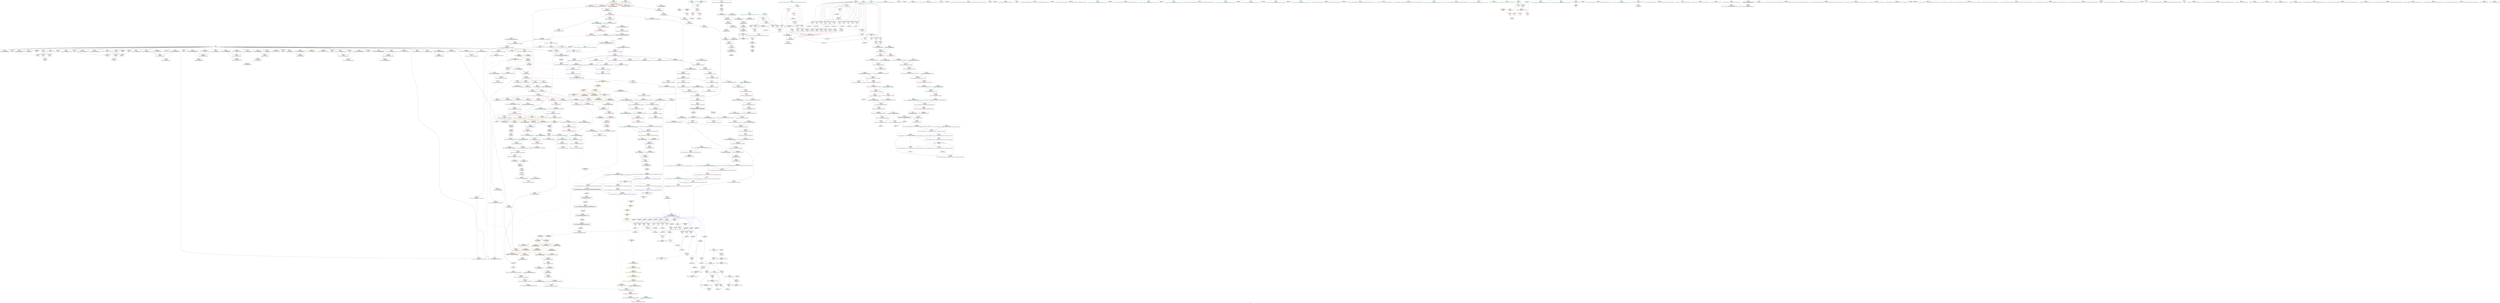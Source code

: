 digraph "SVFG" {
	label="SVFG";

	Node0x56491f9b1210 [shape=record,color=grey,label="{NodeID: 0\nNullPtr|{|<s34>67}}"];
	Node0x56491f9b1210 -> Node0x56491f9fc610[style=solid];
	Node0x56491f9b1210 -> Node0x56491f9fc710[style=solid];
	Node0x56491f9b1210 -> Node0x56491f9fc7e0[style=solid];
	Node0x56491f9b1210 -> Node0x56491f9fc8b0[style=solid];
	Node0x56491f9b1210 -> Node0x56491f9fc980[style=solid];
	Node0x56491f9b1210 -> Node0x56491f9fca50[style=solid];
	Node0x56491f9b1210 -> Node0x56491f9fcb20[style=solid];
	Node0x56491f9b1210 -> Node0x56491f9fcbf0[style=solid];
	Node0x56491f9b1210 -> Node0x56491f9fccc0[style=solid];
	Node0x56491f9b1210 -> Node0x56491f9fcd90[style=solid];
	Node0x56491f9b1210 -> Node0x56491f9fce60[style=solid];
	Node0x56491f9b1210 -> Node0x56491f9fcf30[style=solid];
	Node0x56491f9b1210 -> Node0x56491f9fd000[style=solid];
	Node0x56491f9b1210 -> Node0x56491f9fd0d0[style=solid];
	Node0x56491f9b1210 -> Node0x56491f9fd1a0[style=solid];
	Node0x56491f9b1210 -> Node0x56491f9fd270[style=solid];
	Node0x56491f9b1210 -> Node0x56491f9f70c0[style=solid];
	Node0x56491f9b1210 -> Node0x56491f9f7190[style=solid];
	Node0x56491f9b1210 -> Node0x56491f9f7260[style=solid];
	Node0x56491f9b1210 -> Node0x56491f9f7330[style=solid];
	Node0x56491f9b1210 -> Node0x56491f9f7400[style=solid];
	Node0x56491f9b1210 -> Node0x56491f9f74d0[style=solid];
	Node0x56491f9b1210 -> Node0x56491f9f75a0[style=solid];
	Node0x56491f9b1210 -> Node0x56491f9f7670[style=solid];
	Node0x56491f9b1210 -> Node0x56491f9f7740[style=solid];
	Node0x56491f9b1210 -> Node0x56491f9f7810[style=solid];
	Node0x56491f9b1210 -> Node0x56491f9f78e0[style=solid];
	Node0x56491f9b1210 -> Node0x56491f9f79b0[style=solid];
	Node0x56491f9b1210 -> Node0x56491fa01090[style=solid];
	Node0x56491f9b1210 -> Node0x56491fa13d50[style=solid];
	Node0x56491f9b1210 -> Node0x56491fa13e20[style=solid];
	Node0x56491f9b1210 -> Node0x56491fa13ef0[style=solid];
	Node0x56491f9b1210 -> Node0x56491fa296a0[style=solid];
	Node0x56491f9b1210 -> Node0x56491fa2cb20[style=solid];
	Node0x56491f9b1210:s34 -> Node0x56491fab0d50[style=solid,color=red];
	Node0x56491fa5f600 [shape=record,color=black,label="{NodeID: 941\nMR_24V_2 = PHI(MR_24V_5, MR_24V_1, )\npts\{75 \}\n}"];
	Node0x56491fa5f600 -> Node0x56491fa11c00[style=dashed];
	Node0x56491fa00330 [shape=record,color=red,label="{NodeID: 443\n939\<--936\n\<--__it.addr\n_ZSt12__niter_baseIPdET_S1_\n}"];
	Node0x56491fa00330 -> Node0x56491fa02b30[style=solid];
	Node0x56491fab9b00 [shape=record,color=black,label="{NodeID: 1384\n442 = PHI(304, )\n0th arg _ZNSt8ios_base9precisionEl }"];
	Node0x56491fab9b00 -> Node0x56491fa12b70[style=solid];
	Node0x56491fa03990 [shape=record,color=purple,label="{NodeID: 277\n484\<--483\n_M_impl2\<--\n_ZNSt6vectorIdSaIdEED2Ev\n}"];
	Node0x56491f9f39a0 [shape=record,color=green,label="{NodeID: 111\n709\<--710\n_ZN9__gnu_cxx13new_allocatorIdEC2ERKS1_\<--_ZN9__gnu_cxx13new_allocatorIdEC2ERKS1__field_insensitive\n}"];
	Node0x56491fa6a550 [shape=record,color=yellow,style=double,label="{NodeID: 1052\n65V_1 = ENCHI(MR_65V_0)\npts\{590002 670002 \}\nFun[_ZNSt12_Vector_baseIdSaIdEED2Ev]}"];
	Node0x56491fa6a550 -> Node0x56491f9fe1e0[style=dashed];
	Node0x56491fa15b60 [shape=record,color=blue,label="{NodeID: 554\n904\<--912\n__tmp\<--\n_ZSt10__fill_n_aIPdmdEN9__gnu_cxx11__enable_ifIXsr11__is_scalarIT1_EE7__valueET_E6__typeES4_T0_RKS3_\n}"];
	Node0x56491fa15b60 -> Node0x56491f9ffff0[style=dashed];
	Node0x56491f9fd680 [shape=record,color=red,label="{NodeID: 388\n486\<--485\n\<--_M_finish\n_ZNSt6vectorIdSaIdEED2Ev\n|{<s0>49}}"];
	Node0x56491f9fd680:s0 -> Node0x56491fab9600[style=solid,color=red];
	Node0x56491fab4380 [shape=record,color=black,label="{NodeID: 1329\n567 = PHI(374, )\n0th arg _ZNSt6vectorIdSaIdEE21_M_default_initializeEm }"];
	Node0x56491fab4380 -> Node0x56491fa136d0[style=solid];
	Node0x56491f9f89b0 [shape=record,color=black,label="{NodeID: 222\n275\<--274\nconv70\<--\nmain\n|{<s0>35}}"];
	Node0x56491f9f89b0:s0 -> Node0x56491fab2e90[style=solid,color=red];
	Node0x56491f9f4d10 [shape=record,color=green,label="{NodeID: 56\n271\<--272\nsqrt\<--sqrt_field_insensitive\n}"];
	Node0x56491fa12eb0 [shape=record,color=blue,label="{NodeID: 499\n471\<--470\nthis.addr\<--this\n_ZNSt6vectorIdSaIdEED2Ev\n}"];
	Node0x56491fa12eb0 -> Node0x56491f9fd410[style=dashed];
	Node0x56491fa06710 [shape=record,color=red,label="{NodeID: 333\n218\<--54\n\<--N\nmain\n}"];
	Node0x56491fa06710 -> Node0x56491f9f8670[style=solid];
	Node0x56491fa794f0 [shape=record,color=yellow,style=double,label="{NodeID: 1274\n108V_2 = CSCHI(MR_108V_1)\npts\{590000 590001 590002 670000 670001 670002 \}\nCS[]|{<s0>54|<s1>54|<s2>54}}"];
	Node0x56491fa794f0:s0 -> Node0x56491fa14160[style=dashed,color=red];
	Node0x56491fa794f0:s1 -> Node0x56491fa14230[style=dashed,color=red];
	Node0x56491fa794f0:s2 -> Node0x56491fa14300[style=dashed,color=red];
	Node0x56491f9fbe30 [shape=record,color=green,label="{NodeID: 167\n1028\<--1029\n__last.addr\<--__last.addr_field_insensitive\n_ZSt8_DestroyIPddEvT_S1_RSaIT0_E\n}"];
	Node0x56491f9fbe30 -> Node0x56491fa00c20[style=solid];
	Node0x56491f9fbe30 -> Node0x56491fa16860[style=solid];
	Node0x56491f9c73b0 [shape=record,color=green,label="{NodeID: 1\n7\<--1\n__dso_handle\<--dummyObj\nGlob }"];
	Node0x56491fa5fb00 [shape=record,color=black,label="{NodeID: 942\nMR_28V_2 = PHI(MR_28V_4, MR_28V_1, )\npts\{79 \}\n}"];
	Node0x56491fa5fb00 -> Node0x56491fa11cd0[style=dashed];
	Node0x56491fa5fb00 -> Node0x56491fa5fb00[style=dashed];
	Node0x56491fa00400 [shape=record,color=red,label="{NodeID: 444\n954\<--945\nthis1\<--this.addr\n_ZNSt12_Vector_baseIdSaIdEE13_M_deallocateEPdm\n}"];
	Node0x56491fa00400 -> Node0x56491fa052c0[style=solid];
	Node0x56491fab9c40 [shape=record,color=black,label="{NodeID: 1385\n443 = PHI(306, )\n1st arg _ZNSt8ios_base9precisionEl }"];
	Node0x56491fab9c40 -> Node0x56491fa12c40[style=solid];
	Node0x56491fa03a60 [shape=record,color=purple,label="{NodeID: 278\n485\<--483\n_M_finish\<--\n_ZNSt6vectorIdSaIdEED2Ev\n}"];
	Node0x56491fa03a60 -> Node0x56491f9fd680[style=solid];
	Node0x56491f9f3aa0 [shape=record,color=green,label="{NodeID: 112\n715\<--716\nthis.addr\<--this.addr_field_insensitive\n_ZN9__gnu_cxx13new_allocatorIdEC2ERKS1_\n}"];
	Node0x56491f9f3aa0 -> Node0x56491f9feba0[style=solid];
	Node0x56491f9f3aa0 -> Node0x56491fa14640[style=solid];
	Node0x56491fa15c30 [shape=record,color=blue,label="{NodeID: 555\n906\<--914\n__niter\<--\n_ZSt10__fill_n_aIPdmdEN9__gnu_cxx11__enable_ifIXsr11__is_scalarIT1_EE7__valueET_E6__typeES4_T0_RKS3_\n}"];
	Node0x56491fa15c30 -> Node0x56491fa54200[style=dashed];
	Node0x56491f9fd750 [shape=record,color=red,label="{NodeID: 389\n515\<--512\nthis1\<--this.addr\n_ZN9__gnu_cxx13new_allocatorIdEC2Ev\n}"];
	Node0x56491fab4490 [shape=record,color=black,label="{NodeID: 1330\n568 = PHI(381, )\n1st arg _ZNSt6vectorIdSaIdEE21_M_default_initializeEm }"];
	Node0x56491fab4490 -> Node0x56491fa137a0[style=solid];
	Node0x56491f9f8a80 [shape=record,color=black,label="{NodeID: 223\n301\<--300\n\<--vbase.offset.ptr\nmain\n}"];
	Node0x56491f9f8a80 -> Node0x56491fa08450[style=solid];
	Node0x56491f9f4e10 [shape=record,color=green,label="{NodeID: 57\n307\<--308\n_ZNSt8ios_base9precisionEl\<--_ZNSt8ios_base9precisionEl_field_insensitive\n}"];
	Node0x56491fa67280 [shape=record,color=yellow,style=double,label="{NodeID: 998\n14V_1 = ENCHI(MR_14V_0)\npts\{57 \}\nFun[main]}"];
	Node0x56491fa67280 -> Node0x56491fa06b20[style=dashed];
	Node0x56491fa12f80 [shape=record,color=blue,label="{NodeID: 500\n473\<--498\nexn.slot\<--\n_ZNSt6vectorIdSaIdEED2Ev\n}"];
	Node0x56491fa12f80 -> Node0x56491f9fd4e0[style=dashed];
	Node0x56491fa067e0 [shape=record,color=red,label="{NodeID: 334\n222\<--54\n\<--N\nmain\n}"];
	Node0x56491fa067e0 -> Node0x56491fa2b1a0[style=solid];
	Node0x56491fa79680 [shape=record,color=yellow,style=double,label="{NodeID: 1275\n108V_3 = CSCHI(MR_108V_2)\npts\{590000 590001 590002 670000 670001 670002 \}\nCS[]|{<s0>44|<s1>44|<s2>44}}"];
	Node0x56491fa79680:s0 -> Node0x56491fa78d70[style=dashed,color=blue];
	Node0x56491fa79680:s1 -> Node0x56491fa78f00[style=dashed,color=blue];
	Node0x56491fa79680:s2 -> Node0x56491fa79010[style=dashed,color=blue];
	Node0x56491f9fbf00 [shape=record,color=green,label="{NodeID: 168\n1030\<--1031\n.addr\<--.addr_field_insensitive\n_ZSt8_DestroyIPddEvT_S1_RSaIT0_E\n}"];
	Node0x56491f9fbf00 -> Node0x56491fa16930[style=solid];
	Node0x56491f9e08c0 [shape=record,color=green,label="{NodeID: 2\n8\<--1\n_ZSt3cin\<--dummyObj\nGlob }"];
	Node0x56491fa60000 [shape=record,color=black,label="{NodeID: 943\nMR_30V_2 = PHI(MR_30V_4, MR_30V_1, )\npts\{81 \}\n}"];
	Node0x56491fa60000 -> Node0x56491fa11da0[style=dashed];
	Node0x56491fa60000 -> Node0x56491fa60000[style=dashed];
	Node0x56491fa004d0 [shape=record,color=red,label="{NodeID: 445\n955\<--947\n\<--__p.addr\n_ZNSt12_Vector_baseIdSaIdEE13_M_deallocateEPdm\n}"];
	Node0x56491fa004d0 -> Node0x56491fa2cb20[style=solid];
	Node0x56491fab9d80 [shape=record,color=black,label="{NodeID: 1386\n511 = PHI(352, )\n0th arg _ZN9__gnu_cxx13new_allocatorIdEC2Ev }"];
	Node0x56491fab9d80 -> Node0x56491fa13120[style=solid];
	Node0x56491fa03b30 [shape=record,color=purple,label="{NodeID: 279\n542\<--541\n_M_impl\<--this1\n_ZNSt12_Vector_baseIdSaIdEEC2EmRKS0_\n|{<s0>53|<s1>55}}"];
	Node0x56491fa03b30:s0 -> Node0x56491fab20a0[style=solid,color=red];
	Node0x56491fa03b30:s1 -> Node0x56491fab1550[style=solid,color=red];
	Node0x56491f9f3b70 [shape=record,color=green,label="{NodeID: 113\n717\<--718\n.addr\<--.addr_field_insensitive\n_ZN9__gnu_cxx13new_allocatorIdEC2ERKS1_\n}"];
	Node0x56491f9f3b70 -> Node0x56491fa14710[style=solid];
	Node0x56491fa15d00 [shape=record,color=blue,label="{NodeID: 556\n921\<--920\n\<--\n_ZSt10__fill_n_aIPdmdEN9__gnu_cxx11__enable_ifIXsr11__is_scalarIT1_EE7__valueET_E6__typeES4_T0_RKS3_\n}"];
	Node0x56491fa15d00 -> Node0x56491fa53800[style=dashed];
	Node0x56491f9fd820 [shape=record,color=red,label="{NodeID: 390\n522\<--519\nthis1\<--this.addr\n_ZN9__gnu_cxx13new_allocatorIdED2Ev\n}"];
	Node0x56491fab5b90 [shape=record,color=black,label="{NodeID: 1331\n90 = PHI()\n}"];
	Node0x56491f9f8b50 [shape=record,color=black,label="{NodeID: 224\n304\<--303\n\<--add.ptr\nmain\n|{<s0>37}}"];
	Node0x56491f9f8b50:s0 -> Node0x56491fab9b00[style=solid,color=red];
	Node0x56491f9f4f10 [shape=record,color=green,label="{NodeID: 58\n313\<--314\n_ZNSolsEd\<--_ZNSolsEd_field_insensitive\n}"];
	Node0x56491fa67360 [shape=record,color=yellow,style=double,label="{NodeID: 999\n16V_1 = ENCHI(MR_16V_0)\npts\{63 \}\nFun[main]}"];
	Node0x56491fa67360 -> Node0x56491fa11240[style=dashed];
	Node0x56491fa67360 -> Node0x56491fa113e0[style=dashed];
	Node0x56491fa67360 -> Node0x56491fa11580[style=dashed];
	Node0x56491fa13050 [shape=record,color=blue,label="{NodeID: 501\n475\<--500\nehselector.slot\<--\n_ZNSt6vectorIdSaIdEED2Ev\n}"];
	Node0x56491fa068b0 [shape=record,color=red,label="{NodeID: 335\n230\<--54\n\<--N\nmain\n}"];
	Node0x56491fa068b0 -> Node0x56491f9f8810[style=solid];
	Node0x56491fa79810 [shape=record,color=yellow,style=double,label="{NodeID: 1276\n38V_2 = CSCHI(MR_38V_1)\npts\{790 \}\nCS[]|{<s0>45}}"];
	Node0x56491fa79810:s0 -> Node0x56491fa79120[style=dashed,color=blue];
	Node0x56491f9fbfd0 [shape=record,color=green,label="{NodeID: 169\n1038\<--1039\n_ZSt8_DestroyIPdEvT_S1_\<--_ZSt8_DestroyIPdEvT_S1__field_insensitive\n}"];
	Node0x56491f9f0470 [shape=record,color=green,label="{NodeID: 3\n9\<--1\n_ZSt4cout\<--dummyObj\nGlob }"];
	Node0x56491fa60500 [shape=record,color=black,label="{NodeID: 944\nMR_32V_2 = PHI(MR_32V_4, MR_32V_1, )\npts\{83 \}\n}"];
	Node0x56491fa60500 -> Node0x56491fa5a100[style=dashed];
	Node0x56491fa60500 -> Node0x56491fa60500[style=dashed];
	Node0x56491fa005a0 [shape=record,color=red,label="{NodeID: 446\n960\<--947\n\<--__p.addr\n_ZNSt12_Vector_baseIdSaIdEE13_M_deallocateEPdm\n|{<s0>76}}"];
	Node0x56491fa005a0:s0 -> Node0x56491fab1940[style=solid,color=red];
	Node0x56491fab9ec0 [shape=record,color=black,label="{NodeID: 1387\n796 = PHI(776, )\n0th arg _ZNK9__gnu_cxx13new_allocatorIdE8max_sizeEv }"];
	Node0x56491fab9ec0 -> Node0x56491fa14d90[style=solid];
	Node0x56491fa03c00 [shape=record,color=purple,label="{NodeID: 280\n577\<--576\n_M_impl\<--\n_ZNSt6vectorIdSaIdEE21_M_default_initializeEm\n}"];
	Node0x56491f9f3c40 [shape=record,color=green,label="{NodeID: 114\n726\<--727\nthis.addr\<--this.addr_field_insensitive\n_ZNSt12_Vector_baseIdSaIdEE11_M_allocateEm\n}"];
	Node0x56491f9f3c40 -> Node0x56491f9fec70[style=solid];
	Node0x56491f9f3c40 -> Node0x56491fa147e0[style=solid];
	Node0x56491fa15dd0 [shape=record,color=blue,label="{NodeID: 557\n906\<--925\n__niter\<--dec\n_ZSt10__fill_n_aIPdmdEN9__gnu_cxx11__enable_ifIXsr11__is_scalarIT1_EE7__valueET_E6__typeES4_T0_RKS3_\n}"];
	Node0x56491fa15dd0 -> Node0x56491fa54200[style=dashed];
	Node0x56491f9fd8f0 [shape=record,color=red,label="{NodeID: 391\n541\<--528\nthis1\<--this.addr\n_ZNSt12_Vector_baseIdSaIdEEC2EmRKS0_\n|{|<s1>54}}"];
	Node0x56491f9fd8f0 -> Node0x56491fa03b30[style=solid];
	Node0x56491f9fd8f0:s1 -> Node0x56491fab3ac0[style=solid,color=red];
	Node0x56491fab5c90 [shape=record,color=black,label="{NodeID: 1332\n132 = PHI()\n}"];
	Node0x56491f9f8c20 [shape=record,color=black,label="{NodeID: 225\n352\<--351\n\<--this1\n_ZNSaIdEC2Ev\n|{<s0>43}}"];
	Node0x56491f9f8c20:s0 -> Node0x56491fab9d80[style=solid,color=red];
	Node0x56491f9f5010 [shape=record,color=green,label="{NodeID: 59\n316\<--317\n_ZSt4endlIcSt11char_traitsIcEERSt13basic_ostreamIT_T0_ES6_\<--_ZSt4endlIcSt11char_traitsIcEERSt13basic_ostreamIT_T0_ES6__field_insensitive\n}"];
	Node0x56491fa67440 [shape=record,color=yellow,style=double,label="{NodeID: 1000\n18V_1 = ENCHI(MR_18V_0)\npts\{65 \}\nFun[main]}"];
	Node0x56491fa67440 -> Node0x56491fa11310[style=dashed];
	Node0x56491fa67440 -> Node0x56491fa114b0[style=dashed];
	Node0x56491fa67440 -> Node0x56491fa11650[style=dashed];
	Node0x56491fa13120 [shape=record,color=blue,label="{NodeID: 502\n512\<--511\nthis.addr\<--this\n_ZN9__gnu_cxx13new_allocatorIdEC2Ev\n}"];
	Node0x56491fa13120 -> Node0x56491f9fd750[style=dashed];
	Node0x56491fa06980 [shape=record,color=red,label="{NodeID: 336\n234\<--54\n\<--N\nmain\n}"];
	Node0x56491fa06980 -> Node0x56491fa2c820[style=solid];
	Node0x56491fa79970 [shape=record,color=yellow,style=double,label="{NodeID: 1277\n38V_2 = CSCHI(MR_38V_1)\npts\{790 \}\nCS[]|{<s0>71}}"];
	Node0x56491fa79970:s0 -> Node0x56491fa79390[style=dashed,color=blue];
	Node0x56491f9fc0d0 [shape=record,color=green,label="{NodeID: 170\n1044\<--1045\n__first.addr\<--__first.addr_field_insensitive\n_ZSt8_DestroyIPdEvT_S1_\n}"];
	Node0x56491f9fc0d0 -> Node0x56491fa00cf0[style=solid];
	Node0x56491f9fc0d0 -> Node0x56491fa16a00[style=solid];
	Node0x56491f9f0730 [shape=record,color=green,label="{NodeID: 4\n12\<--1\n.str\<--dummyObj\nGlob }"];
	Node0x56491fa60a00 [shape=record,color=black,label="{NodeID: 945\nMR_34V_2 = PHI(MR_34V_4, MR_34V_1, )\npts\{85 \}\n}"];
	Node0x56491fa60a00 -> Node0x56491fa5a600[style=dashed];
	Node0x56491fa60a00 -> Node0x56491fa60a00[style=dashed];
	Node0x56491fa00670 [shape=record,color=red,label="{NodeID: 447\n961\<--949\n\<--__n.addr\n_ZNSt12_Vector_baseIdSaIdEE13_M_deallocateEPdm\n|{<s0>76}}"];
	Node0x56491fa00670:s0 -> Node0x56491fab1a50[style=solid,color=red];
	Node0x56491faba000 [shape=record,color=black,label="{NodeID: 1388\n935 = PHI(884, )\n0th arg _ZSt12__niter_baseIPdET_S1_ }"];
	Node0x56491faba000 -> Node0x56491fa15f70[style=solid];
	Node0x56491fa03cd0 [shape=record,color=purple,label="{NodeID: 281\n578\<--576\n_M_start\<--\n_ZNSt6vectorIdSaIdEE21_M_default_initializeEm\n}"];
	Node0x56491fa03cd0 -> Node0x56491f9fdea0[style=solid];
	Node0x56491f9f9120 [shape=record,color=green,label="{NodeID: 115\n728\<--729\n__n.addr\<--__n.addr_field_insensitive\n_ZNSt12_Vector_baseIdSaIdEE11_M_allocateEm\n}"];
	Node0x56491f9f9120 -> Node0x56491f9fed40[style=solid];
	Node0x56491f9f9120 -> Node0x56491f9fee10[style=solid];
	Node0x56491f9f9120 -> Node0x56491fa148b0[style=solid];
	Node0x56491fa15ea0 [shape=record,color=blue,label="{NodeID: 558\n898\<--929\n__first.addr\<--incdec.ptr\n_ZSt10__fill_n_aIPdmdEN9__gnu_cxx11__enable_ifIXsr11__is_scalarIT1_EE7__valueET_E6__typeES4_T0_RKS3_\n}"];
	Node0x56491fa15ea0 -> Node0x56491fa53d00[style=dashed];
	Node0x56491f9fd9c0 [shape=record,color=red,label="{NodeID: 392\n547\<--530\n\<--__n.addr\n_ZNSt12_Vector_baseIdSaIdEEC2EmRKS0_\n|{<s0>54}}"];
	Node0x56491f9fd9c0:s0 -> Node0x56491fab3bd0[style=solid,color=red];
	Node0x56491fab5df0 [shape=record,color=black,label="{NodeID: 1333\n100 = PHI()\n}"];
	Node0x56491f9f8cf0 [shape=record,color=black,label="{NodeID: 226\n375\<--374\n\<--this1\n_ZNSt6vectorIdSaIdEEC2EmRKS0_\n|{<s0>44}}"];
	Node0x56491f9f8cf0:s0 -> Node0x56491fab8d30[style=solid,color=red];
	Node0x56491f9f5110 [shape=record,color=green,label="{NodeID: 60\n318\<--319\n_ZNSolsEPFRSoS_E\<--_ZNSolsEPFRSoS_E_field_insensitive\n}"];
	Node0x56491fa131f0 [shape=record,color=blue,label="{NodeID: 503\n519\<--518\nthis.addr\<--this\n_ZN9__gnu_cxx13new_allocatorIdED2Ev\n}"];
	Node0x56491fa131f0 -> Node0x56491f9fd820[style=dashed];
	Node0x56491fa06a50 [shape=record,color=red,label="{NodeID: 337\n259\<--54\n\<--N\nmain\n}"];
	Node0x56491fa06a50 -> Node0x56491fa2d8a0[style=solid];
	Node0x56491fa79ad0 [shape=record,color=yellow,style=double,label="{NodeID: 1278\n38V_2 = CSCHI(MR_38V_1)\npts\{790 \}\nCS[]|{<s0>72}}"];
	Node0x56491fa79ad0:s0 -> Node0x56491fa79970[style=dashed,color=blue];
	Node0x56491f9fc1a0 [shape=record,color=green,label="{NodeID: 171\n1046\<--1047\n__last.addr\<--__last.addr_field_insensitive\n_ZSt8_DestroyIPdEvT_S1_\n}"];
	Node0x56491f9fc1a0 -> Node0x56491fa00dc0[style=solid];
	Node0x56491f9fc1a0 -> Node0x56491fa16ad0[style=solid];
	Node0x56491f9f07c0 [shape=record,color=green,label="{NodeID: 5\n14\<--1\n.str.1\<--dummyObj\nGlob }"];
	Node0x56491fa60f00 [shape=record,color=black,label="{NodeID: 946\nMR_36V_2 = PHI(MR_36V_4, MR_36V_1, )\npts\{87 \}\n}"];
	Node0x56491fa60f00 -> Node0x56491fa121b0[style=dashed];
	Node0x56491fa60f00 -> Node0x56491fa60f00[style=dashed];
	Node0x56491fa00740 [shape=record,color=red,label="{NodeID: 448\n992\<--983\n\<--__a.addr\n_ZNSt16allocator_traitsISaIdEE10deallocateERS0_Pdm\n}"];
	Node0x56491fa00740 -> Node0x56491fa02cd0[style=solid];
	Node0x56491fa03da0 [shape=record,color=purple,label="{NodeID: 282\n587\<--586\n_M_impl3\<--\n_ZNSt6vectorIdSaIdEE21_M_default_initializeEm\n}"];
	Node0x56491f9f91f0 [shape=record,color=green,label="{NodeID: 116\n741\<--742\n_ZNSt16allocator_traitsISaIdEE8allocateERS0_m\<--_ZNSt16allocator_traitsISaIdEE8allocateERS0_m_field_insensitive\n}"];
	Node0x56491fa15f70 [shape=record,color=blue,label="{NodeID: 559\n936\<--935\n__it.addr\<--__it\n_ZSt12__niter_baseIPdET_S1_\n}"];
	Node0x56491fa15f70 -> Node0x56491fa00330[style=dashed];
	Node0x56491f9fda90 [shape=record,color=red,label="{NodeID: 393\n543\<--532\n\<--__a.addr\n_ZNSt12_Vector_baseIdSaIdEEC2EmRKS0_\n|{<s0>53}}"];
	Node0x56491f9fda90:s0 -> Node0x56491fab21b0[style=solid,color=red];
	Node0x56491fab5ef0 [shape=record,color=black,label="{NodeID: 1334\n103 = PHI()\n}"];
	Node0x56491f9f8dc0 [shape=record,color=black,label="{NodeID: 227\n391\<--374\n\<--this1\n_ZNSt6vectorIdSaIdEEC2EmRKS0_\n|{<s0>46}}"];
	Node0x56491f9f8dc0:s0 -> Node0x56491fab3710[style=solid,color=red];
	Node0x56491f9f5210 [shape=record,color=green,label="{NodeID: 61\n348\<--349\nthis.addr\<--this.addr_field_insensitive\n_ZNSaIdEC2Ev\n}"];
	Node0x56491f9f5210 -> Node0x56491fa08520[style=solid];
	Node0x56491f9f5210 -> Node0x56491fa12420[style=solid];
	Node0x56491fa132c0 [shape=record,color=blue,label="{NodeID: 504\n528\<--525\nthis.addr\<--this\n_ZNSt12_Vector_baseIdSaIdEEC2EmRKS0_\n}"];
	Node0x56491fa132c0 -> Node0x56491f9fd8f0[style=dashed];
	Node0x56491fa06b20 [shape=record,color=red,label="{NodeID: 338\n250\<--56\n\<--A\nmain\n}"];
	Node0x56491fa06b20 -> Node0x56491fa2da20[style=solid];
	Node0x56491fa79c30 [shape=record,color=yellow,style=double,label="{NodeID: 1279\n38V_2 = CSCHI(MR_38V_1)\npts\{790 \}\nCS[]|{<s0>73}}"];
	Node0x56491fa79c30:s0 -> Node0x56491fa79ad0[style=dashed,color=blue];
	Node0x56491f9fc270 [shape=record,color=green,label="{NodeID: 172\n1053\<--1054\n_ZNSt12_Destroy_auxILb1EE9__destroyIPdEEvT_S3_\<--_ZNSt12_Destroy_auxILb1EE9__destroyIPdEEvT_S3__field_insensitive\n}"];
	Node0x56491f9f0850 [shape=record,color=green,label="{NodeID: 6\n17\<--1\n\<--dummyObj\nCan only get source location for instruction, argument, global var or function.}"];
	Node0x56491fa61400 [shape=record,color=black,label="{NodeID: 947\nMR_38V_2 = PHI(MR_38V_7, MR_38V_1, )\npts\{790 \}\n|{<s0>8}}"];
	Node0x56491fa61400:s0 -> Node0x56491fa65c60[style=dashed,color=red];
	Node0x56491fa00810 [shape=record,color=red,label="{NodeID: 449\n994\<--985\n\<--__p.addr\n_ZNSt16allocator_traitsISaIdEE10deallocateERS0_Pdm\n|{<s0>79}}"];
	Node0x56491fa00810:s0 -> Node0x56491faa8890[style=solid,color=red];
	Node0x56491fa03e70 [shape=record,color=purple,label="{NodeID: 283\n588\<--586\n_M_finish\<--\n_ZNSt6vectorIdSaIdEE21_M_default_initializeEm\n}"];
	Node0x56491fa03e70 -> Node0x56491fa13870[style=solid];
	Node0x56491f9f92f0 [shape=record,color=green,label="{NodeID: 117\n750\<--751\n__a.addr\<--__a.addr_field_insensitive\n_ZNSt16allocator_traitsISaIdEE8allocateERS0_m\n}"];
	Node0x56491f9f92f0 -> Node0x56491f9feee0[style=solid];
	Node0x56491f9f92f0 -> Node0x56491fa14980[style=solid];
	Node0x56491fa16040 [shape=record,color=blue,label="{NodeID: 560\n945\<--942\nthis.addr\<--this\n_ZNSt12_Vector_baseIdSaIdEE13_M_deallocateEPdm\n}"];
	Node0x56491fa16040 -> Node0x56491fa00400[style=dashed];
	Node0x56491f9fdb60 [shape=record,color=red,label="{NodeID: 394\n561\<--534\nexn\<--exn.slot\n_ZNSt12_Vector_baseIdSaIdEEC2EmRKS0_\n}"];
	Node0x56491fab5ff0 [shape=record,color=black,label="{NodeID: 1335\n104 = PHI()\n}"];
	Node0x56491f9f8e90 [shape=record,color=black,label="{NodeID: 228\n411\<--410\n\<--this1\n_ZNSaIdED2Ev\n|{<s0>47}}"];
	Node0x56491f9f8e90:s0 -> Node0x56491fab0e60[style=solid,color=red];
	Node0x56491f9f52e0 [shape=record,color=green,label="{NodeID: 62\n354\<--355\n_ZN9__gnu_cxx13new_allocatorIdEC2Ev\<--_ZN9__gnu_cxx13new_allocatorIdEC2Ev_field_insensitive\n}"];
	Node0x56491fa13390 [shape=record,color=blue,label="{NodeID: 505\n530\<--526\n__n.addr\<--__n\n_ZNSt12_Vector_baseIdSaIdEEC2EmRKS0_\n}"];
	Node0x56491fa13390 -> Node0x56491f9fd9c0[style=dashed];
	Node0x56491fa06bf0 [shape=record,color=red,label="{NodeID: 339\n335\<--62\nexn\<--exn.slot\nmain\n}"];
	Node0x56491faa9000 [shape=record,color=black,label="{NodeID: 1280\n1001 = PHI(993, )\n0th arg _ZN9__gnu_cxx13new_allocatorIdE10deallocateEPdm }"];
	Node0x56491faa9000 -> Node0x56491fa16520[style=solid];
	Node0x56491f9fc370 [shape=record,color=green,label="{NodeID: 173\n1059\<--1060\n.addr\<--.addr_field_insensitive\n_ZNSt12_Destroy_auxILb1EE9__destroyIPdEEvT_S3_\n}"];
	Node0x56491f9fc370 -> Node0x56491fa16ba0[style=solid];
	Node0x56491f9f08e0 [shape=record,color=green,label="{NodeID: 7\n89\<--1\n\<--dummyObj\nCan only get source location for instruction, argument, global var or function.}"];
	Node0x56491fa61900 [shape=record,color=black,label="{NodeID: 948\nMR_40V_2 = PHI(MR_40V_3, MR_40V_1, )\npts\{590000 \}\n|{<s0>8}}"];
	Node0x56491fa61900:s0 -> Node0x56491fa65d10[style=dashed,color=red];
	Node0x56491fa008e0 [shape=record,color=red,label="{NodeID: 450\n995\<--987\n\<--__n.addr\n_ZNSt16allocator_traitsISaIdEE10deallocateERS0_Pdm\n|{<s0>79}}"];
	Node0x56491fa008e0:s0 -> Node0x56491faafad0[style=solid,color=red];
	Node0x56491fa03f40 [shape=record,color=purple,label="{NodeID: 284\n601\<--600\n_M_impl\<--this1\n_ZNSt12_Vector_baseIdSaIdEED2Ev\n}"];
	Node0x56491f9f93c0 [shape=record,color=green,label="{NodeID: 118\n752\<--753\n__n.addr\<--__n.addr_field_insensitive\n_ZNSt16allocator_traitsISaIdEE8allocateERS0_m\n}"];
	Node0x56491f9f93c0 -> Node0x56491f9fefb0[style=solid];
	Node0x56491f9f93c0 -> Node0x56491fa14a50[style=solid];
	Node0x56491fa16110 [shape=record,color=blue,label="{NodeID: 561\n947\<--943\n__p.addr\<--__p\n_ZNSt12_Vector_baseIdSaIdEE13_M_deallocateEPdm\n}"];
	Node0x56491fa16110 -> Node0x56491fa004d0[style=dashed];
	Node0x56491fa16110 -> Node0x56491fa005a0[style=dashed];
	Node0x56491f9fdc30 [shape=record,color=red,label="{NodeID: 395\n562\<--536\nsel\<--ehselector.slot\n_ZNSt12_Vector_baseIdSaIdEEC2EmRKS0_\n}"];
	Node0x56491fab60c0 [shape=record,color=black,label="{NodeID: 1336\n28 = PHI()\n}"];
	Node0x56491f9f8f60 [shape=record,color=black,label="{NodeID: 229\n426\<--425\n\<--this1\n_ZNSt6vectorIdSaIdEEixEm\n}"];
	Node0x56491f9f8f60 -> Node0x56491fa034b0[style=solid];
	Node0x56491f9f8f60 -> Node0x56491fa03580[style=solid];
	Node0x56491f9f53e0 [shape=record,color=green,label="{NodeID: 63\n361\<--362\nthis.addr\<--this.addr_field_insensitive\n_ZNSt6vectorIdSaIdEEC2EmRKS0_\n}"];
	Node0x56491f9f53e0 -> Node0x56491fa085f0[style=solid];
	Node0x56491f9f53e0 -> Node0x56491fa124f0[style=solid];
	Node0x56491fa677c0 [shape=record,color=yellow,style=double,label="{NodeID: 1004\n26V_1 = ENCHI(MR_26V_0)\npts\{77 \}\nFun[main]}"];
	Node0x56491fa677c0 -> Node0x56491fa07340[style=dashed];
	Node0x56491fa677c0 -> Node0x56491fa07410[style=dashed];
	Node0x56491fa13460 [shape=record,color=blue,label="{NodeID: 506\n532\<--527\n__a.addr\<--__a\n_ZNSt12_Vector_baseIdSaIdEEC2EmRKS0_\n}"];
	Node0x56491fa13460 -> Node0x56491f9fda90[style=dashed];
	Node0x56491fa06cc0 [shape=record,color=red,label="{NodeID: 340\n336\<--64\nsel\<--ehselector.slot\nmain\n}"];
	Node0x56491faa8890 [shape=record,color=black,label="{NodeID: 1281\n1002 = PHI(994, )\n1st arg _ZN9__gnu_cxx13new_allocatorIdE10deallocateEPdm }"];
	Node0x56491faa8890 -> Node0x56491fa165f0[style=solid];
	Node0x56491f9fc440 [shape=record,color=green,label="{NodeID: 174\n1061\<--1062\n.addr1\<--.addr1_field_insensitive\n_ZNSt12_Destroy_auxILb1EE9__destroyIPdEEvT_S3_\n}"];
	Node0x56491f9fc440 -> Node0x56491fa16c70[style=solid];
	Node0x56491f9f1120 [shape=record,color=green,label="{NodeID: 8\n94\<--1\n\<--dummyObj\nCan only get source location for instruction, argument, global var or function.}"];
	Node0x56491fa61e00 [shape=record,color=black,label="{NodeID: 949\nMR_42V_2 = PHI(MR_42V_3, MR_42V_1, )\npts\{670000 \}\n|{<s0>11}}"];
	Node0x56491fa61e00:s0 -> Node0x56491fa65d10[style=dashed,color=red];
	Node0x56491fa009b0 [shape=record,color=red,label="{NodeID: 451\n1013\<--1004\nthis1\<--this.addr\n_ZN9__gnu_cxx13new_allocatorIdE10deallocateEPdm\n}"];
	Node0x56491fa04010 [shape=record,color=purple,label="{NodeID: 285\n602\<--600\n_M_start\<--this1\n_ZNSt12_Vector_baseIdSaIdEED2Ev\n}"];
	Node0x56491fa04010 -> Node0x56491f9fe110[style=solid];
	Node0x56491f9f9490 [shape=record,color=green,label="{NodeID: 119\n760\<--761\n_ZN9__gnu_cxx13new_allocatorIdE8allocateEmPKv\<--_ZN9__gnu_cxx13new_allocatorIdE8allocateEmPKv_field_insensitive\n}"];
	Node0x56491fa6ad70 [shape=record,color=yellow,style=double,label="{NodeID: 1060\n38V_1 = ENCHI(MR_38V_0)\npts\{790 \}\nFun[_ZSt6fill_nIPdmdET_S1_T0_RKT1_]|{<s0>75}}"];
	Node0x56491fa6ad70:s0 -> Node0x56491fa53800[style=dashed,color=red];
	Node0x56491fa50b00 [shape=record,color=black,label="{NodeID: 894\nMR_2V_4 = PHI(MR_2V_5, MR_2V_2, )\npts\{1 \}\n|{|<s2>37|<s3>37}}"];
	Node0x56491fa50b00 -> Node0x56491fa05600[style=dashed];
	Node0x56491fa50b00 -> Node0x56491fa5dd00[style=dashed];
	Node0x56491fa50b00:s2 -> Node0x56491f9fd340[style=dashed,color=red];
	Node0x56491fa50b00:s3 -> Node0x56491fa12de0[style=dashed,color=red];
	Node0x56491fa161e0 [shape=record,color=blue,label="{NodeID: 562\n949\<--944\n__n.addr\<--__n\n_ZNSt12_Vector_baseIdSaIdEE13_M_deallocateEPdm\n}"];
	Node0x56491fa161e0 -> Node0x56491fa00670[style=dashed];
	Node0x56491f9fdd00 [shape=record,color=red,label="{NodeID: 396\n575\<--569\nthis1\<--this.addr\n_ZNSt6vectorIdSaIdEE21_M_default_initializeEm\n}"];
	Node0x56491f9fdd00 -> Node0x56491fa01880[style=solid];
	Node0x56491f9fdd00 -> Node0x56491fa01950[style=solid];
	Node0x56491f9fdd00 -> Node0x56491fa01a20[style=solid];
	Node0x56491fab6190 [shape=record,color=black,label="{NodeID: 1337\n232 = PHI(416, )\n}"];
	Node0x56491fab6190 -> Node0x56491fa11a60[style=solid];
	Node0x56491f9f9030 [shape=record,color=black,label="{NodeID: 230\n416\<--431\n_ZNSt6vectorIdSaIdEEixEm_ret\<--add.ptr\n_ZNSt6vectorIdSaIdEEixEm\n|{<s0>13|<s1>15|<s2>20|<s3>21|<s4>22|<s5>23|<s6>24|<s7>25|<s8>26|<s9>27|<s10>28|<s11>33|<s12>35}}"];
	Node0x56491f9f9030:s0 -> Node0x56491fab69d0[style=solid,color=blue];
	Node0x56491f9f9030:s1 -> Node0x56491fab6b40[style=solid,color=blue];
	Node0x56491f9f9030:s2 -> Node0x56491fab6d50[style=solid,color=blue];
	Node0x56491f9f9030:s3 -> Node0x56491fab6ec0[style=solid,color=blue];
	Node0x56491f9f9030:s4 -> Node0x56491fab7000[style=solid,color=blue];
	Node0x56491f9f9030:s5 -> Node0x56491fab7140[style=solid,color=blue];
	Node0x56491f9f9030:s6 -> Node0x56491fab7280[style=solid,color=blue];
	Node0x56491f9f9030:s7 -> Node0x56491fab73c0[style=solid,color=blue];
	Node0x56491f9f9030:s8 -> Node0x56491fab7500[style=solid,color=blue];
	Node0x56491f9f9030:s9 -> Node0x56491fab7640[style=solid,color=blue];
	Node0x56491f9f9030:s10 -> Node0x56491fab6190[style=solid,color=blue];
	Node0x56491f9f9030:s11 -> Node0x56491fab6700[style=solid,color=blue];
	Node0x56491f9f9030:s12 -> Node0x56491fab7780[style=solid,color=blue];
	Node0x56491f9f54b0 [shape=record,color=green,label="{NodeID: 64\n363\<--364\n__n.addr\<--__n.addr_field_insensitive\n_ZNSt6vectorIdSaIdEEC2EmRKS0_\n}"];
	Node0x56491f9f54b0 -> Node0x56491fa086c0[style=solid];
	Node0x56491f9f54b0 -> Node0x56491fa08790[style=solid];
	Node0x56491f9f54b0 -> Node0x56491fa125c0[style=solid];
	Node0x56491fa13530 [shape=record,color=blue,label="{NodeID: 507\n534\<--553\nexn.slot\<--\n_ZNSt12_Vector_baseIdSaIdEEC2EmRKS0_\n}"];
	Node0x56491fa13530 -> Node0x56491f9fdb60[style=dashed];
	Node0x56491fa06d90 [shape=record,color=red,label="{NodeID: 341\n123\<--70\n\<--i\nmain\n}"];
	Node0x56491fa06d90 -> Node0x56491fa2d5a0[style=solid];
	Node0x56491faafad0 [shape=record,color=black,label="{NodeID: 1282\n1003 = PHI(995, )\n2nd arg _ZN9__gnu_cxx13new_allocatorIdE10deallocateEPdm }"];
	Node0x56491faafad0 -> Node0x56491fa166c0[style=solid];
	Node0x56491f9fc510 [shape=record,color=green,label="{NodeID: 175\n18\<--1066\n_GLOBAL__sub_I_FloppyCat_1_1.cpp\<--_GLOBAL__sub_I_FloppyCat_1_1.cpp_field_insensitive\n}"];
	Node0x56491f9fc510 -> Node0x56491fa00f90[style=solid];
	Node0x56491f9f11e0 [shape=record,color=green,label="{NodeID: 9\n167\<--1\n\<--dummyObj\nCan only get source location for instruction, argument, global var or function.}"];
	Node0x56491fa62300 [shape=record,color=black,label="{NodeID: 950\nMR_44V_2 = PHI(MR_44V_3, MR_44V_1, )\npts\{590001 590002 \}\n|{<s0>8|<s1>8}}"];
	Node0x56491fa62300:s0 -> Node0x56491fa4cfb0[style=dashed,color=red];
	Node0x56491fa62300:s1 -> Node0x56491fa4d0f0[style=dashed,color=red];
	Node0x56491fa00a80 [shape=record,color=red,label="{NodeID: 452\n1014\<--1006\n\<--__p.addr\n_ZN9__gnu_cxx13new_allocatorIdE10deallocateEPdm\n}"];
	Node0x56491fa00a80 -> Node0x56491fa02da0[style=solid];
	Node0x56491fa040e0 [shape=record,color=purple,label="{NodeID: 286\n604\<--600\n_M_impl2\<--this1\n_ZNSt12_Vector_baseIdSaIdEED2Ev\n}"];
	Node0x56491f9f9590 [shape=record,color=green,label="{NodeID: 120\n767\<--768\nthis.addr\<--this.addr_field_insensitive\n_ZN9__gnu_cxx13new_allocatorIdE8allocateEmPKv\n}"];
	Node0x56491f9f9590 -> Node0x56491f9ff080[style=solid];
	Node0x56491f9f9590 -> Node0x56491fa14b20[style=solid];
	Node0x56491fa6ae80 [shape=record,color=yellow,style=double,label="{NodeID: 1061\n182V_1 = ENCHI(MR_182V_0)\npts\{861 \}\nFun[_ZSt6fill_nIPdmdET_S1_T0_RKT1_]|{<s0>75}}"];
	Node0x56491fa6ae80:s0 -> Node0x56491fa667d0[style=dashed,color=red];
	Node0x56491fa162b0 [shape=record,color=blue,label="{NodeID: 563\n983\<--980\n__a.addr\<--__a\n_ZNSt16allocator_traitsISaIdEE10deallocateERS0_Pdm\n}"];
	Node0x56491fa162b0 -> Node0x56491fa00740[style=dashed];
	Node0x56491f9fddd0 [shape=record,color=red,label="{NodeID: 397\n580\<--571\n\<--__n.addr\n_ZNSt6vectorIdSaIdEE21_M_default_initializeEm\n|{<s0>57}}"];
	Node0x56491f9fddd0:s0 -> Node0x56491fab1080[style=solid,color=red];
	Node0x56491fab63c0 [shape=record,color=black,label="{NodeID: 1338\n238 = PHI()\n}"];
	Node0x56491fa013a0 [shape=record,color=black,label="{NodeID: 231\n441\<--459\n_ZNSt8ios_base9precisionEl_ret\<--\n_ZNSt8ios_base9precisionEl\n|{<s0>37}}"];
	Node0x56491fa013a0:s0 -> Node0x56491fab7990[style=solid,color=blue];
	Node0x56491f9f5580 [shape=record,color=green,label="{NodeID: 65\n365\<--366\n__a.addr\<--__a.addr_field_insensitive\n_ZNSt6vectorIdSaIdEEC2EmRKS0_\n}"];
	Node0x56491f9f5580 -> Node0x56491fa08860[style=solid];
	Node0x56491f9f5580 -> Node0x56491fa12690[style=solid];
	Node0x56491fa296a0 [shape=record,color=black,label="{NodeID: 840\n745 = PHI(740, 3, )\n}"];
	Node0x56491fa296a0 -> Node0x56491fa020a0[style=solid];
	Node0x56491fa13600 [shape=record,color=blue,label="{NodeID: 508\n536\<--555\nehselector.slot\<--\n_ZNSt12_Vector_baseIdSaIdEEC2EmRKS0_\n}"];
	Node0x56491fa13600 -> Node0x56491f9fdc30[style=dashed];
	Node0x56491fa06e60 [shape=record,color=red,label="{NodeID: 342\n127\<--70\n\<--i\nmain\n}"];
	Node0x56491fa06e60 -> Node0x56491f9f7ff0[style=solid];
	Node0x56491faafc10 [shape=record,color=black,label="{NodeID: 1283\n358 = PHI(58, 66, )\n0th arg _ZNSt6vectorIdSaIdEEC2EmRKS0_ }"];
	Node0x56491faafc10 -> Node0x56491fa124f0[style=solid];
	Node0x56491f9fc610 [shape=record,color=black,label="{NodeID: 176\n2\<--3\ndummyVal\<--dummyVal\n}"];
	Node0x56491f9f12e0 [shape=record,color=green,label="{NodeID: 10\n182\<--1\n\<--dummyObj\nCan only get source location for instruction, argument, global var or function.}"];
	Node0x56491fa62800 [shape=record,color=black,label="{NodeID: 951\nMR_46V_2 = PHI(MR_46V_3, MR_46V_1, )\npts\{670001 670002 \}\n|{<s0>11|<s1>11}}"];
	Node0x56491fa62800:s0 -> Node0x56491fa4cfb0[style=dashed,color=red];
	Node0x56491fa62800:s1 -> Node0x56491fa4d0f0[style=dashed,color=red];
	Node0x56491fa00b50 [shape=record,color=red,label="{NodeID: 453\n1035\<--1026\n\<--__first.addr\n_ZSt8_DestroyIPddEvT_S1_RSaIT0_E\n|{<s0>81}}"];
	Node0x56491fa00b50:s0 -> Node0x56491fab4160[style=solid,color=red];
	Node0x56491fa041b0 [shape=record,color=purple,label="{NodeID: 287\n605\<--600\n_M_end_of_storage\<--this1\n_ZNSt12_Vector_baseIdSaIdEED2Ev\n}"];
	Node0x56491fa041b0 -> Node0x56491f9fe1e0[style=solid];
	Node0x56491f9f9660 [shape=record,color=green,label="{NodeID: 121\n769\<--770\n__n.addr\<--__n.addr_field_insensitive\n_ZN9__gnu_cxx13new_allocatorIdE8allocateEmPKv\n}"];
	Node0x56491f9f9660 -> Node0x56491f9ff150[style=solid];
	Node0x56491f9f9660 -> Node0x56491f9ff220[style=solid];
	Node0x56491f9f9660 -> Node0x56491fa14bf0[style=solid];
	Node0x56491fa16380 [shape=record,color=blue,label="{NodeID: 564\n985\<--981\n__p.addr\<--__p\n_ZNSt16allocator_traitsISaIdEE10deallocateERS0_Pdm\n}"];
	Node0x56491fa16380 -> Node0x56491fa00810[style=dashed];
	Node0x56491f9fdea0 [shape=record,color=red,label="{NodeID: 398\n579\<--578\n\<--_M_start\n_ZNSt6vectorIdSaIdEE21_M_default_initializeEm\n|{<s0>57}}"];
	Node0x56491f9fdea0:s0 -> Node0x56491fab0f70[style=solid,color=red];
	Node0x56491fab6490 [shape=record,color=black,label="{NodeID: 1339\n242 = PHI()\n}"];
	Node0x56491fa01470 [shape=record,color=black,label="{NodeID: 232\n479\<--478\n\<--this1\n_ZNSt6vectorIdSaIdEED2Ev\n}"];
	Node0x56491fa01470 -> Node0x56491fa037f0[style=solid];
	Node0x56491fa01470 -> Node0x56491fa038c0[style=solid];
	Node0x56491f9f5650 [shape=record,color=green,label="{NodeID: 66\n367\<--368\nexn.slot\<--exn.slot_field_insensitive\n_ZNSt6vectorIdSaIdEEC2EmRKS0_\n}"];
	Node0x56491f9f5650 -> Node0x56491fa08930[style=solid];
	Node0x56491f9f5650 -> Node0x56491fa12760[style=solid];
	Node0x56491fa29bc0 [shape=record,color=black,label="{NodeID: 841\n181 = PHI(182, 179, )\n}"];
	Node0x56491fa136d0 [shape=record,color=blue,label="{NodeID: 509\n569\<--567\nthis.addr\<--this\n_ZNSt6vectorIdSaIdEE21_M_default_initializeEm\n}"];
	Node0x56491fa136d0 -> Node0x56491f9fdd00[style=dashed];
	Node0x56491fa06f30 [shape=record,color=red,label="{NodeID: 343\n133\<--70\n\<--i\nmain\n}"];
	Node0x56491fa06f30 -> Node0x56491f9f80c0[style=solid];
	Node0x56491faafe20 [shape=record,color=black,label="{NodeID: 1284\n359 = PHI(106, 117, )\n1st arg _ZNSt6vectorIdSaIdEEC2EmRKS0_ }"];
	Node0x56491faafe20 -> Node0x56491fa125c0[style=solid];
	Node0x56491f9fc710 [shape=record,color=black,label="{NodeID: 177\n142\<--3\n\<--dummyVal\nmain\n}"];
	Node0x56491f9f13e0 [shape=record,color=green,label="{NodeID: 11\n255\<--1\n\<--dummyObj\nCan only get source location for instruction, argument, global var or function.}"];
	Node0x56491fa00c20 [shape=record,color=red,label="{NodeID: 454\n1036\<--1028\n\<--__last.addr\n_ZSt8_DestroyIPddEvT_S1_RSaIT0_E\n|{<s0>81}}"];
	Node0x56491fa00c20:s0 -> Node0x56491fab4270[style=solid,color=red];
	Node0x56491fa04280 [shape=record,color=purple,label="{NodeID: 288\n607\<--600\n_M_impl3\<--this1\n_ZNSt12_Vector_baseIdSaIdEED2Ev\n}"];
	Node0x56491f9f9730 [shape=record,color=green,label="{NodeID: 122\n771\<--772\n.addr\<--.addr_field_insensitive\n_ZN9__gnu_cxx13new_allocatorIdE8allocateEmPKv\n}"];
	Node0x56491f9f9730 -> Node0x56491fa14cc0[style=solid];
	Node0x56491fa16450 [shape=record,color=blue,label="{NodeID: 565\n987\<--982\n__n.addr\<--__n\n_ZNSt16allocator_traitsISaIdEE10deallocateERS0_Pdm\n}"];
	Node0x56491fa16450 -> Node0x56491fa008e0[style=dashed];
	Node0x56491f9fdf70 [shape=record,color=red,label="{NodeID: 399\n600\<--593\nthis1\<--this.addr\n_ZNSt12_Vector_baseIdSaIdEED2Ev\n|{|<s8>58}}"];
	Node0x56491f9fdf70 -> Node0x56491fa03f40[style=solid];
	Node0x56491f9fdf70 -> Node0x56491fa04010[style=solid];
	Node0x56491f9fdf70 -> Node0x56491fa040e0[style=solid];
	Node0x56491f9fdf70 -> Node0x56491fa041b0[style=solid];
	Node0x56491f9fdf70 -> Node0x56491fa04280[style=solid];
	Node0x56491f9fdf70 -> Node0x56491fa04350[style=solid];
	Node0x56491f9fdf70 -> Node0x56491fa04420[style=solid];
	Node0x56491f9fdf70 -> Node0x56491fa044f0[style=solid];
	Node0x56491f9fdf70:s8 -> Node0x56491fab0120[style=solid,color=red];
	Node0x56491fab6560 [shape=record,color=black,label="{NodeID: 1340\n246 = PHI()\n}"];
	Node0x56491fa01540 [shape=record,color=black,label="{NodeID: 233\n483\<--478\n\<--this1\n_ZNSt6vectorIdSaIdEED2Ev\n}"];
	Node0x56491fa01540 -> Node0x56491fa03990[style=solid];
	Node0x56491fa01540 -> Node0x56491fa03a60[style=solid];
	Node0x56491f9f5720 [shape=record,color=green,label="{NodeID: 67\n369\<--370\nehselector.slot\<--ehselector.slot_field_insensitive\n_ZNSt6vectorIdSaIdEEC2EmRKS0_\n}"];
	Node0x56491f9f5720 -> Node0x56491fa08a00[style=solid];
	Node0x56491f9f5720 -> Node0x56491fa12830[style=solid];
	Node0x56491fa2a120 [shape=record,color=grey,label="{NodeID: 842\n290 = Binary(289, 94, )\n}"];
	Node0x56491fa2a120 -> Node0x56491fa120e0[style=solid];
	Node0x56491fa137a0 [shape=record,color=blue,label="{NodeID: 510\n571\<--568\n__n.addr\<--__n\n_ZNSt6vectorIdSaIdEE21_M_default_initializeEm\n}"];
	Node0x56491fa137a0 -> Node0x56491f9fddd0[style=dashed];
	Node0x56491fa07000 [shape=record,color=red,label="{NodeID: 344\n138\<--70\n\<--i\nmain\n}"];
	Node0x56491fa07000 -> Node0x56491fa2bf20[style=solid];
	Node0x56491faaffa0 [shape=record,color=black,label="{NodeID: 1285\n360 = PHI(60, 68, )\n2nd arg _ZNSt6vectorIdSaIdEEC2EmRKS0_ }"];
	Node0x56491faaffa0 -> Node0x56491fa12690[style=solid];
	Node0x56491f9fc7e0 [shape=record,color=black,label="{NodeID: 178\n143\<--3\n\<--dummyVal\nmain\n}"];
	Node0x56491f9fc7e0 -> Node0x56491fa11240[style=solid];
	Node0x56491f9f14e0 [shape=record,color=green,label="{NodeID: 12\n267\<--1\n\<--dummyObj\nCan only get source location for instruction, argument, global var or function.}"];
	Node0x56491fa00cf0 [shape=record,color=red,label="{NodeID: 455\n1050\<--1044\n\<--__first.addr\n_ZSt8_DestroyIPdEvT_S1_\n|{<s0>82}}"];
	Node0x56491fa00cf0:s0 -> Node0x56491fab32d0[style=solid,color=red];
	Node0x56491fa04350 [shape=record,color=purple,label="{NodeID: 289\n608\<--600\n_M_start4\<--this1\n_ZNSt12_Vector_baseIdSaIdEED2Ev\n}"];
	Node0x56491fa04350 -> Node0x56491f9fe2b0[style=solid];
	Node0x56491f9f9800 [shape=record,color=green,label="{NodeID: 123\n779\<--780\n_ZNK9__gnu_cxx13new_allocatorIdE8max_sizeEv\<--_ZNK9__gnu_cxx13new_allocatorIdE8max_sizeEv_field_insensitive\n}"];
	Node0x56491fa16520 [shape=record,color=blue,label="{NodeID: 566\n1004\<--1001\nthis.addr\<--this\n_ZN9__gnu_cxx13new_allocatorIdE10deallocateEPdm\n}"];
	Node0x56491fa16520 -> Node0x56491fa009b0[style=dashed];
	Node0x56491f9fe040 [shape=record,color=red,label="{NodeID: 400\n629\<--595\nexn\<--exn.slot\n_ZNSt12_Vector_baseIdSaIdEED2Ev\n|{<s0>61}}"];
	Node0x56491f9fe040:s0 -> Node0x56491fab1f50[style=solid,color=red];
	Node0x56491fab6630 [shape=record,color=black,label="{NodeID: 1341\n253 = PHI()\n}"];
	Node0x56491fa01610 [shape=record,color=black,label="{NodeID: 234\n487\<--478\n\<--this1\n_ZNSt6vectorIdSaIdEED2Ev\n|{<s0>48}}"];
	Node0x56491fa01610:s0 -> Node0x56491fab90c0[style=solid,color=red];
	Node0x56491f9f57f0 [shape=record,color=green,label="{NodeID: 68\n379\<--380\n_ZNSt12_Vector_baseIdSaIdEEC2EmRKS0_\<--_ZNSt12_Vector_baseIdSaIdEEC2EmRKS0__field_insensitive\n}"];
	Node0x56491fa2a2a0 [shape=record,color=grey,label="{NodeID: 843\n279 = Binary(277, 278, )\n}"];
	Node0x56491fa2a2a0 -> Node0x56491fa11f40[style=solid];
	Node0x56491fa13870 [shape=record,color=blue,label="{NodeID: 511\n588\<--583\n_M_finish\<--call2\n_ZNSt6vectorIdSaIdEE21_M_default_initializeEm\n|{<s0>45}}"];
	Node0x56491fa13870:s0 -> Node0x56491fa79280[style=dashed,color=blue];
	Node0x56491fa070d0 [shape=record,color=red,label="{NodeID: 345\n217\<--72\n\<--f\nmain\n}"];
	Node0x56491fa070d0 -> Node0x56491fa2b020[style=solid];
	Node0x56491fab0120 [shape=record,color=black,label="{NodeID: 1286\n942 = PHI(600, )\n0th arg _ZNSt12_Vector_baseIdSaIdEE13_M_deallocateEPdm }"];
	Node0x56491fab0120 -> Node0x56491fa16040[style=solid];
	Node0x56491f9fc8b0 [shape=record,color=black,label="{NodeID: 179\n145\<--3\n\<--dummyVal\nmain\n}"];
	Node0x56491f9fc8b0 -> Node0x56491fa11310[style=solid];
	Node0x56491f9f15e0 [shape=record,color=green,label="{NodeID: 13\n306\<--1\n\<--dummyObj\nCan only get source location for instruction, argument, global var or function.|{<s0>37}}"];
	Node0x56491f9f15e0:s0 -> Node0x56491fab9c40[style=solid,color=red];
	Node0x56491fa00dc0 [shape=record,color=red,label="{NodeID: 456\n1051\<--1046\n\<--__last.addr\n_ZSt8_DestroyIPdEvT_S1_\n|{<s0>82}}"];
	Node0x56491fa00dc0:s0 -> Node0x56491fab33e0[style=solid,color=red];
	Node0x56491fa04420 [shape=record,color=purple,label="{NodeID: 290\n618\<--600\n_M_impl5\<--this1\n_ZNSt12_Vector_baseIdSaIdEED2Ev\n|{<s0>59}}"];
	Node0x56491fa04420:s0 -> Node0x56491fab1550[style=solid,color=red];
	Node0x56491f9f9900 [shape=record,color=green,label="{NodeID: 124\n784\<--785\n_ZSt17__throw_bad_allocv\<--_ZSt17__throw_bad_allocv_field_insensitive\n}"];
	Node0x56491fa165f0 [shape=record,color=blue,label="{NodeID: 567\n1006\<--1002\n__p.addr\<--__p\n_ZN9__gnu_cxx13new_allocatorIdE10deallocateEPdm\n}"];
	Node0x56491fa165f0 -> Node0x56491fa00a80[style=dashed];
	Node0x56491f9fe110 [shape=record,color=red,label="{NodeID: 401\n603\<--602\n\<--_M_start\n_ZNSt12_Vector_baseIdSaIdEED2Ev\n|{<s0>58}}"];
	Node0x56491f9fe110:s0 -> Node0x56491fab0230[style=solid,color=red];
	Node0x56491fab6700 [shape=record,color=black,label="{NodeID: 1342\n264 = PHI(416, )\n}"];
	Node0x56491fab6700 -> Node0x56491fa082b0[style=solid];
	Node0x56491fa016e0 [shape=record,color=black,label="{NodeID: 235\n494\<--478\n\<--this1\n_ZNSt6vectorIdSaIdEED2Ev\n|{<s0>50}}"];
	Node0x56491fa016e0:s0 -> Node0x56491fab3710[style=solid,color=red];
	Node0x56491f9f58f0 [shape=record,color=green,label="{NodeID: 69\n383\<--384\n_ZNSt6vectorIdSaIdEE21_M_default_initializeEm\<--_ZNSt6vectorIdSaIdEE21_M_default_initializeEm_field_insensitive\n}"];
	Node0x56491fa2a420 [shape=record,color=grey,label="{NodeID: 844\n229 = Binary(216, 228, )\n}"];
	Node0x56491fa2a420 -> Node0x56491fa11a60[style=solid];
	Node0x56491fa13940 [shape=record,color=blue,label="{NodeID: 512\n593\<--592\nthis.addr\<--this\n_ZNSt12_Vector_baseIdSaIdEED2Ev\n}"];
	Node0x56491fa13940 -> Node0x56491f9fdf70[style=dashed];
	Node0x56491fa071a0 [shape=record,color=red,label="{NodeID: 346\n249\<--74\n\<--i55\nmain\n}"];
	Node0x56491fa071a0 -> Node0x56491fa2da20[style=solid];
	Node0x56491fab0230 [shape=record,color=black,label="{NodeID: 1287\n943 = PHI(603, )\n1st arg _ZNSt12_Vector_baseIdSaIdEE13_M_deallocateEPdm }"];
	Node0x56491fab0230 -> Node0x56491fa16110[style=solid];
	Node0x56491f9fc980 [shape=record,color=black,label="{NodeID: 180\n149\<--3\n\<--dummyVal\nmain\n}"];
	Node0x56491f9f16e0 [shape=record,color=green,label="{NodeID: 14\n614\<--1\n\<--dummyObj\nCan only get source location for instruction, argument, global var or function.}"];
	Node0x56491fa639e0 [shape=record,color=yellow,style=double,label="{NodeID: 955\n104V_1 = ENCHI(MR_104V_0)\npts\{535 \}\nFun[_ZNSt12_Vector_baseIdSaIdEEC2EmRKS0_]}"];
	Node0x56491fa639e0 -> Node0x56491fa13530[style=dashed];
	Node0x56491fa00e90 [shape=record,color=blue,label="{NodeID: 457\n1070\<--17\nllvm.global_ctors_0\<--\nGlob }"];
	Node0x56491fa044f0 [shape=record,color=purple,label="{NodeID: 291\n626\<--600\n_M_impl6\<--this1\n_ZNSt12_Vector_baseIdSaIdEED2Ev\n|{<s0>60}}"];
	Node0x56491fa044f0:s0 -> Node0x56491fab1550[style=solid,color=red];
	Node0x56491f9f9a00 [shape=record,color=green,label="{NodeID: 125\n789\<--790\ncall2\<--call2_field_insensitive\n_ZN9__gnu_cxx13new_allocatorIdE8allocateEmPKv\n}"];
	Node0x56491f9f9a00 -> Node0x56491fa02310[style=solid];
	Node0x56491fa166c0 [shape=record,color=blue,label="{NodeID: 568\n1008\<--1003\n.addr\<--\n_ZN9__gnu_cxx13new_allocatorIdE10deallocateEPdm\n}"];
	Node0x56491f9fe1e0 [shape=record,color=red,label="{NodeID: 402\n606\<--605\n\<--_M_end_of_storage\n_ZNSt12_Vector_baseIdSaIdEED2Ev\n}"];
	Node0x56491f9fe1e0 -> Node0x56491fa01af0[style=solid];
	Node0x56491fab6900 [shape=record,color=black,label="{NodeID: 1343\n270 = PHI()\n}"];
	Node0x56491fab6900 -> Node0x56491fa11e70[style=solid];
	Node0x56491fa017b0 [shape=record,color=black,label="{NodeID: 236\n502\<--478\n\<--this1\n_ZNSt6vectorIdSaIdEED2Ev\n|{<s0>51}}"];
	Node0x56491fa017b0:s0 -> Node0x56491fab3710[style=solid,color=red];
	Node0x56491f9f59f0 [shape=record,color=green,label="{NodeID: 70\n393\<--394\n_ZNSt12_Vector_baseIdSaIdEED2Ev\<--_ZNSt12_Vector_baseIdSaIdEED2Ev_field_insensitive\n}"];
	Node0x56491fa2a5a0 [shape=record,color=grey,label="{NodeID: 845\n227 = Binary(221, 226, )\n}"];
	Node0x56491fa2a5a0 -> Node0x56491fa2b020[style=solid];
	Node0x56491fa13a10 [shape=record,color=blue,label="{NodeID: 513\n595\<--622\nexn.slot\<--\n_ZNSt12_Vector_baseIdSaIdEED2Ev\n}"];
	Node0x56491fa13a10 -> Node0x56491f9fe040[style=dashed];
	Node0x56491fa07270 [shape=record,color=red,label="{NodeID: 347\n321\<--74\n\<--i55\nmain\n}"];
	Node0x56491fa07270 -> Node0x56491fa2ad20[style=solid];
	Node0x56491fab0340 [shape=record,color=black,label="{NodeID: 1288\n944 = PHI(613, )\n2nd arg _ZNSt12_Vector_baseIdSaIdEE13_M_deallocateEPdm }"];
	Node0x56491fab0340 -> Node0x56491fa161e0[style=solid];
	Node0x56491f9fca50 [shape=record,color=black,label="{NodeID: 181\n150\<--3\n\<--dummyVal\nmain\n}"];
	Node0x56491f9fca50 -> Node0x56491fa113e0[style=solid];
	Node0x56491f9f17e0 [shape=record,color=green,label="{NodeID: 15\n735\<--1\n\<--dummyObj\nCan only get source location for instruction, argument, global var or function.}"];
	Node0x56491fa63ac0 [shape=record,color=yellow,style=double,label="{NodeID: 956\n106V_1 = ENCHI(MR_106V_0)\npts\{537 \}\nFun[_ZNSt12_Vector_baseIdSaIdEEC2EmRKS0_]}"];
	Node0x56491fa63ac0 -> Node0x56491fa13600[style=dashed];
	Node0x56491fa00f90 [shape=record,color=blue,label="{NodeID: 458\n1071\<--18\nllvm.global_ctors_1\<--_GLOBAL__sub_I_FloppyCat_1_1.cpp\nGlob }"];
	Node0x56491fa045c0 [shape=record,color=purple,label="{NodeID: 292\n647\<--641\n_M_start\<--this1\n_ZNSt12_Vector_baseIdSaIdEE12_Vector_implC2ERKS0_\n}"];
	Node0x56491fa045c0 -> Node0x56491fa13d50[style=solid];
	Node0x56491f9f9ad0 [shape=record,color=green,label="{NodeID: 126\n791\<--792\n_Znwm\<--_Znwm_field_insensitive\n}"];
	Node0x56491fa16790 [shape=record,color=blue,label="{NodeID: 569\n1026\<--1023\n__first.addr\<--__first\n_ZSt8_DestroyIPddEvT_S1_RSaIT0_E\n}"];
	Node0x56491fa16790 -> Node0x56491fa00b50[style=dashed];
	Node0x56491f9fe2b0 [shape=record,color=red,label="{NodeID: 403\n609\<--608\n\<--_M_start4\n_ZNSt12_Vector_baseIdSaIdEED2Ev\n}"];
	Node0x56491f9fe2b0 -> Node0x56491fa01bc0[style=solid];
	Node0x56491fab69d0 [shape=record,color=black,label="{NodeID: 1344\n129 = PHI(416, )\n}"];
	Node0x56491fa01880 [shape=record,color=black,label="{NodeID: 237\n576\<--575\n\<--this1\n_ZNSt6vectorIdSaIdEE21_M_default_initializeEm\n}"];
	Node0x56491fa01880 -> Node0x56491fa03c00[style=solid];
	Node0x56491fa01880 -> Node0x56491fa03cd0[style=solid];
	Node0x56491f9f5af0 [shape=record,color=green,label="{NodeID: 71\n401\<--402\n__gxx_personality_v0\<--__gxx_personality_v0_field_insensitive\n}"];
	Node0x56491fa2a720 [shape=record,color=grey,label="{NodeID: 846\n329 = Binary(328, 94, )\n}"];
	Node0x56491fa2a720 -> Node0x56491fa12350[style=solid];
	Node0x56491fa13ae0 [shape=record,color=blue,label="{NodeID: 514\n597\<--624\nehselector.slot\<--\n_ZNSt12_Vector_baseIdSaIdEED2Ev\n}"];
	Node0x56491fa07340 [shape=record,color=red,label="{NodeID: 348\n268\<--76\n\<--a\nmain\n}"];
	Node0x56491fa07340 -> Node0x56491fa2c6a0[style=solid];
	Node0x56491fab0450 [shape=record,color=black,label="{NodeID: 1289\n470 = PHI(66, 66, 58, 58, )\n0th arg _ZNSt6vectorIdSaIdEED2Ev }"];
	Node0x56491fab0450 -> Node0x56491fa12eb0[style=solid];
	Node0x56491f9fcb20 [shape=record,color=black,label="{NodeID: 182\n152\<--3\n\<--dummyVal\nmain\n}"];
	Node0x56491f9fcb20 -> Node0x56491fa114b0[style=solid];
	Node0x56491f9f18e0 [shape=record,color=green,label="{NodeID: 16\n802\<--1\n\<--dummyObj\nCan only get source location for instruction, argument, global var or function.}"];
	Node0x56491fa4c600 [shape=record,color=yellow,style=double,label="{NodeID: 957\n108V_1 = ENCHI(MR_108V_0)\npts\{590000 590001 590002 670000 670001 670002 \}\nFun[_ZNSt12_Vector_baseIdSaIdEEC2EmRKS0_]|{<s0>53|<s1>53|<s2>53}}"];
	Node0x56491fa4c600:s0 -> Node0x56491fa13d50[style=dashed,color=red];
	Node0x56491fa4c600:s1 -> Node0x56491fa13e20[style=dashed,color=red];
	Node0x56491fa4c600:s2 -> Node0x56491fa13ef0[style=dashed,color=red];
	Node0x56491fa01090 [shape=record,color=blue, style = dotted,label="{NodeID: 459\n1072\<--3\nllvm.global_ctors_2\<--dummyVal\nGlob }"];
	Node0x56491fa04690 [shape=record,color=purple,label="{NodeID: 293\n649\<--641\n_M_finish\<--this1\n_ZNSt12_Vector_baseIdSaIdEE12_Vector_implC2ERKS0_\n}"];
	Node0x56491fa04690 -> Node0x56491fa13e20[style=solid];
	Node0x56491f9f9bd0 [shape=record,color=green,label="{NodeID: 127\n797\<--798\nthis.addr\<--this.addr_field_insensitive\n_ZNK9__gnu_cxx13new_allocatorIdE8max_sizeEv\n}"];
	Node0x56491f9f9bd0 -> Node0x56491f9ff2f0[style=solid];
	Node0x56491f9f9bd0 -> Node0x56491fa14d90[style=solid];
	Node0x56491fa16860 [shape=record,color=blue,label="{NodeID: 570\n1028\<--1024\n__last.addr\<--__last\n_ZSt8_DestroyIPddEvT_S1_RSaIT0_E\n}"];
	Node0x56491fa16860 -> Node0x56491fa00c20[style=dashed];
	Node0x56491f9fe380 [shape=record,color=red,label="{NodeID: 404\n641\<--635\nthis1\<--this.addr\n_ZNSt12_Vector_baseIdSaIdEE12_Vector_implC2ERKS0_\n}"];
	Node0x56491f9fe380 -> Node0x56491fa01c90[style=solid];
	Node0x56491f9fe380 -> Node0x56491fa045c0[style=solid];
	Node0x56491f9fe380 -> Node0x56491fa04690[style=solid];
	Node0x56491f9fe380 -> Node0x56491fa04760[style=solid];
	Node0x56491fab6b40 [shape=record,color=black,label="{NodeID: 1345\n135 = PHI(416, )\n}"];
	Node0x56491fa01950 [shape=record,color=black,label="{NodeID: 238\n581\<--575\n\<--this1\n_ZNSt6vectorIdSaIdEE21_M_default_initializeEm\n|{<s0>56}}"];
	Node0x56491fa01950:s0 -> Node0x56491fab90c0[style=solid,color=red];
	Node0x56491f9f5bf0 [shape=record,color=green,label="{NodeID: 72\n407\<--408\nthis.addr\<--this.addr_field_insensitive\n_ZNSaIdED2Ev\n}"];
	Node0x56491f9f5bf0 -> Node0x56491fa08ad0[style=solid];
	Node0x56491f9f5bf0 -> Node0x56491fa12900[style=solid];
	Node0x56491fa2a8a0 [shape=record,color=grey,label="{NodeID: 847\n294 = Binary(267, 293, )\n}"];
	Node0x56491fa2a8a0 -> Node0x56491fa2aa20[style=solid];
	Node0x56491fa13bb0 [shape=record,color=blue,label="{NodeID: 515\n635\<--633\nthis.addr\<--this\n_ZNSt12_Vector_baseIdSaIdEE12_Vector_implC2ERKS0_\n}"];
	Node0x56491fa13bb0 -> Node0x56491f9fe380[style=dashed];
	Node0x56491fa07410 [shape=record,color=red,label="{NodeID: 349\n295\<--76\n\<--a\nmain\n}"];
	Node0x56491fa07410 -> Node0x56491fa2aa20[style=solid];
	Node0x56491fab0800 [shape=record,color=black,label="{NodeID: 1290\n895 = PHI(885, )\n0th arg _ZSt10__fill_n_aIPdmdEN9__gnu_cxx11__enable_ifIXsr11__is_scalarIT1_EE7__valueET_E6__typeES4_T0_RKS3_ }"];
	Node0x56491fab0800 -> Node0x56491fa158f0[style=solid];
	Node0x56491f9fcbf0 [shape=record,color=black,label="{NodeID: 183\n156\<--3\n\<--dummyVal\nmain\n}"];
	Node0x56491f9f19e0 [shape=record,color=green,label="{NodeID: 17\n846\<--1\n\<--dummyObj\nCan only get source location for instruction, argument, global var or function.}"];
	Node0x56491fa01190 [shape=record,color=blue,label="{NodeID: 460\n46\<--89\nretval\<--\nmain\n}"];
	Node0x56491fa04760 [shape=record,color=purple,label="{NodeID: 294\n651\<--641\n_M_end_of_storage\<--this1\n_ZNSt12_Vector_baseIdSaIdEE12_Vector_implC2ERKS0_\n}"];
	Node0x56491fa04760 -> Node0x56491fa13ef0[style=solid];
	Node0x56491f9f9ca0 [shape=record,color=green,label="{NodeID: 128\n810\<--811\n__first.addr\<--__first.addr_field_insensitive\n_ZSt27__uninitialized_default_n_aIPdmdET_S1_T0_RSaIT1_E\n}"];
	Node0x56491f9f9ca0 -> Node0x56491f9ff3c0[style=solid];
	Node0x56491f9f9ca0 -> Node0x56491fa14e60[style=solid];
	Node0x56491fa53800 [shape=record,color=black,label="{NodeID: 903\nMR_38V_2 = PHI(MR_38V_3, MR_38V_1, )\npts\{790 \}\n|{|<s1>75}}"];
	Node0x56491fa53800 -> Node0x56491fa15d00[style=dashed];
	Node0x56491fa53800:s1 -> Node0x56491fa79c30[style=dashed,color=blue];
	Node0x56491fa16930 [shape=record,color=blue,label="{NodeID: 571\n1030\<--1025\n.addr\<--\n_ZSt8_DestroyIPddEvT_S1_RSaIT0_E\n}"];
	Node0x56491f9fe450 [shape=record,color=red,label="{NodeID: 405\n643\<--637\n\<--__a.addr\n_ZNSt12_Vector_baseIdSaIdEE12_Vector_implC2ERKS0_\n|{<s0>62}}"];
	Node0x56491f9fe450:s0 -> Node0x56491fab93e0[style=solid,color=red];
	Node0x56491fab6c80 [shape=record,color=black,label="{NodeID: 1346\n136 = PHI()\n}"];
	Node0x56491fa01a20 [shape=record,color=black,label="{NodeID: 239\n586\<--575\n\<--this1\n_ZNSt6vectorIdSaIdEE21_M_default_initializeEm\n}"];
	Node0x56491fa01a20 -> Node0x56491fa03da0[style=solid];
	Node0x56491fa01a20 -> Node0x56491fa03e70[style=solid];
	Node0x56491f9f5cc0 [shape=record,color=green,label="{NodeID: 73\n413\<--414\n_ZN9__gnu_cxx13new_allocatorIdED2Ev\<--_ZN9__gnu_cxx13new_allocatorIdED2Ev_field_insensitive\n}"];
	Node0x56491fa2aa20 [shape=record,color=grey,label="{NodeID: 848\n296 = Binary(294, 295, )\n}"];
	Node0x56491fa13c80 [shape=record,color=blue,label="{NodeID: 516\n637\<--634\n__a.addr\<--__a\n_ZNSt12_Vector_baseIdSaIdEE12_Vector_implC2ERKS0_\n}"];
	Node0x56491fa13c80 -> Node0x56491f9fe450[style=dashed];
	Node0x56491fa074e0 [shape=record,color=red,label="{NodeID: 350\n281\<--78\n\<--waitTime\nmain\n}"];
	Node0x56491fa074e0 -> Node0x56491fa2ce20[style=solid];
	Node0x56491fab0910 [shape=record,color=black,label="{NodeID: 1291\n896 = PHI(888, )\n1st arg _ZSt10__fill_n_aIPdmdEN9__gnu_cxx11__enable_ifIXsr11__is_scalarIT1_EE7__valueET_E6__typeES4_T0_RKS3_ }"];
	Node0x56491fab0910 -> Node0x56491fa159c0[style=solid];
	Node0x56491f9fccc0 [shape=record,color=black,label="{NodeID: 184\n157\<--3\n\<--dummyVal\nmain\n}"];
	Node0x56491f9fccc0 -> Node0x56491fa11580[style=solid];
	Node0x56491f9f1ae0 [shape=record,color=green,label="{NodeID: 18\n926\<--1\n\<--dummyObj\nCan only get source location for instruction, argument, global var or function.}"];
	Node0x56491fa01260 [shape=record,color=blue,label="{NodeID: 461\n50\<--94\nt\<--\nmain\n}"];
	Node0x56491fa01260 -> Node0x56491fa5e200[style=dashed];
	Node0x56491fa04830 [shape=record,color=purple,label="{NodeID: 295\n668\<--663\n_M_impl\<--this1\n_ZNSt12_Vector_baseIdSaIdEE17_M_create_storageEm\n}"];
	Node0x56491f9f9d70 [shape=record,color=green,label="{NodeID: 129\n812\<--813\n__n.addr\<--__n.addr_field_insensitive\n_ZSt27__uninitialized_default_n_aIPdmdET_S1_T0_RSaIT1_E\n}"];
	Node0x56491f9f9d70 -> Node0x56491f9ff490[style=solid];
	Node0x56491f9f9d70 -> Node0x56491fa14f30[style=solid];
	Node0x56491fa6b6f0 [shape=record,color=yellow,style=double,label="{NodeID: 1070\n38V_1 = ENCHI(MR_38V_0)\npts\{790 \}\nFun[_ZNSt6vectorIdSaIdEE21_M_default_initializeEm]|{<s0>57}}"];
	Node0x56491fa6b6f0:s0 -> Node0x56491fa68540[style=dashed,color=red];
	Node0x56491fa53d00 [shape=record,color=black,label="{NodeID: 904\nMR_194V_3 = PHI(MR_194V_4, MR_194V_2, )\npts\{899 \}\n}"];
	Node0x56491fa53d00 -> Node0x56491f9ffbe0[style=dashed];
	Node0x56491fa53d00 -> Node0x56491f9ffcb0[style=dashed];
	Node0x56491fa53d00 -> Node0x56491f9ffd80[style=dashed];
	Node0x56491fa53d00 -> Node0x56491fa15ea0[style=dashed];
	Node0x56491fa16a00 [shape=record,color=blue,label="{NodeID: 572\n1044\<--1042\n__first.addr\<--__first\n_ZSt8_DestroyIPdEvT_S1_\n}"];
	Node0x56491fa16a00 -> Node0x56491fa00cf0[style=dashed];
	Node0x56491f9fe520 [shape=record,color=red,label="{NodeID: 406\n663\<--657\nthis1\<--this.addr\n_ZNSt12_Vector_baseIdSaIdEE17_M_create_storageEm\n|{|<s10>63}}"];
	Node0x56491f9fe520 -> Node0x56491fa04830[style=solid];
	Node0x56491f9fe520 -> Node0x56491fa04900[style=solid];
	Node0x56491f9fe520 -> Node0x56491fa049d0[style=solid];
	Node0x56491f9fe520 -> Node0x56491fa04aa0[style=solid];
	Node0x56491f9fe520 -> Node0x56491fa04b70[style=solid];
	Node0x56491f9fe520 -> Node0x56491fa04c40[style=solid];
	Node0x56491f9fe520 -> Node0x56491fa04d10[style=solid];
	Node0x56491f9fe520 -> Node0x56491fa04de0[style=solid];
	Node0x56491f9fe520 -> Node0x56491fa04eb0[style=solid];
	Node0x56491f9fe520 -> Node0x56491fa04f80[style=solid];
	Node0x56491f9fe520:s10 -> Node0x56491fab9880[style=solid,color=red];
	Node0x56491fab6d50 [shape=record,color=black,label="{NodeID: 1347\n176 = PHI(416, )\n}"];
	Node0x56491fab6d50 -> Node0x56491fa07d00[style=solid];
	Node0x56491fa01af0 [shape=record,color=black,label="{NodeID: 240\n610\<--606\nsub.ptr.lhs.cast\<--\n_ZNSt12_Vector_baseIdSaIdEED2Ev\n}"];
	Node0x56491fa01af0 -> Node0x56491fa2c0a0[style=solid];
	Node0x56491f9f5dc0 [shape=record,color=green,label="{NodeID: 74\n419\<--420\nthis.addr\<--this.addr_field_insensitive\n_ZNSt6vectorIdSaIdEEixEm\n}"];
	Node0x56491f9f5dc0 -> Node0x56491fa08ba0[style=solid];
	Node0x56491f9f5dc0 -> Node0x56491fa129d0[style=solid];
	Node0x56491fa2aba0 [shape=record,color=grey,label="{NodeID: 849\n311 = Binary(309, 310, )\n}"];
	Node0x56491fa13d50 [shape=record,color=blue, style = dotted,label="{NodeID: 517\n647\<--3\n_M_start\<--dummyVal\n_ZNSt12_Vector_baseIdSaIdEE12_Vector_implC2ERKS0_\n|{<s0>53}}"];
	Node0x56491fa13d50:s0 -> Node0x56491fa794f0[style=dashed,color=blue];
	Node0x56491fa075b0 [shape=record,color=red,label="{NodeID: 351\n309\<--78\n\<--waitTime\nmain\n}"];
	Node0x56491fa075b0 -> Node0x56491fa2aba0[style=solid];
	Node0x56491fab0a20 [shape=record,color=black,label="{NodeID: 1292\n897 = PHI(889, )\n2nd arg _ZSt10__fill_n_aIPdmdEN9__gnu_cxx11__enable_ifIXsr11__is_scalarIT1_EE7__valueET_E6__typeES4_T0_RKS3_ }"];
	Node0x56491fab0a20 -> Node0x56491fa15a90[style=solid];
	Node0x56491f9fcd90 [shape=record,color=black,label="{NodeID: 185\n159\<--3\n\<--dummyVal\nmain\n}"];
	Node0x56491f9fcd90 -> Node0x56491fa11650[style=solid];
	Node0x56491f9f1be0 [shape=record,color=green,label="{NodeID: 19\n4\<--6\n_ZStL8__ioinit\<--_ZStL8__ioinit_field_insensitive\nGlob }"];
	Node0x56491f9f1be0 -> Node0x56491fa02e70[style=solid];
	Node0x56491fa110a0 [shape=record,color=blue,label="{NodeID: 462\n70\<--89\ni\<--\nmain\n}"];
	Node0x56491fa110a0 -> Node0x56491fa06d90[style=dashed];
	Node0x56491fa110a0 -> Node0x56491fa06e60[style=dashed];
	Node0x56491fa110a0 -> Node0x56491fa06f30[style=dashed];
	Node0x56491fa110a0 -> Node0x56491fa07000[style=dashed];
	Node0x56491fa110a0 -> Node0x56491fa11170[style=dashed];
	Node0x56491fa110a0 -> Node0x56491fa5ec00[style=dashed];
	Node0x56491fa04900 [shape=record,color=purple,label="{NodeID: 296\n669\<--663\n_M_start\<--this1\n_ZNSt12_Vector_baseIdSaIdEE17_M_create_storageEm\n}"];
	Node0x56491fa04900 -> Node0x56491fa14160[style=solid];
	Node0x56491f9f9e40 [shape=record,color=green,label="{NodeID: 130\n814\<--815\n.addr\<--.addr_field_insensitive\n_ZSt27__uninitialized_default_n_aIPdmdET_S1_T0_RSaIT1_E\n}"];
	Node0x56491f9f9e40 -> Node0x56491fa15000[style=solid];
	Node0x56491fa6b7d0 [shape=record,color=yellow,style=double,label="{NodeID: 1071\n61V_1 = ENCHI(MR_61V_0)\npts\{590000 670000 \}\nFun[_ZNSt6vectorIdSaIdEE21_M_default_initializeEm]}"];
	Node0x56491fa6b7d0 -> Node0x56491f9fdea0[style=dashed];
	Node0x56491fa54200 [shape=record,color=black,label="{NodeID: 905\nMR_202V_3 = PHI(MR_202V_4, MR_202V_2, )\npts\{907 \}\n}"];
	Node0x56491fa54200 -> Node0x56491fa000c0[style=dashed];
	Node0x56491fa54200 -> Node0x56491fa00190[style=dashed];
	Node0x56491fa54200 -> Node0x56491fa15dd0[style=dashed];
	Node0x56491fa16ad0 [shape=record,color=blue,label="{NodeID: 573\n1046\<--1043\n__last.addr\<--__last\n_ZSt8_DestroyIPdEvT_S1_\n}"];
	Node0x56491fa16ad0 -> Node0x56491fa00dc0[style=dashed];
	Node0x56491f9fe5f0 [shape=record,color=red,label="{NodeID: 407\n664\<--659\n\<--__n.addr\n_ZNSt12_Vector_baseIdSaIdEE17_M_create_storageEm\n|{<s0>63}}"];
	Node0x56491f9fe5f0:s0 -> Node0x56491fab99c0[style=solid,color=red];
	Node0x56491fab6ec0 [shape=record,color=black,label="{NodeID: 1348\n192 = PHI(416, )\n}"];
	Node0x56491fab6ec0 -> Node0x56491fa07dd0[style=solid];
	Node0x56491fa01bc0 [shape=record,color=black,label="{NodeID: 241\n611\<--609\nsub.ptr.rhs.cast\<--\n_ZNSt12_Vector_baseIdSaIdEED2Ev\n}"];
	Node0x56491fa01bc0 -> Node0x56491fa2c0a0[style=solid];
	Node0x56491f9f5e90 [shape=record,color=green,label="{NodeID: 75\n421\<--422\n__n.addr\<--__n.addr_field_insensitive\n_ZNSt6vectorIdSaIdEEixEm\n}"];
	Node0x56491f9f5e90 -> Node0x56491fa08c70[style=solid];
	Node0x56491f9f5e90 -> Node0x56491fa12aa0[style=solid];
	Node0x56491fa2ad20 [shape=record,color=grey,label="{NodeID: 850\n322 = Binary(321, 94, )\n}"];
	Node0x56491fa2ad20 -> Node0x56491fa12280[style=solid];
	Node0x56491fa13e20 [shape=record,color=blue, style = dotted,label="{NodeID: 518\n649\<--3\n_M_finish\<--dummyVal\n_ZNSt12_Vector_baseIdSaIdEE12_Vector_implC2ERKS0_\n|{<s0>53}}"];
	Node0x56491fa13e20:s0 -> Node0x56491fa794f0[style=dashed,color=blue];
	Node0x56491fa07680 [shape=record,color=red,label="{NodeID: 352\n258\<--80\n\<--i61\nmain\n}"];
	Node0x56491fa07680 -> Node0x56491fa2d8a0[style=solid];
	Node0x56491fab0b30 [shape=record,color=black,label="{NodeID: 1293\n764 = PHI(757, )\n0th arg _ZN9__gnu_cxx13new_allocatorIdE8allocateEmPKv }"];
	Node0x56491fab0b30 -> Node0x56491fa14b20[style=solid];
	Node0x56491f9fce60 [shape=record,color=black,label="{NodeID: 186\n337\<--3\nlpad.val\<--dummyVal\nmain\n}"];
	Node0x56491f9f1ce0 [shape=record,color=green,label="{NodeID: 20\n16\<--20\nllvm.global_ctors\<--llvm.global_ctors_field_insensitive\nGlob }"];
	Node0x56491f9f1ce0 -> Node0x56491fa030e0[style=solid];
	Node0x56491f9f1ce0 -> Node0x56491fa031e0[style=solid];
	Node0x56491f9f1ce0 -> Node0x56491fa032e0[style=solid];
	Node0x56491fa11170 [shape=record,color=blue,label="{NodeID: 463\n70\<--139\ni\<--inc\nmain\n}"];
	Node0x56491fa11170 -> Node0x56491fa06d90[style=dashed];
	Node0x56491fa11170 -> Node0x56491fa06e60[style=dashed];
	Node0x56491fa11170 -> Node0x56491fa06f30[style=dashed];
	Node0x56491fa11170 -> Node0x56491fa07000[style=dashed];
	Node0x56491fa11170 -> Node0x56491fa11170[style=dashed];
	Node0x56491fa11170 -> Node0x56491fa5ec00[style=dashed];
	Node0x56491fa049d0 [shape=record,color=purple,label="{NodeID: 297\n671\<--663\n_M_impl2\<--this1\n_ZNSt12_Vector_baseIdSaIdEE17_M_create_storageEm\n}"];
	Node0x56491f9f9f10 [shape=record,color=green,label="{NodeID: 131\n822\<--823\n_ZSt25__uninitialized_default_nIPdmET_S1_T0_\<--_ZSt25__uninitialized_default_nIPdmET_S1_T0__field_insensitive\n}"];
	Node0x56491fa16ba0 [shape=record,color=blue,label="{NodeID: 574\n1059\<--1057\n.addr\<--\n_ZNSt12_Destroy_auxILb1EE9__destroyIPdEEvT_S3_\n}"];
	Node0x56491f9fe6c0 [shape=record,color=red,label="{NodeID: 408\n680\<--659\n\<--__n.addr\n_ZNSt12_Vector_baseIdSaIdEE17_M_create_storageEm\n}"];
	Node0x56491fab7000 [shape=record,color=black,label="{NodeID: 1349\n197 = PHI(416, )\n}"];
	Node0x56491fab7000 -> Node0x56491fa07ea0[style=solid];
	Node0x56491fa01c90 [shape=record,color=black,label="{NodeID: 242\n642\<--641\n\<--this1\n_ZNSt12_Vector_baseIdSaIdEE12_Vector_implC2ERKS0_\n|{<s0>62}}"];
	Node0x56491fa01c90:s0 -> Node0x56491fab92d0[style=solid,color=red];
	Node0x56491f9f5f60 [shape=record,color=green,label="{NodeID: 76\n444\<--445\nthis.addr\<--this.addr_field_insensitive\n_ZNSt8ios_base9precisionEl\n}"];
	Node0x56491f9f5f60 -> Node0x56491fa08e10[style=solid];
	Node0x56491f9f5f60 -> Node0x56491fa12b70[style=solid];
	Node0x56491fa2aea0 [shape=record,color=grey,label="{NodeID: 851\n174 = Binary(173, 94, )\n}"];
	Node0x56491fa2aea0 -> Node0x56491f9f8190[style=solid];
	Node0x56491fa13ef0 [shape=record,color=blue, style = dotted,label="{NodeID: 519\n651\<--3\n_M_end_of_storage\<--dummyVal\n_ZNSt12_Vector_baseIdSaIdEE12_Vector_implC2ERKS0_\n|{<s0>53}}"];
	Node0x56491fa13ef0:s0 -> Node0x56491fa794f0[style=dashed,color=blue];
	Node0x56491fa07750 [shape=record,color=red,label="{NodeID: 353\n262\<--80\n\<--i61\nmain\n}"];
	Node0x56491fa07750 -> Node0x56491f9f88e0[style=solid];
	Node0x56491fab0c40 [shape=record,color=black,label="{NodeID: 1294\n765 = PHI(758, )\n1st arg _ZN9__gnu_cxx13new_allocatorIdE8allocateEmPKv }"];
	Node0x56491fab0c40 -> Node0x56491fa14bf0[style=solid];
	Node0x56491f9fcf30 [shape=record,color=black,label="{NodeID: 187\n338\<--3\nlpad.val93\<--dummyVal\nmain\n}"];
	Node0x56491f9f1de0 [shape=record,color=green,label="{NodeID: 21\n21\<--22\n__cxx_global_var_init\<--__cxx_global_var_init_field_insensitive\n}"];
	Node0x56491fa11240 [shape=record,color=blue,label="{NodeID: 464\n62\<--143\nexn.slot\<--\nmain\n}"];
	Node0x56491fa11240 -> Node0x56491fa06bf0[style=dashed];
	Node0x56491fa04aa0 [shape=record,color=purple,label="{NodeID: 298\n672\<--663\n_M_start3\<--this1\n_ZNSt12_Vector_baseIdSaIdEE17_M_create_storageEm\n}"];
	Node0x56491fa04aa0 -> Node0x56491f9fe790[style=solid];
	Node0x56491f9fa010 [shape=record,color=green,label="{NodeID: 132\n827\<--828\nthis.addr\<--this.addr_field_insensitive\n_ZNSt12_Vector_baseIdSaIdEE19_M_get_Tp_allocatorEv\n}"];
	Node0x56491f9fa010 -> Node0x56491f9ff560[style=solid];
	Node0x56491f9fa010 -> Node0x56491fa150d0[style=solid];
	Node0x56491fa16c70 [shape=record,color=blue,label="{NodeID: 575\n1061\<--1058\n.addr1\<--\n_ZNSt12_Destroy_auxILb1EE9__destroyIPdEEvT_S3_\n}"];
	Node0x56491f9fe790 [shape=record,color=red,label="{NodeID: 409\n673\<--672\n\<--_M_start3\n_ZNSt12_Vector_baseIdSaIdEE17_M_create_storageEm\n}"];
	Node0x56491f9fe790 -> Node0x56491fa14230[style=solid];
	Node0x56491fab7140 [shape=record,color=black,label="{NodeID: 1350\n202 = PHI(416, )\n}"];
	Node0x56491fab7140 -> Node0x56491fa07f70[style=solid];
	Node0x56491fa01d60 [shape=record,color=black,label="{NodeID: 243\n692\<--691\n\<--this1\n_ZNSt12_Vector_baseIdSaIdEE12_Vector_implD2Ev\n|{<s0>64}}"];
	Node0x56491fa01d60:s0 -> Node0x56491fab1b60[style=solid,color=red];
	Node0x56491f9f6030 [shape=record,color=green,label="{NodeID: 77\n446\<--447\n__prec.addr\<--__prec.addr_field_insensitive\n_ZNSt8ios_base9precisionEl\n}"];
	Node0x56491f9f6030 -> Node0x56491fa08ee0[style=solid];
	Node0x56491f9f6030 -> Node0x56491fa12c40[style=solid];
	Node0x56491fa2b020 [shape=record,color=grey,label="{NodeID: 852\n228 = Binary(217, 227, )\n}"];
	Node0x56491fa2b020 -> Node0x56491fa2a420[style=solid];
	Node0x56491fa13fc0 [shape=record,color=blue,label="{NodeID: 520\n657\<--655\nthis.addr\<--this\n_ZNSt12_Vector_baseIdSaIdEE17_M_create_storageEm\n}"];
	Node0x56491fa13fc0 -> Node0x56491f9fe520[style=dashed];
	Node0x56491fa07820 [shape=record,color=red,label="{NodeID: 354\n274\<--80\n\<--i61\nmain\n}"];
	Node0x56491fa07820 -> Node0x56491f9f89b0[style=solid];
	Node0x56491fab0d50 [shape=record,color=black,label="{NodeID: 1295\n766 = PHI(3, )\n2nd arg _ZN9__gnu_cxx13new_allocatorIdE8allocateEmPKv }"];
	Node0x56491fab0d50 -> Node0x56491fa14cc0[style=solid];
	Node0x56491f9fd000 [shape=record,color=black,label="{NodeID: 188\n386\<--3\n\<--dummyVal\n_ZNSt6vectorIdSaIdEEC2EmRKS0_\n}"];
	Node0x56491f9f1ee0 [shape=record,color=green,label="{NodeID: 22\n25\<--26\n_ZNSt8ios_base4InitC1Ev\<--_ZNSt8ios_base4InitC1Ev_field_insensitive\n}"];
	Node0x56491fa11310 [shape=record,color=blue,label="{NodeID: 465\n64\<--145\nehselector.slot\<--\nmain\n}"];
	Node0x56491fa11310 -> Node0x56491fa06cc0[style=dashed];
	Node0x56491fa04b70 [shape=record,color=purple,label="{NodeID: 299\n674\<--663\n_M_impl4\<--this1\n_ZNSt12_Vector_baseIdSaIdEE17_M_create_storageEm\n}"];
	Node0x56491f9fa0e0 [shape=record,color=green,label="{NodeID: 133\n837\<--838\n__first.addr\<--__first.addr_field_insensitive\n_ZSt25__uninitialized_default_nIPdmET_S1_T0_\n}"];
	Node0x56491f9fa0e0 -> Node0x56491f9ff630[style=solid];
	Node0x56491f9fa0e0 -> Node0x56491fa151a0[style=solid];
	Node0x56491f9fe860 [shape=record,color=red,label="{NodeID: 410\n679\<--678\n\<--_M_start6\n_ZNSt12_Vector_baseIdSaIdEE17_M_create_storageEm\n}"];
	Node0x56491f9fe860 -> Node0x56491fa05530[style=solid];
	Node0x56491fab7280 [shape=record,color=black,label="{NodeID: 1351\n210 = PHI(416, )\n}"];
	Node0x56491fab7280 -> Node0x56491fa11990[style=solid];
	Node0x56491fa01e30 [shape=record,color=black,label="{NodeID: 244\n705\<--704\n\<--this1\n_ZNSaIdEC2ERKS_\n|{<s0>65}}"];
	Node0x56491fa01e30:s0 -> Node0x56491fab38a0[style=solid,color=red];
	Node0x56491f9f6100 [shape=record,color=green,label="{NodeID: 78\n448\<--449\n__old\<--__old_field_insensitive\n_ZNSt8ios_base9precisionEl\n}"];
	Node0x56491f9f6100 -> Node0x56491fa08fb0[style=solid];
	Node0x56491f9f6100 -> Node0x56491fa12d10[style=solid];
	Node0x56491fa68540 [shape=record,color=yellow,style=double,label="{NodeID: 1019\n38V_1 = ENCHI(MR_38V_0)\npts\{790 \}\nFun[_ZSt27__uninitialized_default_n_aIPdmdET_S1_T0_RSaIT1_E]|{<s0>71}}"];
	Node0x56491fa68540:s0 -> Node0x56491fa688f0[style=dashed,color=red];
	Node0x56491fa2b1a0 [shape=record,color=grey,label="{NodeID: 853\n223 = Binary(222, 94, )\n}"];
	Node0x56491fa2b1a0 -> Node0x56491f9f8740[style=solid];
	Node0x56491fa14090 [shape=record,color=blue,label="{NodeID: 521\n659\<--656\n__n.addr\<--__n\n_ZNSt12_Vector_baseIdSaIdEE17_M_create_storageEm\n}"];
	Node0x56491fa14090 -> Node0x56491f9fe5f0[style=dashed];
	Node0x56491fa14090 -> Node0x56491f9fe6c0[style=dashed];
	Node0x56491fa078f0 [shape=record,color=red,label="{NodeID: 355\n289\<--80\n\<--i61\nmain\n}"];
	Node0x56491fa078f0 -> Node0x56491fa2a120[style=solid];
	Node0x56491fab0e60 [shape=record,color=black,label="{NodeID: 1296\n518 = PHI(411, )\n0th arg _ZN9__gnu_cxx13new_allocatorIdED2Ev }"];
	Node0x56491fab0e60 -> Node0x56491fa131f0[style=solid];
	Node0x56491f9fd0d0 [shape=record,color=black,label="{NodeID: 189\n387\<--3\n\<--dummyVal\n_ZNSt6vectorIdSaIdEEC2EmRKS0_\n}"];
	Node0x56491f9fd0d0 -> Node0x56491fa12760[style=solid];
	Node0x56491f9f1fe0 [shape=record,color=green,label="{NodeID: 23\n31\<--32\n__cxa_atexit\<--__cxa_atexit_field_insensitive\n}"];
	Node0x56491fa113e0 [shape=record,color=blue,label="{NodeID: 466\n62\<--150\nexn.slot\<--\nmain\n}"];
	Node0x56491fa113e0 -> Node0x56491fa06bf0[style=dashed];
	Node0x56491fa04c40 [shape=record,color=purple,label="{NodeID: 300\n675\<--663\n_M_finish\<--this1\n_ZNSt12_Vector_baseIdSaIdEE17_M_create_storageEm\n}"];
	Node0x56491fa04c40 -> Node0x56491fa14230[style=solid];
	Node0x56491f9fa1b0 [shape=record,color=green,label="{NodeID: 134\n839\<--840\n__n.addr\<--__n.addr_field_insensitive\n_ZSt25__uninitialized_default_nIPdmET_S1_T0_\n}"];
	Node0x56491f9fa1b0 -> Node0x56491f9ff700[style=solid];
	Node0x56491f9fa1b0 -> Node0x56491fa15270[style=solid];
	Node0x56491f9fe930 [shape=record,color=red,label="{NodeID: 411\n691\<--688\nthis1\<--this.addr\n_ZNSt12_Vector_baseIdSaIdEE12_Vector_implD2Ev\n}"];
	Node0x56491f9fe930 -> Node0x56491fa01d60[style=solid];
	Node0x56491fab73c0 [shape=record,color=black,label="{NodeID: 1352\n215 = PHI(416, )\n}"];
	Node0x56491fab73c0 -> Node0x56491fa08040[style=solid];
	Node0x56491fa01f00 [shape=record,color=black,label="{NodeID: 245\n707\<--706\n\<--\n_ZNSaIdEC2ERKS_\n|{<s0>65}}"];
	Node0x56491fa01f00:s0 -> Node0x56491fab39b0[style=solid,color=red];
	Node0x56491f9f61d0 [shape=record,color=green,label="{NodeID: 79\n471\<--472\nthis.addr\<--this.addr_field_insensitive\n_ZNSt6vectorIdSaIdEED2Ev\n}"];
	Node0x56491f9f61d0 -> Node0x56491f9fd410[style=solid];
	Node0x56491f9f61d0 -> Node0x56491fa12eb0[style=solid];
	Node0x56491fa2b320 [shape=record,color=grey,label="{NodeID: 854\n213 = Binary(212, 94, )\n}"];
	Node0x56491fa2b320 -> Node0x56491f9f85a0[style=solid];
	Node0x56491fa14160 [shape=record,color=blue,label="{NodeID: 522\n669\<--665\n_M_start\<--call\n_ZNSt12_Vector_baseIdSaIdEE17_M_create_storageEm\n|{|<s2>54}}"];
	Node0x56491fa14160 -> Node0x56491f9fe790[style=dashed];
	Node0x56491fa14160 -> Node0x56491f9fe860[style=dashed];
	Node0x56491fa14160:s2 -> Node0x56491fa79680[style=dashed,color=blue];
	Node0x56491fa079c0 [shape=record,color=red,label="{NodeID: 356\n278\<--82\n\<--myTime\nmain\n}"];
	Node0x56491fa079c0 -> Node0x56491fa2a2a0[style=solid];
	Node0x56491fab0f70 [shape=record,color=black,label="{NodeID: 1297\n807 = PHI(579, )\n0th arg _ZSt27__uninitialized_default_n_aIPdmdET_S1_T0_RSaIT1_E }"];
	Node0x56491fab0f70 -> Node0x56491fa14e60[style=solid];
	Node0x56491f9fd1a0 [shape=record,color=black,label="{NodeID: 190\n389\<--3\n\<--dummyVal\n_ZNSt6vectorIdSaIdEEC2EmRKS0_\n}"];
	Node0x56491f9fd1a0 -> Node0x56491fa12830[style=solid];
	Node0x56491f9f20e0 [shape=record,color=green,label="{NodeID: 24\n30\<--36\n_ZNSt8ios_base4InitD1Ev\<--_ZNSt8ios_base4InitD1Ev_field_insensitive\n}"];
	Node0x56491f9f20e0 -> Node0x56491f9f7c80[style=solid];
	Node0x56491fa114b0 [shape=record,color=blue,label="{NodeID: 467\n64\<--152\nehselector.slot\<--\nmain\n}"];
	Node0x56491fa114b0 -> Node0x56491fa06cc0[style=dashed];
	Node0x56491fa04d10 [shape=record,color=purple,label="{NodeID: 301\n677\<--663\n_M_impl5\<--this1\n_ZNSt12_Vector_baseIdSaIdEE17_M_create_storageEm\n}"];
	Node0x56491f9fa280 [shape=record,color=green,label="{NodeID: 135\n841\<--842\n__assignable\<--__assignable_field_insensitive\n_ZSt25__uninitialized_default_nIPdmET_S1_T0_\n}"];
	Node0x56491f9fa280 -> Node0x56491fa15340[style=solid];
	Node0x56491f9fea00 [shape=record,color=red,label="{NodeID: 412\n704\<--698\nthis1\<--this.addr\n_ZNSaIdEC2ERKS_\n}"];
	Node0x56491f9fea00 -> Node0x56491fa01e30[style=solid];
	Node0x56491fab7500 [shape=record,color=black,label="{NodeID: 1353\n220 = PHI(416, )\n}"];
	Node0x56491fab7500 -> Node0x56491fa08110[style=solid];
	Node0x56491fa01fd0 [shape=record,color=black,label="{NodeID: 246\n738\<--737\n\<--_M_impl\n_ZNSt12_Vector_baseIdSaIdEE11_M_allocateEm\n|{<s0>66}}"];
	Node0x56491fa01fd0:s0 -> Node0x56491fab22c0[style=solid,color=red];
	Node0x56491f9f62a0 [shape=record,color=green,label="{NodeID: 80\n473\<--474\nexn.slot\<--exn.slot_field_insensitive\n_ZNSt6vectorIdSaIdEED2Ev\n}"];
	Node0x56491f9f62a0 -> Node0x56491f9fd4e0[style=solid];
	Node0x56491f9f62a0 -> Node0x56491fa12f80[style=solid];
	Node0x56491fa2b4a0 [shape=record,color=grey,label="{NodeID: 855\n205 = Binary(194, 204, )\n}"];
	Node0x56491fa2b4a0 -> Node0x56491fa118c0[style=solid];
	Node0x56491fa14230 [shape=record,color=blue,label="{NodeID: 523\n675\<--673\n_M_finish\<--\n_ZNSt12_Vector_baseIdSaIdEE17_M_create_storageEm\n|{<s0>54}}"];
	Node0x56491fa14230:s0 -> Node0x56491fa79680[style=dashed,color=blue];
	Node0x56491fa07a90 [shape=record,color=red,label="{NodeID: 357\n282\<--84\n\<--minTime\nmain\n}"];
	Node0x56491fa07a90 -> Node0x56491fa2ce20[style=solid];
	Node0x56491fab1080 [shape=record,color=black,label="{NodeID: 1298\n808 = PHI(580, )\n1st arg _ZSt27__uninitialized_default_n_aIPdmdET_S1_T0_RSaIT1_E }"];
	Node0x56491fab1080 -> Node0x56491fa14f30[style=solid];
	Node0x56491f9fd270 [shape=record,color=black,label="{NodeID: 191\n398\<--3\nlpad.val\<--dummyVal\n_ZNSt6vectorIdSaIdEEC2EmRKS0_\n}"];
	Node0x56491f9f21e0 [shape=record,color=green,label="{NodeID: 25\n43\<--44\nmain\<--main_field_insensitive\n}"];
	Node0x56491fa11580 [shape=record,color=blue,label="{NodeID: 468\n62\<--157\nexn.slot\<--\nmain\n}"];
	Node0x56491fa11580 -> Node0x56491fa06bf0[style=dashed];
	Node0x56491fa04de0 [shape=record,color=purple,label="{NodeID: 302\n678\<--663\n_M_start6\<--this1\n_ZNSt12_Vector_baseIdSaIdEE17_M_create_storageEm\n}"];
	Node0x56491fa04de0 -> Node0x56491f9fe860[style=solid];
	Node0x56491f9fa350 [shape=record,color=green,label="{NodeID: 136\n850\<--851\n_ZNSt27__uninitialized_default_n_1ILb1EE18__uninit_default_nIPdmEET_S3_T0_\<--_ZNSt27__uninitialized_default_n_1ILb1EE18__uninit_default_nIPdmEET_S3_T0__field_insensitive\n}"];
	Node0x56491f9fead0 [shape=record,color=red,label="{NodeID: 413\n706\<--700\n\<--__a.addr\n_ZNSaIdEC2ERKS_\n}"];
	Node0x56491f9fead0 -> Node0x56491fa01f00[style=solid];
	Node0x56491fab7640 [shape=record,color=black,label="{NodeID: 1354\n225 = PHI(416, )\n}"];
	Node0x56491fab7640 -> Node0x56491fa081e0[style=solid];
	Node0x56491fa020a0 [shape=record,color=black,label="{NodeID: 247\n723\<--745\n_ZNSt12_Vector_baseIdSaIdEE11_M_allocateEm_ret\<--cond\n_ZNSt12_Vector_baseIdSaIdEE11_M_allocateEm\n|{<s0>63}}"];
	Node0x56491fa020a0:s0 -> Node0x56491fab83a0[style=solid,color=blue];
	Node0x56491f9f6370 [shape=record,color=green,label="{NodeID: 81\n475\<--476\nehselector.slot\<--ehselector.slot_field_insensitive\n_ZNSt6vectorIdSaIdEED2Ev\n}"];
	Node0x56491f9f6370 -> Node0x56491fa13050[style=solid];
	Node0x56491fa2b620 [shape=record,color=grey,label="{NodeID: 856\n204 = Binary(198, 203, )\n}"];
	Node0x56491fa2b620 -> Node0x56491fa2b4a0[style=solid];
	Node0x56491fa14300 [shape=record,color=blue,label="{NodeID: 524\n683\<--681\n_M_end_of_storage\<--add.ptr\n_ZNSt12_Vector_baseIdSaIdEE17_M_create_storageEm\n|{<s0>54}}"];
	Node0x56491fa14300:s0 -> Node0x56491fa79680[style=dashed,color=blue];
	Node0x56491fa07b60 [shape=record,color=red,label="{NodeID: 358\n285\<--84\n\<--minTime\nmain\n}"];
	Node0x56491fa07b60 -> Node0x56491fa12010[style=solid];
	Node0x56491fab1190 [shape=record,color=black,label="{NodeID: 1299\n809 = PHI(582, )\n2nd arg _ZSt27__uninitialized_default_n_aIPdmdET_S1_T0_RSaIT1_E }"];
	Node0x56491fab1190 -> Node0x56491fa15000[style=solid];
	Node0x56491f9f70c0 [shape=record,color=black,label="{NodeID: 192\n399\<--3\nlpad.val2\<--dummyVal\n_ZNSt6vectorIdSaIdEEC2EmRKS0_\n}"];
	Node0x56491f9f22e0 [shape=record,color=green,label="{NodeID: 26\n46\<--47\nretval\<--retval_field_insensitive\nmain\n}"];
	Node0x56491f9f22e0 -> Node0x56491fa01190[style=solid];
	Node0x56491fa4cfb0 [shape=record,color=yellow,style=double,label="{NodeID: 967\n63V_1 = ENCHI(MR_63V_0)\npts\{590001 670001 \}\nFun[_ZNSt6vectorIdSaIdEEC2EmRKS0_]|{<s0>44}}"];
	Node0x56491fa4cfb0:s0 -> Node0x56491fa4c600[style=dashed,color=red];
	Node0x56491fa11650 [shape=record,color=blue,label="{NodeID: 469\n64\<--159\nehselector.slot\<--\nmain\n}"];
	Node0x56491fa11650 -> Node0x56491fa06cc0[style=dashed];
	Node0x56491fa04eb0 [shape=record,color=purple,label="{NodeID: 303\n682\<--663\n_M_impl7\<--this1\n_ZNSt12_Vector_baseIdSaIdEE17_M_create_storageEm\n}"];
	Node0x56491f9fa450 [shape=record,color=green,label="{NodeID: 137\n856\<--857\n__first.addr\<--__first.addr_field_insensitive\n_ZNSt27__uninitialized_default_n_1ILb1EE18__uninit_default_nIPdmEET_S3_T0_\n}"];
	Node0x56491f9fa450 -> Node0x56491f9ff7d0[style=solid];
	Node0x56491f9fa450 -> Node0x56491fa15410[style=solid];
	Node0x56491f9feba0 [shape=record,color=red,label="{NodeID: 414\n721\<--715\nthis1\<--this.addr\n_ZN9__gnu_cxx13new_allocatorIdEC2ERKS1_\n}"];
	Node0x56491fab7780 [shape=record,color=black,label="{NodeID: 1355\n276 = PHI(416, )\n}"];
	Node0x56491fab7780 -> Node0x56491fa08380[style=solid];
	Node0x56491fa02170 [shape=record,color=black,label="{NodeID: 248\n757\<--756\n\<--\n_ZNSt16allocator_traitsISaIdEE8allocateERS0_m\n|{<s0>67}}"];
	Node0x56491fa02170:s0 -> Node0x56491fab0b30[style=solid,color=red];
	Node0x56491f9f6440 [shape=record,color=green,label="{NodeID: 82\n489\<--490\n_ZNSt12_Vector_baseIdSaIdEE19_M_get_Tp_allocatorEv\<--_ZNSt12_Vector_baseIdSaIdEE19_M_get_Tp_allocatorEv_field_insensitive\n}"];
	Node0x56491fa688f0 [shape=record,color=yellow,style=double,label="{NodeID: 1023\n38V_1 = ENCHI(MR_38V_0)\npts\{790 \}\nFun[_ZSt25__uninitialized_default_nIPdmET_S1_T0_]|{<s0>72}}"];
	Node0x56491fa688f0:s0 -> Node0x56491fa69dc0[style=dashed,color=red];
	Node0x56491fa2b7a0 [shape=record,color=grey,label="{NodeID: 857\n200 = Binary(199, 94, )\n}"];
	Node0x56491fa2b7a0 -> Node0x56491f9f8400[style=solid];
	Node0x56491fa143d0 [shape=record,color=blue,label="{NodeID: 525\n688\<--687\nthis.addr\<--this\n_ZNSt12_Vector_baseIdSaIdEE12_Vector_implD2Ev\n}"];
	Node0x56491fa143d0 -> Node0x56491f9fe930[style=dashed];
	Node0x56491fa07c30 [shape=record,color=red,label="{NodeID: 359\n310\<--86\n\<--rideTime\nmain\n}"];
	Node0x56491fa07c30 -> Node0x56491fa2aba0[style=solid];
	Node0x56491fab12d0 [shape=record,color=black,label="{NodeID: 1300\n835 = PHI(819, )\n0th arg _ZSt25__uninitialized_default_nIPdmET_S1_T0_ }"];
	Node0x56491fab12d0 -> Node0x56491fa151a0[style=solid];
	Node0x56491f9f7190 [shape=record,color=black,label="{NodeID: 193\n497\<--3\n\<--dummyVal\n_ZNSt6vectorIdSaIdEED2Ev\n}"];
	Node0x56491f9f23b0 [shape=record,color=green,label="{NodeID: 27\n48\<--49\nT\<--T_field_insensitive\nmain\n}"];
	Node0x56491f9f23b0 -> Node0x56491fa056d0[style=solid];
	Node0x56491fa4d0f0 [shape=record,color=yellow,style=double,label="{NodeID: 968\n65V_1 = ENCHI(MR_65V_0)\npts\{590002 670002 \}\nFun[_ZNSt6vectorIdSaIdEEC2EmRKS0_]|{<s0>44}}"];
	Node0x56491fa4d0f0:s0 -> Node0x56491fa4c600[style=dashed,color=red];
	Node0x56491fa11720 [shape=record,color=blue,label="{NodeID: 470\n54\<--166\nN\<--dec\nmain\n}"];
	Node0x56491fa11720 -> Node0x56491fa06090[style=dashed];
	Node0x56491fa11720 -> Node0x56491fa06160[style=dashed];
	Node0x56491fa11720 -> Node0x56491fa06230[style=dashed];
	Node0x56491fa11720 -> Node0x56491fa06300[style=dashed];
	Node0x56491fa11720 -> Node0x56491fa063d0[style=dashed];
	Node0x56491fa11720 -> Node0x56491fa064a0[style=dashed];
	Node0x56491fa11720 -> Node0x56491fa06570[style=dashed];
	Node0x56491fa11720 -> Node0x56491fa06640[style=dashed];
	Node0x56491fa11720 -> Node0x56491fa06710[style=dashed];
	Node0x56491fa11720 -> Node0x56491fa067e0[style=dashed];
	Node0x56491fa11720 -> Node0x56491fa068b0[style=dashed];
	Node0x56491fa11720 -> Node0x56491fa06980[style=dashed];
	Node0x56491fa11720 -> Node0x56491fa117f0[style=dashed];
	Node0x56491fa11720 -> Node0x56491fa11b30[style=dashed];
	Node0x56491fa04f80 [shape=record,color=purple,label="{NodeID: 304\n683\<--663\n_M_end_of_storage\<--this1\n_ZNSt12_Vector_baseIdSaIdEE17_M_create_storageEm\n}"];
	Node0x56491fa04f80 -> Node0x56491fa14300[style=solid];
	Node0x56491f9fa520 [shape=record,color=green,label="{NodeID: 138\n858\<--859\n__n.addr\<--__n.addr_field_insensitive\n_ZNSt27__uninitialized_default_n_1ILb1EE18__uninit_default_nIPdmEET_S3_T0_\n}"];
	Node0x56491f9fa520 -> Node0x56491f9ff8a0[style=solid];
	Node0x56491f9fa520 -> Node0x56491fa154e0[style=solid];
	Node0x56491f9fec70 [shape=record,color=red,label="{NodeID: 415\n732\<--726\nthis1\<--this.addr\n_ZNSt12_Vector_baseIdSaIdEE11_M_allocateEm\n}"];
	Node0x56491f9fec70 -> Node0x56491fa05050[style=solid];
	Node0x56491fab78c0 [shape=record,color=black,label="{NodeID: 1356\n297 = PHI()\n}"];
	Node0x56491fab78c0 -> Node0x56491fa121b0[style=solid];
	Node0x56491fa02240 [shape=record,color=black,label="{NodeID: 249\n747\<--759\n_ZNSt16allocator_traitsISaIdEE8allocateERS0_m_ret\<--call\n_ZNSt16allocator_traitsISaIdEE8allocateERS0_m\n|{<s0>66}}"];
	Node0x56491fa02240:s0 -> Node0x56491fab84b0[style=solid,color=blue];
	Node0x56491f9f6540 [shape=record,color=green,label="{NodeID: 83\n492\<--493\n_ZSt8_DestroyIPddEvT_S1_RSaIT0_E\<--_ZSt8_DestroyIPddEvT_S1_RSaIT0_E_field_insensitive\n}"];
	Node0x56491fa2b920 [shape=record,color=grey,label="{NodeID: 858\n190 = Binary(189, 94, )\n}"];
	Node0x56491fa2b920 -> Node0x56491f9f8260[style=solid];
	Node0x56491fa144a0 [shape=record,color=blue,label="{NodeID: 526\n698\<--696\nthis.addr\<--this\n_ZNSaIdEC2ERKS_\n}"];
	Node0x56491fa144a0 -> Node0x56491f9fea00[style=dashed];
	Node0x56491fa07d00 [shape=record,color=red,label="{NodeID: 360\n177\<--176\n\<--call22\nmain\n}"];
	Node0x56491fa07d00 -> Node0x56491fa2cfa0[style=solid];
	Node0x56491fab1410 [shape=record,color=black,label="{NodeID: 1301\n836 = PHI(820, )\n1st arg _ZSt25__uninitialized_default_nIPdmET_S1_T0_ }"];
	Node0x56491fab1410 -> Node0x56491fa15270[style=solid];
	Node0x56491f9f7260 [shape=record,color=black,label="{NodeID: 194\n498\<--3\n\<--dummyVal\n_ZNSt6vectorIdSaIdEED2Ev\n}"];
	Node0x56491f9f7260 -> Node0x56491fa12f80[style=solid];
	Node0x56491f9f2480 [shape=record,color=green,label="{NodeID: 28\n50\<--51\nt\<--t_field_insensitive\nmain\n}"];
	Node0x56491f9f2480 -> Node0x56491fa057a0[style=solid];
	Node0x56491f9f2480 -> Node0x56491fa05870[style=solid];
	Node0x56491f9f2480 -> Node0x56491fa05940[style=solid];
	Node0x56491f9f2480 -> Node0x56491fa01260[style=solid];
	Node0x56491f9f2480 -> Node0x56491fa12350[style=solid];
	Node0x56491fa117f0 [shape=record,color=blue,label="{NodeID: 471\n54\<--185\nN\<--dec24\nmain\n}"];
	Node0x56491fa117f0 -> Node0x56491fa06090[style=dashed];
	Node0x56491fa117f0 -> Node0x56491fa06160[style=dashed];
	Node0x56491fa117f0 -> Node0x56491fa06230[style=dashed];
	Node0x56491fa117f0 -> Node0x56491fa06300[style=dashed];
	Node0x56491fa117f0 -> Node0x56491fa063d0[style=dashed];
	Node0x56491fa117f0 -> Node0x56491fa064a0[style=dashed];
	Node0x56491fa117f0 -> Node0x56491fa06570[style=dashed];
	Node0x56491fa117f0 -> Node0x56491fa06640[style=dashed];
	Node0x56491fa117f0 -> Node0x56491fa06710[style=dashed];
	Node0x56491fa117f0 -> Node0x56491fa067e0[style=dashed];
	Node0x56491fa117f0 -> Node0x56491fa068b0[style=dashed];
	Node0x56491fa117f0 -> Node0x56491fa06980[style=dashed];
	Node0x56491fa117f0 -> Node0x56491fa117f0[style=dashed];
	Node0x56491fa117f0 -> Node0x56491fa11b30[style=dashed];
	Node0x56491fa05050 [shape=record,color=purple,label="{NodeID: 305\n737\<--732\n_M_impl\<--this1\n_ZNSt12_Vector_baseIdSaIdEE11_M_allocateEm\n}"];
	Node0x56491fa05050 -> Node0x56491fa01fd0[style=solid];
	Node0x56491f9fa5f0 [shape=record,color=green,label="{NodeID: 139\n860\<--861\nref.tmp\<--ref.tmp_field_insensitive\n_ZNSt27__uninitialized_default_n_1ILb1EE18__uninit_default_nIPdmEET_S3_T0_\n|{|<s1>73}}"];
	Node0x56491f9fa5f0 -> Node0x56491fa155b0[style=solid];
	Node0x56491f9fa5f0:s1 -> Node0x56491fab3f00[style=solid,color=red];
	Node0x56491f9fed40 [shape=record,color=red,label="{NodeID: 416\n733\<--728\n\<--__n.addr\n_ZNSt12_Vector_baseIdSaIdEE11_M_allocateEm\n}"];
	Node0x56491f9fed40 -> Node0x56491fa2cca0[style=solid];
	Node0x56491fab7990 [shape=record,color=black,label="{NodeID: 1357\n305 = PHI(441, )\n}"];
	Node0x56491fa02310 [shape=record,color=black,label="{NodeID: 250\n793\<--789\n\<--call2\n_ZN9__gnu_cxx13new_allocatorIdE8allocateEmPKv\n}"];
	Node0x56491fa02310 -> Node0x56491fa023e0[style=solid];
	Node0x56491f9f6640 [shape=record,color=green,label="{NodeID: 84\n507\<--508\n__clang_call_terminate\<--__clang_call_terminate_field_insensitive\n}"];
	Node0x56491fa2baa0 [shape=record,color=grey,label="{NodeID: 859\n194 = Binary(188, 193, )\n}"];
	Node0x56491fa2baa0 -> Node0x56491fa2b4a0[style=solid];
	Node0x56491fa14570 [shape=record,color=blue,label="{NodeID: 527\n700\<--697\n__a.addr\<--__a\n_ZNSaIdEC2ERKS_\n}"];
	Node0x56491fa14570 -> Node0x56491f9fead0[style=dashed];
	Node0x56491fa07dd0 [shape=record,color=red,label="{NodeID: 361\n193\<--192\n\<--call27\nmain\n}"];
	Node0x56491fa07dd0 -> Node0x56491fa2baa0[style=solid];
	Node0x56491fab1550 [shape=record,color=black,label="{NodeID: 1302\n687 = PHI(542, 618, 626, )\n0th arg _ZNSt12_Vector_baseIdSaIdEE12_Vector_implD2Ev }"];
	Node0x56491fab1550 -> Node0x56491fa143d0[style=solid];
	Node0x56491f9f7330 [shape=record,color=black,label="{NodeID: 195\n500\<--3\n\<--dummyVal\n_ZNSt6vectorIdSaIdEED2Ev\n}"];
	Node0x56491f9f7330 -> Node0x56491fa13050[style=solid];
	Node0x56491f9f2550 [shape=record,color=green,label="{NodeID: 29\n52\<--53\nD\<--D_field_insensitive\nmain\n}"];
	Node0x56491f9f2550 -> Node0x56491fa05a10[style=solid];
	Node0x56491f9f2550 -> Node0x56491fa05ae0[style=solid];
	Node0x56491f9f2550 -> Node0x56491fa05bb0[style=solid];
	Node0x56491f9f2550 -> Node0x56491fa05c80[style=solid];
	Node0x56491fa118c0 [shape=record,color=blue,label="{NodeID: 472\n72\<--205\nf\<--div\nmain\n}"];
	Node0x56491fa118c0 -> Node0x56491fa070d0[style=dashed];
	Node0x56491fa118c0 -> Node0x56491fa5f100[style=dashed];
	Node0x56491fa05120 [shape=record,color=purple,label="{NodeID: 306\n831\<--830\n_M_impl\<--this1\n_ZNSt12_Vector_baseIdSaIdEE19_M_get_Tp_allocatorEv\n}"];
	Node0x56491fa05120 -> Node0x56491fa02650[style=solid];
	Node0x56491f9fa6c0 [shape=record,color=green,label="{NodeID: 140\n868\<--869\n_ZSt6fill_nIPdmdET_S1_T0_RKT1_\<--_ZSt6fill_nIPdmdET_S1_T0_RKT1__field_insensitive\n}"];
	Node0x56491f9fee10 [shape=record,color=red,label="{NodeID: 417\n739\<--728\n\<--__n.addr\n_ZNSt12_Vector_baseIdSaIdEE11_M_allocateEm\n|{<s0>66}}"];
	Node0x56491f9fee10:s0 -> Node0x56491fab23d0[style=solid,color=red];
	Node0x56491fab7aa0 [shape=record,color=black,label="{NodeID: 1358\n312 = PHI()\n}"];
	Node0x56491fa023e0 [shape=record,color=black,label="{NodeID: 251\n763\<--793\n_ZN9__gnu_cxx13new_allocatorIdE8allocateEmPKv_ret\<--\n_ZN9__gnu_cxx13new_allocatorIdE8allocateEmPKv\n|{<s0>67}}"];
	Node0x56491fa023e0:s0 -> Node0x56491fab85c0[style=solid,color=blue];
	Node0x56491f9f6740 [shape=record,color=green,label="{NodeID: 85\n512\<--513\nthis.addr\<--this.addr_field_insensitive\n_ZN9__gnu_cxx13new_allocatorIdEC2Ev\n}"];
	Node0x56491f9f6740 -> Node0x56491f9fd750[style=solid];
	Node0x56491f9f6740 -> Node0x56491fa13120[style=solid];
	Node0x56491fa2bc20 [shape=record,color=grey,label="{NodeID: 860\n185 = Binary(184, 167, )\n}"];
	Node0x56491fa2bc20 -> Node0x56491fa117f0[style=solid];
	Node0x56491fa14640 [shape=record,color=blue,label="{NodeID: 528\n715\<--713\nthis.addr\<--this\n_ZN9__gnu_cxx13new_allocatorIdEC2ERKS1_\n}"];
	Node0x56491fa14640 -> Node0x56491f9feba0[style=dashed];
	Node0x56491fa07ea0 [shape=record,color=red,label="{NodeID: 362\n198\<--197\n\<--call30\nmain\n}"];
	Node0x56491fa07ea0 -> Node0x56491fa2b620[style=solid];
	Node0x56491fab1830 [shape=record,color=black,label="{NodeID: 1303\n980 = PHI(959, )\n0th arg _ZNSt16allocator_traitsISaIdEE10deallocateERS0_Pdm }"];
	Node0x56491fab1830 -> Node0x56491fa162b0[style=solid];
	Node0x56491f9f7400 [shape=record,color=black,label="{NodeID: 196\n552\<--3\n\<--dummyVal\n_ZNSt12_Vector_baseIdSaIdEEC2EmRKS0_\n}"];
	Node0x56491f9f2620 [shape=record,color=green,label="{NodeID: 30\n54\<--55\nN\<--N_field_insensitive\nmain\n}"];
	Node0x56491f9f2620 -> Node0x56491fa05d50[style=solid];
	Node0x56491f9f2620 -> Node0x56491fa05e20[style=solid];
	Node0x56491f9f2620 -> Node0x56491fa05ef0[style=solid];
	Node0x56491f9f2620 -> Node0x56491fa05fc0[style=solid];
	Node0x56491f9f2620 -> Node0x56491fa06090[style=solid];
	Node0x56491f9f2620 -> Node0x56491fa06160[style=solid];
	Node0x56491f9f2620 -> Node0x56491fa06230[style=solid];
	Node0x56491f9f2620 -> Node0x56491fa06300[style=solid];
	Node0x56491f9f2620 -> Node0x56491fa063d0[style=solid];
	Node0x56491f9f2620 -> Node0x56491fa064a0[style=solid];
	Node0x56491f9f2620 -> Node0x56491fa06570[style=solid];
	Node0x56491f9f2620 -> Node0x56491fa06640[style=solid];
	Node0x56491f9f2620 -> Node0x56491fa06710[style=solid];
	Node0x56491f9f2620 -> Node0x56491fa067e0[style=solid];
	Node0x56491f9f2620 -> Node0x56491fa068b0[style=solid];
	Node0x56491f9f2620 -> Node0x56491fa06980[style=solid];
	Node0x56491f9f2620 -> Node0x56491fa06a50[style=solid];
	Node0x56491f9f2620 -> Node0x56491fa11720[style=solid];
	Node0x56491f9f2620 -> Node0x56491fa117f0[style=solid];
	Node0x56491f9f2620 -> Node0x56491fa11b30[style=solid];
	Node0x56491fa11990 [shape=record,color=blue,label="{NodeID: 473\n210\<--207\ncall36\<--\nmain\n}"];
	Node0x56491fa11990 -> Node0x56491fa08040[style=dashed];
	Node0x56491fa11990 -> Node0x56491fa08110[style=dashed];
	Node0x56491fa11990 -> Node0x56491fa081e0[style=dashed];
	Node0x56491fa11990 -> Node0x56491fa11a60[style=dashed];
	Node0x56491fa051f0 [shape=record,color=purple,label="{NodeID: 307\n929\<--928\nincdec.ptr\<--\n_ZSt10__fill_n_aIPdmdEN9__gnu_cxx11__enable_ifIXsr11__is_scalarIT1_EE7__valueET_E6__typeES4_T0_RKS3_\n}"];
	Node0x56491fa051f0 -> Node0x56491fa15ea0[style=solid];
	Node0x56491f9fa7c0 [shape=record,color=green,label="{NodeID: 141\n875\<--876\n__first.addr\<--__first.addr_field_insensitive\n_ZSt6fill_nIPdmdET_S1_T0_RKT1_\n}"];
	Node0x56491f9fa7c0 -> Node0x56491f9ff970[style=solid];
	Node0x56491f9fa7c0 -> Node0x56491fa15680[style=solid];
	Node0x56491f9feee0 [shape=record,color=red,label="{NodeID: 418\n756\<--750\n\<--__a.addr\n_ZNSt16allocator_traitsISaIdEE8allocateERS0_m\n}"];
	Node0x56491f9feee0 -> Node0x56491fa02170[style=solid];
	Node0x56491fab7b70 [shape=record,color=black,label="{NodeID: 1359\n315 = PHI()\n}"];
	Node0x56491fa024b0 [shape=record,color=black,label="{NodeID: 252\n795\<--802\n_ZNK9__gnu_cxx13new_allocatorIdE8max_sizeEv_ret\<--\n_ZNK9__gnu_cxx13new_allocatorIdE8max_sizeEv\n|{<s0>68}}"];
	Node0x56491fa024b0:s0 -> Node0x56491fab7c40[style=solid,color=blue];
	Node0x56491f9f6810 [shape=record,color=green,label="{NodeID: 86\n519\<--520\nthis.addr\<--this.addr_field_insensitive\n_ZN9__gnu_cxx13new_allocatorIdED2Ev\n}"];
	Node0x56491f9f6810 -> Node0x56491f9fd820[style=solid];
	Node0x56491f9f6810 -> Node0x56491fa131f0[style=solid];
	Node0x56491fa2bda0 [shape=record,color=grey,label="{NodeID: 861\n166 = Binary(165, 167, )\n}"];
	Node0x56491fa2bda0 -> Node0x56491fa11720[style=solid];
	Node0x56491fa14710 [shape=record,color=blue,label="{NodeID: 529\n717\<--714\n.addr\<--\n_ZN9__gnu_cxx13new_allocatorIdEC2ERKS1_\n}"];
	Node0x56491fa07f70 [shape=record,color=red,label="{NodeID: 363\n203\<--202\n\<--call33\nmain\n}"];
	Node0x56491fa07f70 -> Node0x56491fa2b620[style=solid];
	Node0x56491fab1940 [shape=record,color=black,label="{NodeID: 1304\n981 = PHI(960, )\n1st arg _ZNSt16allocator_traitsISaIdEE10deallocateERS0_Pdm }"];
	Node0x56491fab1940 -> Node0x56491fa16380[style=solid];
	Node0x56491f9f74d0 [shape=record,color=black,label="{NodeID: 197\n553\<--3\n\<--dummyVal\n_ZNSt12_Vector_baseIdSaIdEEC2EmRKS0_\n}"];
	Node0x56491f9f74d0 -> Node0x56491fa13530[style=solid];
	Node0x56491f9f26f0 [shape=record,color=green,label="{NodeID: 31\n56\<--57\nA\<--A_field_insensitive\nmain\n}"];
	Node0x56491f9f26f0 -> Node0x56491fa06b20[style=solid];
	Node0x56491fa4d4a0 [shape=record,color=yellow,style=double,label="{NodeID: 972\n56V_1 = ENCHI(MR_56V_0)\npts\{368 \}\nFun[_ZNSt6vectorIdSaIdEEC2EmRKS0_]}"];
	Node0x56491fa4d4a0 -> Node0x56491fa12760[style=dashed];
	Node0x56491fa11a60 [shape=record,color=blue,label="{NodeID: 474\n232\<--229\ncall47\<--add\nmain\n}"];
	Node0x56491fa11a60 -> Node0x56491fa082b0[style=dashed];
	Node0x56491fa11a60 -> Node0x56491fa08380[style=dashed];
	Node0x56491fa11a60 -> Node0x56491fa61400[style=dashed];
	Node0x56491fa052c0 [shape=record,color=purple,label="{NodeID: 308\n958\<--954\n_M_impl\<--this1\n_ZNSt12_Vector_baseIdSaIdEE13_M_deallocateEPdm\n}"];
	Node0x56491fa052c0 -> Node0x56491fa02c00[style=solid];
	Node0x56491f9fa890 [shape=record,color=green,label="{NodeID: 142\n877\<--878\n__n.addr\<--__n.addr_field_insensitive\n_ZSt6fill_nIPdmdET_S1_T0_RKT1_\n}"];
	Node0x56491f9fa890 -> Node0x56491f9ffa40[style=solid];
	Node0x56491f9fa890 -> Node0x56491fa15750[style=solid];
	Node0x56491f9fefb0 [shape=record,color=red,label="{NodeID: 419\n758\<--752\n\<--__n.addr\n_ZNSt16allocator_traitsISaIdEE8allocateERS0_m\n|{<s0>67}}"];
	Node0x56491f9fefb0:s0 -> Node0x56491fab0c40[style=solid,color=red];
	Node0x56491fab7c40 [shape=record,color=black,label="{NodeID: 1360\n778 = PHI(795, )\n}"];
	Node0x56491fab7c40 -> Node0x56491fa2d720[style=solid];
	Node0x56491fa02580 [shape=record,color=black,label="{NodeID: 253\n806\<--821\n_ZSt27__uninitialized_default_n_aIPdmdET_S1_T0_RSaIT1_E_ret\<--call\n_ZSt27__uninitialized_default_n_aIPdmdET_S1_T0_RSaIT1_E\n|{<s0>57}}"];
	Node0x56491fa02580:s0 -> Node0x56491fab8290[style=solid,color=blue];
	Node0x56491f9f68e0 [shape=record,color=green,label="{NodeID: 87\n528\<--529\nthis.addr\<--this.addr_field_insensitive\n_ZNSt12_Vector_baseIdSaIdEEC2EmRKS0_\n}"];
	Node0x56491f9f68e0 -> Node0x56491f9fd8f0[style=solid];
	Node0x56491f9f68e0 -> Node0x56491fa132c0[style=solid];
	Node0x56491fa2bf20 [shape=record,color=grey,label="{NodeID: 862\n139 = Binary(138, 94, )\n}"];
	Node0x56491fa2bf20 -> Node0x56491fa11170[style=solid];
	Node0x56491fa147e0 [shape=record,color=blue,label="{NodeID: 530\n726\<--724\nthis.addr\<--this\n_ZNSt12_Vector_baseIdSaIdEE11_M_allocateEm\n}"];
	Node0x56491fa147e0 -> Node0x56491f9fec70[style=dashed];
	Node0x56491fa08040 [shape=record,color=red,label="{NodeID: 364\n216\<--215\n\<--call39\nmain\n}"];
	Node0x56491fa08040 -> Node0x56491fa2a420[style=solid];
	Node0x56491fab1a50 [shape=record,color=black,label="{NodeID: 1305\n982 = PHI(961, )\n2nd arg _ZNSt16allocator_traitsISaIdEE10deallocateERS0_Pdm }"];
	Node0x56491fab1a50 -> Node0x56491fa16450[style=solid];
	Node0x56491f9f75a0 [shape=record,color=black,label="{NodeID: 198\n555\<--3\n\<--dummyVal\n_ZNSt12_Vector_baseIdSaIdEEC2EmRKS0_\n}"];
	Node0x56491f9f75a0 -> Node0x56491fa13600[style=solid];
	Node0x56491f9f27c0 [shape=record,color=green,label="{NodeID: 32\n58\<--59\ntime\<--time_field_insensitive\nmain\n|{<s0>8|<s1>13|<s2>25|<s3>26|<s4>27|<s5>28|<s6>35|<s7>41|<s8>42}}"];
	Node0x56491f9f27c0:s0 -> Node0x56491faafc10[style=solid,color=red];
	Node0x56491f9f27c0:s1 -> Node0x56491fab24e0[style=solid,color=red];
	Node0x56491f9f27c0:s2 -> Node0x56491fab24e0[style=solid,color=red];
	Node0x56491f9f27c0:s3 -> Node0x56491fab24e0[style=solid,color=red];
	Node0x56491f9f27c0:s4 -> Node0x56491fab24e0[style=solid,color=red];
	Node0x56491f9f27c0:s5 -> Node0x56491fab24e0[style=solid,color=red];
	Node0x56491f9f27c0:s6 -> Node0x56491fab24e0[style=solid,color=red];
	Node0x56491f9f27c0:s7 -> Node0x56491fab0450[style=solid,color=red];
	Node0x56491f9f27c0:s8 -> Node0x56491fab0450[style=solid,color=red];
	Node0x56491fa65bb0 [shape=record,color=yellow,style=double,label="{NodeID: 973\n58V_1 = ENCHI(MR_58V_0)\npts\{370 \}\nFun[_ZNSt6vectorIdSaIdEEC2EmRKS0_]}"];
	Node0x56491fa65bb0 -> Node0x56491fa12830[style=dashed];
	Node0x56491fa11b30 [shape=record,color=blue,label="{NodeID: 475\n54\<--235\nN\<--inc48\nmain\n}"];
	Node0x56491fa11b30 -> Node0x56491fa06a50[style=dashed];
	Node0x56491fa11b30 -> Node0x56491fa5e700[style=dashed];
	Node0x56491fa05390 [shape=record,color=purple,label="{NodeID: 309\n303\<--10\nadd.ptr\<--\nmain\n}"];
	Node0x56491fa05390 -> Node0x56491f9f8b50[style=solid];
	Node0x56491f9fa960 [shape=record,color=green,label="{NodeID: 143\n879\<--880\n__value.addr\<--__value.addr_field_insensitive\n_ZSt6fill_nIPdmdET_S1_T0_RKT1_\n}"];
	Node0x56491f9fa960 -> Node0x56491f9ffb10[style=solid];
	Node0x56491f9fa960 -> Node0x56491fa15820[style=solid];
	Node0x56491f9ff080 [shape=record,color=red,label="{NodeID: 420\n776\<--767\nthis1\<--this.addr\n_ZN9__gnu_cxx13new_allocatorIdE8allocateEmPKv\n|{<s0>68}}"];
	Node0x56491f9ff080:s0 -> Node0x56491fab9ec0[style=solid,color=red];
	Node0x56491fab7e40 [shape=record,color=black,label="{NodeID: 1361\n821 = PHI(834, )\n}"];
	Node0x56491fab7e40 -> Node0x56491fa02580[style=solid];
	Node0x56491fa02650 [shape=record,color=black,label="{NodeID: 254\n832\<--831\n\<--_M_impl\n_ZNSt12_Vector_baseIdSaIdEE19_M_get_Tp_allocatorEv\n}"];
	Node0x56491fa02650 -> Node0x56491fa02720[style=solid];
	Node0x56491f9f69b0 [shape=record,color=green,label="{NodeID: 88\n530\<--531\n__n.addr\<--__n.addr_field_insensitive\n_ZNSt12_Vector_baseIdSaIdEEC2EmRKS0_\n}"];
	Node0x56491f9f69b0 -> Node0x56491f9fd9c0[style=solid];
	Node0x56491f9f69b0 -> Node0x56491fa13390[style=solid];
	Node0x56491fa2c0a0 [shape=record,color=grey,label="{NodeID: 863\n612 = Binary(610, 611, )\n}"];
	Node0x56491fa2c0a0 -> Node0x56491fa2c220[style=solid];
	Node0x56491fa148b0 [shape=record,color=blue,label="{NodeID: 531\n728\<--725\n__n.addr\<--__n\n_ZNSt12_Vector_baseIdSaIdEE11_M_allocateEm\n}"];
	Node0x56491fa148b0 -> Node0x56491f9fed40[style=dashed];
	Node0x56491fa148b0 -> Node0x56491f9fee10[style=dashed];
	Node0x56491fa08110 [shape=record,color=red,label="{NodeID: 365\n221\<--220\n\<--call41\nmain\n}"];
	Node0x56491fa08110 -> Node0x56491fa2a5a0[style=solid];
	Node0x56491fab1b60 [shape=record,color=black,label="{NodeID: 1306\n406 = PHI(60, 68, 60, 68, 692, )\n0th arg _ZNSaIdED2Ev }"];
	Node0x56491fab1b60 -> Node0x56491fa12900[style=solid];
	Node0x56491f9f7670 [shape=record,color=black,label="{NodeID: 199\n563\<--3\nlpad.val\<--dummyVal\n_ZNSt12_Vector_baseIdSaIdEEC2EmRKS0_\n}"];
	Node0x56491f9f2890 [shape=record,color=green,label="{NodeID: 33\n60\<--61\nref.tmp\<--ref.tmp_field_insensitive\nmain\n|{<s0>7|<s1>8|<s2>9|<s3>17}}"];
	Node0x56491f9f2890:s0 -> Node0x56491fab4010[style=solid,color=red];
	Node0x56491f9f2890:s1 -> Node0x56491faaffa0[style=solid,color=red];
	Node0x56491f9f2890:s2 -> Node0x56491fab1b60[style=solid,color=red];
	Node0x56491f9f2890:s3 -> Node0x56491fab1b60[style=solid,color=red];
	Node0x56491fa65c60 [shape=record,color=yellow,style=double,label="{NodeID: 974\n38V_1 = ENCHI(MR_38V_0)\npts\{790 \}\nFun[_ZNSt6vectorIdSaIdEEC2EmRKS0_]|{<s0>45}}"];
	Node0x56491fa65c60:s0 -> Node0x56491fa6b6f0[style=dashed,color=red];
	Node0x56491fa11c00 [shape=record,color=blue,label="{NodeID: 476\n74\<--89\ni55\<--\nmain\n}"];
	Node0x56491fa11c00 -> Node0x56491fa071a0[style=dashed];
	Node0x56491fa11c00 -> Node0x56491fa07270[style=dashed];
	Node0x56491fa11c00 -> Node0x56491fa12280[style=dashed];
	Node0x56491fa11c00 -> Node0x56491fa5f600[style=dashed];
	Node0x56491fa05460 [shape=record,color=purple,label="{NodeID: 310\n431\<--429\nadd.ptr\<--\n_ZNSt6vectorIdSaIdEEixEm\n}"];
	Node0x56491fa05460 -> Node0x56491f9f9030[style=solid];
	Node0x56491f9faa30 [shape=record,color=green,label="{NodeID: 144\n886\<--887\n_ZSt12__niter_baseIPdET_S1_\<--_ZSt12__niter_baseIPdET_S1__field_insensitive\n}"];
	Node0x56491f9ff150 [shape=record,color=red,label="{NodeID: 421\n777\<--769\n\<--__n.addr\n_ZN9__gnu_cxx13new_allocatorIdE8allocateEmPKv\n}"];
	Node0x56491f9ff150 -> Node0x56491fa2d720[style=solid];
	Node0x56491fab7f80 [shape=record,color=black,label="{NodeID: 1362\n488 = PHI(825, )\n|{<s0>49}}"];
	Node0x56491fab7f80:s0 -> Node0x56491fab9740[style=solid,color=red];
	Node0x56491fa02720 [shape=record,color=black,label="{NodeID: 255\n825\<--832\n_ZNSt12_Vector_baseIdSaIdEE19_M_get_Tp_allocatorEv_ret\<--\n_ZNSt12_Vector_baseIdSaIdEE19_M_get_Tp_allocatorEv\n|{<s0>48|<s1>56}}"];
	Node0x56491fa02720:s0 -> Node0x56491fab7f80[style=solid,color=blue];
	Node0x56491fa02720:s1 -> Node0x56491fab80c0[style=solid,color=blue];
	Node0x56491f9f6a80 [shape=record,color=green,label="{NodeID: 89\n532\<--533\n__a.addr\<--__a.addr_field_insensitive\n_ZNSt12_Vector_baseIdSaIdEEC2EmRKS0_\n}"];
	Node0x56491f9f6a80 -> Node0x56491f9fda90[style=solid];
	Node0x56491f9f6a80 -> Node0x56491fa13460[style=solid];
	Node0x56491fa2c220 [shape=record,color=grey,label="{NodeID: 864\n613 = Binary(612, 614, )\n|{<s0>58}}"];
	Node0x56491fa2c220:s0 -> Node0x56491fab0340[style=solid,color=red];
	Node0x56491fa14980 [shape=record,color=blue,label="{NodeID: 532\n750\<--748\n__a.addr\<--__a\n_ZNSt16allocator_traitsISaIdEE8allocateERS0_m\n}"];
	Node0x56491fa14980 -> Node0x56491f9feee0[style=dashed];
	Node0x56491fa081e0 [shape=record,color=red,label="{NodeID: 366\n226\<--225\n\<--call44\nmain\n}"];
	Node0x56491fa081e0 -> Node0x56491fa2a5a0[style=solid];
	Node0x56491fab1f50 [shape=record,color=black,label="{NodeID: 1307\n968 = PHI(505, 629, )\n0th arg __clang_call_terminate }"];
	Node0x56491f9f7740 [shape=record,color=black,label="{NodeID: 200\n564\<--3\nlpad.val2\<--dummyVal\n_ZNSt12_Vector_baseIdSaIdEEC2EmRKS0_\n}"];
	Node0x56491f9f2960 [shape=record,color=green,label="{NodeID: 34\n62\<--63\nexn.slot\<--exn.slot_field_insensitive\nmain\n}"];
	Node0x56491f9f2960 -> Node0x56491fa06bf0[style=solid];
	Node0x56491f9f2960 -> Node0x56491fa11240[style=solid];
	Node0x56491f9f2960 -> Node0x56491fa113e0[style=solid];
	Node0x56491f9f2960 -> Node0x56491fa11580[style=solid];
	Node0x56491fa65d10 [shape=record,color=yellow,style=double,label="{NodeID: 975\n61V_1 = ENCHI(MR_61V_0)\npts\{590000 670000 \}\nFun[_ZNSt6vectorIdSaIdEEC2EmRKS0_]|{<s0>44}}"];
	Node0x56491fa65d10:s0 -> Node0x56491fa4c600[style=dashed,color=red];
	Node0x56491fa11cd0 [shape=record,color=blue,label="{NodeID: 477\n78\<--255\nwaitTime\<--\nmain\n}"];
	Node0x56491fa11cd0 -> Node0x56491fa59700[style=dashed];
	Node0x56491fa05530 [shape=record,color=purple,label="{NodeID: 311\n681\<--679\nadd.ptr\<--\n_ZNSt12_Vector_baseIdSaIdEE17_M_create_storageEm\n}"];
	Node0x56491fa05530 -> Node0x56491fa14300[style=solid];
	Node0x56491f9fab30 [shape=record,color=green,label="{NodeID: 145\n891\<--892\n_ZSt10__fill_n_aIPdmdEN9__gnu_cxx11__enable_ifIXsr11__is_scalarIT1_EE7__valueET_E6__typeES4_T0_RKS3_\<--_ZSt10__fill_n_aIPdmdEN9__gnu_cxx11__enable_ifIXsr11__is_scalarIT1_EE7__valueET_E6__typeES4_T0_RKS3__field_insensitive\n}"];
	Node0x56491f9ff220 [shape=record,color=red,label="{NodeID: 422\n787\<--769\n\<--__n.addr\n_ZN9__gnu_cxx13new_allocatorIdE8allocateEmPKv\n}"];
	Node0x56491f9ff220 -> Node0x56491fa2c3a0[style=solid];
	Node0x56491fab80c0 [shape=record,color=black,label="{NodeID: 1363\n582 = PHI(825, )\n|{<s0>57}}"];
	Node0x56491fab80c0:s0 -> Node0x56491fab1190[style=solid,color=red];
	Node0x56491fa027f0 [shape=record,color=black,label="{NodeID: 256\n834\<--849\n_ZSt25__uninitialized_default_nIPdmET_S1_T0__ret\<--call\n_ZSt25__uninitialized_default_nIPdmET_S1_T0_\n|{<s0>71}}"];
	Node0x56491fa027f0:s0 -> Node0x56491fab7e40[style=solid,color=blue];
	Node0x56491f9f6b50 [shape=record,color=green,label="{NodeID: 90\n534\<--535\nexn.slot\<--exn.slot_field_insensitive\n_ZNSt12_Vector_baseIdSaIdEEC2EmRKS0_\n}"];
	Node0x56491f9f6b50 -> Node0x56491f9fdb60[style=solid];
	Node0x56491f9f6b50 -> Node0x56491fa13530[style=solid];
	Node0x56491fa2c3a0 [shape=record,color=grey,label="{NodeID: 865\n788 = Binary(787, 614, )\n}"];
	Node0x56491fa14a50 [shape=record,color=blue,label="{NodeID: 533\n752\<--749\n__n.addr\<--__n\n_ZNSt16allocator_traitsISaIdEE8allocateERS0_m\n}"];
	Node0x56491fa14a50 -> Node0x56491f9fefb0[style=dashed];
	Node0x56491fa082b0 [shape=record,color=red,label="{NodeID: 367\n265\<--264\n\<--call66\nmain\n}"];
	Node0x56491fa082b0 -> Node0x56491fa2c520[style=solid];
	Node0x56491fab20a0 [shape=record,color=black,label="{NodeID: 1308\n633 = PHI(542, )\n0th arg _ZNSt12_Vector_baseIdSaIdEE12_Vector_implC2ERKS0_ }"];
	Node0x56491fab20a0 -> Node0x56491fa13bb0[style=solid];
	Node0x56491f9f7810 [shape=record,color=black,label="{NodeID: 201\n621\<--3\n\<--dummyVal\n_ZNSt12_Vector_baseIdSaIdEED2Ev\n}"];
	Node0x56491f9f2a30 [shape=record,color=green,label="{NodeID: 35\n64\<--65\nehselector.slot\<--ehselector.slot_field_insensitive\nmain\n}"];
	Node0x56491f9f2a30 -> Node0x56491fa06cc0[style=solid];
	Node0x56491f9f2a30 -> Node0x56491fa11310[style=solid];
	Node0x56491f9f2a30 -> Node0x56491fa114b0[style=solid];
	Node0x56491f9f2a30 -> Node0x56491fa11650[style=solid];
	Node0x56491fa11da0 [shape=record,color=blue,label="{NodeID: 478\n80\<--89\ni61\<--\nmain\n}"];
	Node0x56491fa11da0 -> Node0x56491fa07680[style=dashed];
	Node0x56491fa11da0 -> Node0x56491fa07750[style=dashed];
	Node0x56491fa11da0 -> Node0x56491fa07820[style=dashed];
	Node0x56491fa11da0 -> Node0x56491fa078f0[style=dashed];
	Node0x56491fa11da0 -> Node0x56491fa11da0[style=dashed];
	Node0x56491fa11da0 -> Node0x56491fa120e0[style=dashed];
	Node0x56491fa11da0 -> Node0x56491fa60000[style=dashed];
	Node0x56491fa05600 [shape=record,color=red,label="{NodeID: 312\n299\<--11\nvtable\<--\nmain\n}"];
	Node0x56491fa05600 -> Node0x56491fa033e0[style=solid];
	Node0x56491f9fac30 [shape=record,color=green,label="{NodeID: 146\n898\<--899\n__first.addr\<--__first.addr_field_insensitive\n_ZSt10__fill_n_aIPdmdEN9__gnu_cxx11__enable_ifIXsr11__is_scalarIT1_EE7__valueET_E6__typeES4_T0_RKS3_\n}"];
	Node0x56491f9fac30 -> Node0x56491f9ffbe0[style=solid];
	Node0x56491f9fac30 -> Node0x56491f9ffcb0[style=solid];
	Node0x56491f9fac30 -> Node0x56491f9ffd80[style=solid];
	Node0x56491f9fac30 -> Node0x56491fa158f0[style=solid];
	Node0x56491f9fac30 -> Node0x56491fa15ea0[style=solid];
	Node0x56491f9ff2f0 [shape=record,color=red,label="{NodeID: 423\n800\<--797\nthis1\<--this.addr\n_ZNK9__gnu_cxx13new_allocatorIdE8max_sizeEv\n}"];
	Node0x56491fab8290 [shape=record,color=black,label="{NodeID: 1364\n583 = PHI(806, )\n}"];
	Node0x56491fab8290 -> Node0x56491fa13870[style=solid];
	Node0x56491fa028c0 [shape=record,color=black,label="{NodeID: 257\n853\<--867\n_ZNSt27__uninitialized_default_n_1ILb1EE18__uninit_default_nIPdmEET_S3_T0__ret\<--call\n_ZNSt27__uninitialized_default_n_1ILb1EE18__uninit_default_nIPdmEET_S3_T0_\n|{<s0>72}}"];
	Node0x56491fa028c0:s0 -> Node0x56491fab8700[style=solid,color=blue];
	Node0x56491f9f6c20 [shape=record,color=green,label="{NodeID: 91\n536\<--537\nehselector.slot\<--ehselector.slot_field_insensitive\n_ZNSt12_Vector_baseIdSaIdEEC2EmRKS0_\n}"];
	Node0x56491f9f6c20 -> Node0x56491f9fdc30[style=solid];
	Node0x56491f9f6c20 -> Node0x56491fa13600[style=solid];
	Node0x56491fa2c520 [shape=record,color=grey,label="{NodeID: 866\n266 = Binary(267, 265, )\n}"];
	Node0x56491fa2c520 -> Node0x56491fa2c6a0[style=solid];
	Node0x56491fa14b20 [shape=record,color=blue,label="{NodeID: 534\n767\<--764\nthis.addr\<--this\n_ZN9__gnu_cxx13new_allocatorIdE8allocateEmPKv\n}"];
	Node0x56491fa14b20 -> Node0x56491f9ff080[style=dashed];
	Node0x56491fa08380 [shape=record,color=red,label="{NodeID: 368\n277\<--276\n\<--call71\nmain\n}"];
	Node0x56491fa08380 -> Node0x56491fa2a2a0[style=solid];
	Node0x56491fab21b0 [shape=record,color=black,label="{NodeID: 1309\n634 = PHI(543, )\n1st arg _ZNSt12_Vector_baseIdSaIdEE12_Vector_implC2ERKS0_ }"];
	Node0x56491fab21b0 -> Node0x56491fa13c80[style=solid];
	Node0x56491f9f78e0 [shape=record,color=black,label="{NodeID: 202\n622\<--3\n\<--dummyVal\n_ZNSt12_Vector_baseIdSaIdEED2Ev\n}"];
	Node0x56491f9f78e0 -> Node0x56491fa13a10[style=solid];
	Node0x56491f9f2b00 [shape=record,color=green,label="{NodeID: 36\n66\<--67\nposition\<--position_field_insensitive\nmain\n|{<s0>11|<s1>15|<s2>19|<s3>20|<s4>21|<s5>22|<s6>23|<s7>24|<s8>33|<s9>40}}"];
	Node0x56491f9f2b00:s0 -> Node0x56491faafc10[style=solid,color=red];
	Node0x56491f9f2b00:s1 -> Node0x56491fab24e0[style=solid,color=red];
	Node0x56491f9f2b00:s2 -> Node0x56491fab0450[style=solid,color=red];
	Node0x56491f9f2b00:s3 -> Node0x56491fab24e0[style=solid,color=red];
	Node0x56491f9f2b00:s4 -> Node0x56491fab24e0[style=solid,color=red];
	Node0x56491f9f2b00:s5 -> Node0x56491fab24e0[style=solid,color=red];
	Node0x56491f9f2b00:s6 -> Node0x56491fab24e0[style=solid,color=red];
	Node0x56491f9f2b00:s7 -> Node0x56491fab24e0[style=solid,color=red];
	Node0x56491f9f2b00:s8 -> Node0x56491fab24e0[style=solid,color=red];
	Node0x56491f9f2b00:s9 -> Node0x56491fab0450[style=solid,color=red];
	Node0x56491fa11e70 [shape=record,color=blue,label="{NodeID: 479\n82\<--270\nmyTime\<--call69\nmain\n}"];
	Node0x56491fa11e70 -> Node0x56491fa079c0[style=dashed];
	Node0x56491fa11e70 -> Node0x56491fa5a100[style=dashed];
	Node0x56491fa056d0 [shape=record,color=red,label="{NodeID: 313\n97\<--48\n\<--T\nmain\n}"];
	Node0x56491fa056d0 -> Node0x56491fa2d420[style=solid];
	Node0x56491f9fad00 [shape=record,color=green,label="{NodeID: 147\n900\<--901\n__n.addr\<--__n.addr_field_insensitive\n_ZSt10__fill_n_aIPdmdEN9__gnu_cxx11__enable_ifIXsr11__is_scalarIT1_EE7__valueET_E6__typeES4_T0_RKS3_\n}"];
	Node0x56491f9fad00 -> Node0x56491f9ffe50[style=solid];
	Node0x56491f9fad00 -> Node0x56491fa159c0[style=solid];
	Node0x56491fa59700 [shape=record,color=black,label="{NodeID: 922\nMR_28V_6 = PHI(MR_28V_8, MR_28V_5, )\npts\{79 \}\n}"];
	Node0x56491fa59700 -> Node0x56491fa074e0[style=dashed];
	Node0x56491fa59700 -> Node0x56491fa075b0[style=dashed];
	Node0x56491fa59700 -> Node0x56491fa11cd0[style=dashed];
	Node0x56491fa59700 -> Node0x56491fa12010[style=dashed];
	Node0x56491fa59700 -> Node0x56491fa59700[style=dashed];
	Node0x56491fa59700 -> Node0x56491fa5fb00[style=dashed];
	Node0x56491f9ff3c0 [shape=record,color=red,label="{NodeID: 424\n819\<--810\n\<--__first.addr\n_ZSt27__uninitialized_default_n_aIPdmdET_S1_T0_RSaIT1_E\n|{<s0>71}}"];
	Node0x56491f9ff3c0:s0 -> Node0x56491fab12d0[style=solid,color=red];
	Node0x56491fab83a0 [shape=record,color=black,label="{NodeID: 1365\n665 = PHI(723, )\n}"];
	Node0x56491fab83a0 -> Node0x56491fa14160[style=solid];
	Node0x56491fa02990 [shape=record,color=black,label="{NodeID: 258\n871\<--890\n_ZSt6fill_nIPdmdET_S1_T0_RKT1__ret\<--call1\n_ZSt6fill_nIPdmdET_S1_T0_RKT1_\n|{<s0>73}}"];
	Node0x56491fa02990:s0 -> Node0x56491fab8840[style=solid,color=blue];
	Node0x56491f9f6cf0 [shape=record,color=green,label="{NodeID: 92\n545\<--546\n_ZNSt12_Vector_baseIdSaIdEE12_Vector_implC2ERKS0_\<--_ZNSt12_Vector_baseIdSaIdEE12_Vector_implC2ERKS0__field_insensitive\n}"];
	Node0x56491fa2c6a0 [shape=record,color=grey,label="{NodeID: 867\n269 = Binary(266, 268, )\n}"];
	Node0x56491fa14bf0 [shape=record,color=blue,label="{NodeID: 535\n769\<--765\n__n.addr\<--__n\n_ZN9__gnu_cxx13new_allocatorIdE8allocateEmPKv\n}"];
	Node0x56491fa14bf0 -> Node0x56491f9ff150[style=dashed];
	Node0x56491fa14bf0 -> Node0x56491f9ff220[style=dashed];
	Node0x56491fa08450 [shape=record,color=red,label="{NodeID: 369\n302\<--301\nvbase.offset\<--\nmain\n}"];
	Node0x56491fab22c0 [shape=record,color=black,label="{NodeID: 1310\n748 = PHI(738, )\n0th arg _ZNSt16allocator_traitsISaIdEE8allocateERS0_m }"];
	Node0x56491fab22c0 -> Node0x56491fa14980[style=solid];
	Node0x56491f9f79b0 [shape=record,color=black,label="{NodeID: 203\n624\<--3\n\<--dummyVal\n_ZNSt12_Vector_baseIdSaIdEED2Ev\n}"];
	Node0x56491f9f79b0 -> Node0x56491fa13ae0[style=solid];
	Node0x56491f9f2bd0 [shape=record,color=green,label="{NodeID: 37\n68\<--69\nref.tmp5\<--ref.tmp5_field_insensitive\nmain\n|{<s0>10|<s1>11|<s2>12|<s3>18}}"];
	Node0x56491f9f2bd0:s0 -> Node0x56491fab4010[style=solid,color=red];
	Node0x56491f9f2bd0:s1 -> Node0x56491faaffa0[style=solid,color=red];
	Node0x56491f9f2bd0:s2 -> Node0x56491fab1b60[style=solid,color=red];
	Node0x56491f9f2bd0:s3 -> Node0x56491fab1b60[style=solid,color=red];
	Node0x56491fa11f40 [shape=record,color=blue,label="{NodeID: 480\n84\<--279\nminTime\<--sub72\nmain\n}"];
	Node0x56491fa11f40 -> Node0x56491fa07a90[style=dashed];
	Node0x56491fa11f40 -> Node0x56491fa07b60[style=dashed];
	Node0x56491fa11f40 -> Node0x56491fa5a600[style=dashed];
	Node0x56491fa057a0 [shape=record,color=red,label="{NodeID: 314\n96\<--50\n\<--t\nmain\n}"];
	Node0x56491fa057a0 -> Node0x56491fa2d420[style=solid];
	Node0x56491f9fadd0 [shape=record,color=green,label="{NodeID: 148\n902\<--903\n__value.addr\<--__value.addr_field_insensitive\n_ZSt10__fill_n_aIPdmdEN9__gnu_cxx11__enable_ifIXsr11__is_scalarIT1_EE7__valueET_E6__typeES4_T0_RKS3_\n}"];
	Node0x56491f9fadd0 -> Node0x56491f9fff20[style=solid];
	Node0x56491f9fadd0 -> Node0x56491fa15a90[style=solid];
	Node0x56491f9ff490 [shape=record,color=red,label="{NodeID: 425\n820\<--812\n\<--__n.addr\n_ZSt27__uninitialized_default_n_aIPdmdET_S1_T0_RSaIT1_E\n|{<s0>71}}"];
	Node0x56491f9ff490:s0 -> Node0x56491fab1410[style=solid,color=red];
	Node0x56491fab84b0 [shape=record,color=black,label="{NodeID: 1366\n740 = PHI(747, )\n}"];
	Node0x56491fab84b0 -> Node0x56491fa296a0[style=solid];
	Node0x56491fa02a60 [shape=record,color=black,label="{NodeID: 259\n894\<--932\n_ZSt10__fill_n_aIPdmdEN9__gnu_cxx11__enable_ifIXsr11__is_scalarIT1_EE7__valueET_E6__typeES4_T0_RKS3__ret\<--\n_ZSt10__fill_n_aIPdmdEN9__gnu_cxx11__enable_ifIXsr11__is_scalarIT1_EE7__valueET_E6__typeES4_T0_RKS3_\n|{<s0>75}}"];
	Node0x56491fa02a60:s0 -> Node0x56491fab8b50[style=solid,color=blue];
	Node0x56491f9f6df0 [shape=record,color=green,label="{NodeID: 93\n549\<--550\n_ZNSt12_Vector_baseIdSaIdEE17_M_create_storageEm\<--_ZNSt12_Vector_baseIdSaIdEE17_M_create_storageEm_field_insensitive\n}"];
	Node0x56491fa2c820 [shape=record,color=grey,label="{NodeID: 868\n235 = Binary(234, 94, )\n}"];
	Node0x56491fa2c820 -> Node0x56491fa11b30[style=solid];
	Node0x56491fa14cc0 [shape=record,color=blue,label="{NodeID: 536\n771\<--766\n.addr\<--\n_ZN9__gnu_cxx13new_allocatorIdE8allocateEmPKv\n}"];
	Node0x56491fa08520 [shape=record,color=red,label="{NodeID: 370\n351\<--348\nthis1\<--this.addr\n_ZNSaIdEC2Ev\n}"];
	Node0x56491fa08520 -> Node0x56491f9f8c20[style=solid];
	Node0x56491fab23d0 [shape=record,color=black,label="{NodeID: 1311\n749 = PHI(739, )\n1st arg _ZNSt16allocator_traitsISaIdEE8allocateERS0_m }"];
	Node0x56491fab23d0 -> Node0x56491fa14a50[style=solid];
	Node0x56491f9f7a80 [shape=record,color=black,label="{NodeID: 204\n10\<--9\n\<--_ZSt4cout\nCan only get source location for instruction, argument, global var or function.}"];
	Node0x56491f9f7a80 -> Node0x56491fa05390[style=solid];
	Node0x56491f9f2ca0 [shape=record,color=green,label="{NodeID: 38\n70\<--71\ni\<--i_field_insensitive\nmain\n}"];
	Node0x56491f9f2ca0 -> Node0x56491fa06d90[style=solid];
	Node0x56491f9f2ca0 -> Node0x56491fa06e60[style=solid];
	Node0x56491f9f2ca0 -> Node0x56491fa06f30[style=solid];
	Node0x56491f9f2ca0 -> Node0x56491fa07000[style=solid];
	Node0x56491f9f2ca0 -> Node0x56491fa110a0[style=solid];
	Node0x56491f9f2ca0 -> Node0x56491fa11170[style=solid];
	Node0x56491fa12010 [shape=record,color=blue,label="{NodeID: 481\n78\<--285\nwaitTime\<--\nmain\n}"];
	Node0x56491fa12010 -> Node0x56491fa59700[style=dashed];
	Node0x56491fa05870 [shape=record,color=red,label="{NodeID: 315\n241\<--50\n\<--t\nmain\n}"];
	Node0x56491f9faea0 [shape=record,color=green,label="{NodeID: 149\n904\<--905\n__tmp\<--__tmp_field_insensitive\n_ZSt10__fill_n_aIPdmdEN9__gnu_cxx11__enable_ifIXsr11__is_scalarIT1_EE7__valueET_E6__typeES4_T0_RKS3_\n}"];
	Node0x56491f9faea0 -> Node0x56491f9ffff0[style=solid];
	Node0x56491f9faea0 -> Node0x56491fa15b60[style=solid];
	Node0x56491fa5a100 [shape=record,color=black,label="{NodeID: 924\nMR_32V_5 = PHI(MR_32V_6, MR_32V_4, )\npts\{83 \}\n}"];
	Node0x56491fa5a100 -> Node0x56491fa11e70[style=dashed];
	Node0x56491fa5a100 -> Node0x56491fa5a100[style=dashed];
	Node0x56491fa5a100 -> Node0x56491fa60500[style=dashed];
	Node0x56491f9ff560 [shape=record,color=red,label="{NodeID: 426\n830\<--827\nthis1\<--this.addr\n_ZNSt12_Vector_baseIdSaIdEE19_M_get_Tp_allocatorEv\n}"];
	Node0x56491f9ff560 -> Node0x56491fa05120[style=solid];
	Node0x56491fab85c0 [shape=record,color=black,label="{NodeID: 1367\n759 = PHI(763, )\n}"];
	Node0x56491fab85c0 -> Node0x56491fa02240[style=solid];
	Node0x56491fa02b30 [shape=record,color=black,label="{NodeID: 260\n934\<--939\n_ZSt12__niter_baseIPdET_S1__ret\<--\n_ZSt12__niter_baseIPdET_S1_\n|{<s0>74}}"];
	Node0x56491fa02b30:s0 -> Node0x56491fab8980[style=solid,color=blue];
	Node0x56491f9f6ef0 [shape=record,color=green,label="{NodeID: 94\n558\<--559\n_ZNSt12_Vector_baseIdSaIdEE12_Vector_implD2Ev\<--_ZNSt12_Vector_baseIdSaIdEE12_Vector_implD2Ev_field_insensitive\n}"];
	Node0x56491fa2c9a0 [shape=record,color=grey,label="{NodeID: 869\n925 = Binary(924, 926, )\n}"];
	Node0x56491fa2c9a0 -> Node0x56491fa15dd0[style=solid];
	Node0x56491fa14d90 [shape=record,color=blue,label="{NodeID: 537\n797\<--796\nthis.addr\<--this\n_ZNK9__gnu_cxx13new_allocatorIdE8max_sizeEv\n}"];
	Node0x56491fa14d90 -> Node0x56491f9ff2f0[style=dashed];
	Node0x56491fa085f0 [shape=record,color=red,label="{NodeID: 371\n374\<--361\nthis1\<--this.addr\n_ZNSt6vectorIdSaIdEEC2EmRKS0_\n|{|<s2>45}}"];
	Node0x56491fa085f0 -> Node0x56491f9f8cf0[style=solid];
	Node0x56491fa085f0 -> Node0x56491f9f8dc0[style=solid];
	Node0x56491fa085f0:s2 -> Node0x56491fab4380[style=solid,color=red];
	Node0x56491fab24e0 [shape=record,color=black,label="{NodeID: 1312\n417 = PHI(58, 66, 66, 66, 66, 66, 66, 58, 58, 58, 58, 66, 58, )\n0th arg _ZNSt6vectorIdSaIdEEixEm }"];
	Node0x56491fab24e0 -> Node0x56491fa129d0[style=solid];
	Node0x56491f9f7b80 [shape=record,color=black,label="{NodeID: 205\n11\<--9\n\<--_ZSt4cout\nCan only get source location for instruction, argument, global var or function.}"];
	Node0x56491f9f7b80 -> Node0x56491fa05600[style=solid];
	Node0x56491f9f2d70 [shape=record,color=green,label="{NodeID: 39\n72\<--73\nf\<--f_field_insensitive\nmain\n}"];
	Node0x56491f9f2d70 -> Node0x56491fa070d0[style=solid];
	Node0x56491f9f2d70 -> Node0x56491fa118c0[style=solid];
	Node0x56491fa661d0 [shape=record,color=yellow,style=double,label="{NodeID: 980\n83V_1 = ENCHI(MR_83V_0)\npts\{474 \}\nFun[_ZNSt6vectorIdSaIdEED2Ev]}"];
	Node0x56491fa661d0 -> Node0x56491fa12f80[style=dashed];
	Node0x56491fa120e0 [shape=record,color=blue,label="{NodeID: 482\n80\<--290\ni61\<--inc75\nmain\n}"];
	Node0x56491fa120e0 -> Node0x56491fa07680[style=dashed];
	Node0x56491fa120e0 -> Node0x56491fa07750[style=dashed];
	Node0x56491fa120e0 -> Node0x56491fa07820[style=dashed];
	Node0x56491fa120e0 -> Node0x56491fa078f0[style=dashed];
	Node0x56491fa120e0 -> Node0x56491fa11da0[style=dashed];
	Node0x56491fa120e0 -> Node0x56491fa120e0[style=dashed];
	Node0x56491fa120e0 -> Node0x56491fa60000[style=dashed];
	Node0x56491fa05940 [shape=record,color=red,label="{NodeID: 316\n328\<--50\n\<--t\nmain\n}"];
	Node0x56491fa05940 -> Node0x56491fa2a720[style=solid];
	Node0x56491f9faf70 [shape=record,color=green,label="{NodeID: 150\n906\<--907\n__niter\<--__niter_field_insensitive\n_ZSt10__fill_n_aIPdmdEN9__gnu_cxx11__enable_ifIXsr11__is_scalarIT1_EE7__valueET_E6__typeES4_T0_RKS3_\n}"];
	Node0x56491f9faf70 -> Node0x56491fa000c0[style=solid];
	Node0x56491f9faf70 -> Node0x56491fa00190[style=solid];
	Node0x56491f9faf70 -> Node0x56491fa15c30[style=solid];
	Node0x56491f9faf70 -> Node0x56491fa15dd0[style=solid];
	Node0x56491fa5a600 [shape=record,color=black,label="{NodeID: 925\nMR_34V_5 = PHI(MR_34V_6, MR_34V_4, )\npts\{85 \}\n}"];
	Node0x56491fa5a600 -> Node0x56491fa11f40[style=dashed];
	Node0x56491fa5a600 -> Node0x56491fa5a600[style=dashed];
	Node0x56491fa5a600 -> Node0x56491fa60a00[style=dashed];
	Node0x56491f9ff630 [shape=record,color=red,label="{NodeID: 427\n847\<--837\n\<--__first.addr\n_ZSt25__uninitialized_default_nIPdmET_S1_T0_\n|{<s0>72}}"];
	Node0x56491f9ff630:s0 -> Node0x56491fab34f0[style=solid,color=red];
	Node0x56491fab8700 [shape=record,color=black,label="{NodeID: 1368\n849 = PHI(853, )\n}"];
	Node0x56491fab8700 -> Node0x56491fa027f0[style=solid];
	Node0x56491fa02c00 [shape=record,color=black,label="{NodeID: 261\n959\<--958\n\<--_M_impl\n_ZNSt12_Vector_baseIdSaIdEE13_M_deallocateEPdm\n|{<s0>76}}"];
	Node0x56491fa02c00:s0 -> Node0x56491fab1830[style=solid,color=red];
	Node0x56491f9f6ff0 [shape=record,color=green,label="{NodeID: 95\n569\<--570\nthis.addr\<--this.addr_field_insensitive\n_ZNSt6vectorIdSaIdEE21_M_default_initializeEm\n}"];
	Node0x56491f9f6ff0 -> Node0x56491f9fdd00[style=solid];
	Node0x56491f9f6ff0 -> Node0x56491fa136d0[style=solid];
	Node0x56491fa2cb20 [shape=record,color=grey,label="{NodeID: 870\n956 = cmp(955, 3, )\n}"];
	Node0x56491fa14e60 [shape=record,color=blue,label="{NodeID: 538\n810\<--807\n__first.addr\<--__first\n_ZSt27__uninitialized_default_n_aIPdmdET_S1_T0_RSaIT1_E\n}"];
	Node0x56491fa14e60 -> Node0x56491f9ff3c0[style=dashed];
	Node0x56491fa086c0 [shape=record,color=red,label="{NodeID: 372\n376\<--363\n\<--__n.addr\n_ZNSt6vectorIdSaIdEEC2EmRKS0_\n|{<s0>44}}"];
	Node0x56491fa086c0:s0 -> Node0x56491fab8e40[style=solid,color=red];
	Node0x56491fab2e90 [shape=record,color=black,label="{NodeID: 1313\n418 = PHI(128, 134, 175, 191, 196, 201, 209, 214, 219, 224, 231, 263, 275, )\n1st arg _ZNSt6vectorIdSaIdEEixEm }"];
	Node0x56491fab2e90 -> Node0x56491fa12aa0[style=solid];
	Node0x56491f9f7c80 [shape=record,color=black,label="{NodeID: 206\n29\<--30\n\<--_ZNSt8ios_base4InitD1Ev\nCan only get source location for instruction, argument, global var or function.}"];
	Node0x56491f9f2e40 [shape=record,color=green,label="{NodeID: 40\n74\<--75\ni55\<--i55_field_insensitive\nmain\n}"];
	Node0x56491f9f2e40 -> Node0x56491fa071a0[style=solid];
	Node0x56491f9f2e40 -> Node0x56491fa07270[style=solid];
	Node0x56491f9f2e40 -> Node0x56491fa11c00[style=solid];
	Node0x56491f9f2e40 -> Node0x56491fa12280[style=solid];
	Node0x56491fa662b0 [shape=record,color=yellow,style=double,label="{NodeID: 981\n85V_1 = ENCHI(MR_85V_0)\npts\{476 \}\nFun[_ZNSt6vectorIdSaIdEED2Ev]}"];
	Node0x56491fa662b0 -> Node0x56491fa13050[style=dashed];
	Node0x56491fa121b0 [shape=record,color=blue,label="{NodeID: 483\n86\<--297\nrideTime\<--call79\nmain\n}"];
	Node0x56491fa121b0 -> Node0x56491fa07c30[style=dashed];
	Node0x56491fa121b0 -> Node0x56491fa121b0[style=dashed];
	Node0x56491fa121b0 -> Node0x56491fa60f00[style=dashed];
	Node0x56491fa05a10 [shape=record,color=red,label="{NodeID: 317\n178\<--52\n\<--D\nmain\n}"];
	Node0x56491fa05a10 -> Node0x56491fa2cfa0[style=solid];
	Node0x56491f9fb040 [shape=record,color=green,label="{NodeID: 151\n936\<--937\n__it.addr\<--__it.addr_field_insensitive\n_ZSt12__niter_baseIPdET_S1_\n}"];
	Node0x56491f9fb040 -> Node0x56491fa00330[style=solid];
	Node0x56491f9fb040 -> Node0x56491fa15f70[style=solid];
	Node0x56491f9ff700 [shape=record,color=red,label="{NodeID: 428\n848\<--839\n\<--__n.addr\n_ZSt25__uninitialized_default_nIPdmET_S1_T0_\n|{<s0>72}}"];
	Node0x56491f9ff700:s0 -> Node0x56491fab3600[style=solid,color=red];
	Node0x56491fab8840 [shape=record,color=black,label="{NodeID: 1369\n867 = PHI(871, )\n}"];
	Node0x56491fab8840 -> Node0x56491fa028c0[style=solid];
	Node0x56491fa02cd0 [shape=record,color=black,label="{NodeID: 262\n993\<--992\n\<--\n_ZNSt16allocator_traitsISaIdEE10deallocateERS0_Pdm\n|{<s0>79}}"];
	Node0x56491fa02cd0:s0 -> Node0x56491faa9000[style=solid,color=red];
	Node0x56491f9f3d00 [shape=record,color=green,label="{NodeID: 96\n571\<--572\n__n.addr\<--__n.addr_field_insensitive\n_ZNSt6vectorIdSaIdEE21_M_default_initializeEm\n}"];
	Node0x56491f9f3d00 -> Node0x56491f9fddd0[style=solid];
	Node0x56491f9f3d00 -> Node0x56491fa137a0[style=solid];
	Node0x56491fa2cca0 [shape=record,color=grey,label="{NodeID: 871\n734 = cmp(733, 735, )\n}"];
	Node0x56491fa14f30 [shape=record,color=blue,label="{NodeID: 539\n812\<--808\n__n.addr\<--__n\n_ZSt27__uninitialized_default_n_aIPdmdET_S1_T0_RSaIT1_E\n}"];
	Node0x56491fa14f30 -> Node0x56491f9ff490[style=dashed];
	Node0x56491fa08790 [shape=record,color=red,label="{NodeID: 373\n381\<--363\n\<--__n.addr\n_ZNSt6vectorIdSaIdEEC2EmRKS0_\n|{<s0>45}}"];
	Node0x56491fa08790:s0 -> Node0x56491fab4490[style=solid,color=red];
	Node0x56491fab32d0 [shape=record,color=black,label="{NodeID: 1314\n1057 = PHI(1050, )\n0th arg _ZNSt12_Destroy_auxILb1EE9__destroyIPdEEvT_S3_ }"];
	Node0x56491fab32d0 -> Node0x56491fa16ba0[style=solid];
	Node0x56491f9f7d80 [shape=record,color=black,label="{NodeID: 207\n45\<--89\nmain_ret\<--\nmain\n}"];
	Node0x56491f9f2f10 [shape=record,color=green,label="{NodeID: 41\n76\<--77\na\<--a_field_insensitive\nmain\n}"];
	Node0x56491f9f2f10 -> Node0x56491fa07340[style=solid];
	Node0x56491f9f2f10 -> Node0x56491fa07410[style=solid];
	Node0x56491fa66390 [shape=record,color=yellow,style=double,label="{NodeID: 982\n61V_1 = ENCHI(MR_61V_0)\npts\{590000 670000 \}\nFun[_ZNSt6vectorIdSaIdEED2Ev]|{|<s1>50|<s2>51}}"];
	Node0x56491fa66390 -> Node0x56491f9fd5b0[style=dashed];
	Node0x56491fa66390:s1 -> Node0x56491fa6a440[style=dashed,color=red];
	Node0x56491fa66390:s2 -> Node0x56491fa6a440[style=dashed,color=red];
	Node0x56491fa12280 [shape=record,color=blue,label="{NodeID: 484\n74\<--322\ni55\<--inc88\nmain\n}"];
	Node0x56491fa12280 -> Node0x56491fa071a0[style=dashed];
	Node0x56491fa12280 -> Node0x56491fa07270[style=dashed];
	Node0x56491fa12280 -> Node0x56491fa12280[style=dashed];
	Node0x56491fa12280 -> Node0x56491fa5f600[style=dashed];
	Node0x56491fa05ae0 [shape=record,color=red,label="{NodeID: 318\n188\<--52\n\<--D\nmain\n}"];
	Node0x56491fa05ae0 -> Node0x56491fa2baa0[style=solid];
	Node0x56491f9fb110 [shape=record,color=green,label="{NodeID: 152\n945\<--946\nthis.addr\<--this.addr_field_insensitive\n_ZNSt12_Vector_baseIdSaIdEE13_M_deallocateEPdm\n}"];
	Node0x56491f9fb110 -> Node0x56491fa00400[style=solid];
	Node0x56491f9fb110 -> Node0x56491fa16040[style=solid];
	Node0x56491f9ff7d0 [shape=record,color=red,label="{NodeID: 429\n864\<--856\n\<--__first.addr\n_ZNSt27__uninitialized_default_n_1ILb1EE18__uninit_default_nIPdmEET_S3_T0_\n|{<s0>73}}"];
	Node0x56491f9ff7d0:s0 -> Node0x56491fab3ce0[style=solid,color=red];
	Node0x56491fab8980 [shape=record,color=black,label="{NodeID: 1370\n885 = PHI(934, )\n|{<s0>75}}"];
	Node0x56491fab8980:s0 -> Node0x56491fab0800[style=solid,color=red];
	Node0x56491fa02da0 [shape=record,color=black,label="{NodeID: 263\n1015\<--1014\n\<--\n_ZN9__gnu_cxx13new_allocatorIdE10deallocateEPdm\n}"];
	Node0x56491f9f3dd0 [shape=record,color=green,label="{NodeID: 97\n584\<--585\n_ZSt27__uninitialized_default_n_aIPdmdET_S1_T0_RSaIT1_E\<--_ZSt27__uninitialized_default_n_aIPdmdET_S1_T0_RSaIT1_E_field_insensitive\n}"];
	Node0x56491fa2ce20 [shape=record,color=grey,label="{NodeID: 872\n283 = cmp(281, 282, )\n}"];
	Node0x56491fa15000 [shape=record,color=blue,label="{NodeID: 540\n814\<--809\n.addr\<--\n_ZSt27__uninitialized_default_n_aIPdmdET_S1_T0_RSaIT1_E\n}"];
	Node0x56491fa08860 [shape=record,color=red,label="{NodeID: 374\n377\<--365\n\<--__a.addr\n_ZNSt6vectorIdSaIdEEC2EmRKS0_\n|{<s0>44}}"];
	Node0x56491fa08860:s0 -> Node0x56491fab8f80[style=solid,color=red];
	Node0x56491fab33e0 [shape=record,color=black,label="{NodeID: 1315\n1058 = PHI(1051, )\n1st arg _ZNSt12_Destroy_auxILb1EE9__destroyIPdEEvT_S3_ }"];
	Node0x56491fab33e0 -> Node0x56491fa16c70[style=solid];
	Node0x56491f9f7e50 [shape=record,color=black,label="{NodeID: 208\n106\<--105\nconv\<--\nmain\n|{<s0>8}}"];
	Node0x56491f9f7e50:s0 -> Node0x56491faafe20[style=solid,color=red];
	Node0x56491f9f2fe0 [shape=record,color=green,label="{NodeID: 42\n78\<--79\nwaitTime\<--waitTime_field_insensitive\nmain\n}"];
	Node0x56491f9f2fe0 -> Node0x56491fa074e0[style=solid];
	Node0x56491f9f2fe0 -> Node0x56491fa075b0[style=solid];
	Node0x56491f9f2fe0 -> Node0x56491fa11cd0[style=solid];
	Node0x56491f9f2fe0 -> Node0x56491fa12010[style=solid];
	Node0x56491fa664a0 [shape=record,color=yellow,style=double,label="{NodeID: 983\n63V_1 = ENCHI(MR_63V_0)\npts\{590001 670001 \}\nFun[_ZNSt6vectorIdSaIdEED2Ev]}"];
	Node0x56491fa664a0 -> Node0x56491f9fd680[style=dashed];
	Node0x56491fa12350 [shape=record,color=blue,label="{NodeID: 485\n50\<--329\nt\<--inc91\nmain\n}"];
	Node0x56491fa12350 -> Node0x56491fa5e200[style=dashed];
	Node0x56491fa05bb0 [shape=record,color=red,label="{NodeID: 319\n207\<--52\n\<--D\nmain\n}"];
	Node0x56491fa05bb0 -> Node0x56491fa11990[style=solid];
	Node0x56491f9fb1e0 [shape=record,color=green,label="{NodeID: 153\n947\<--948\n__p.addr\<--__p.addr_field_insensitive\n_ZNSt12_Vector_baseIdSaIdEE13_M_deallocateEPdm\n}"];
	Node0x56491f9fb1e0 -> Node0x56491fa004d0[style=solid];
	Node0x56491f9fb1e0 -> Node0x56491fa005a0[style=solid];
	Node0x56491f9fb1e0 -> Node0x56491fa16110[style=solid];
	Node0x56491f9ff8a0 [shape=record,color=red,label="{NodeID: 430\n865\<--858\n\<--__n.addr\n_ZNSt27__uninitialized_default_n_1ILb1EE18__uninit_default_nIPdmEET_S3_T0_\n|{<s0>73}}"];
	Node0x56491f9ff8a0:s0 -> Node0x56491fab3df0[style=solid,color=red];
	Node0x56491fab8b50 [shape=record,color=black,label="{NodeID: 1371\n890 = PHI(894, )\n}"];
	Node0x56491fab8b50 -> Node0x56491fa02990[style=solid];
	Node0x56491fa02e70 [shape=record,color=purple,label="{NodeID: 264\n27\<--4\n\<--_ZStL8__ioinit\n__cxx_global_var_init\n}"];
	Node0x56491f9f3ed0 [shape=record,color=green,label="{NodeID: 98\n593\<--594\nthis.addr\<--this.addr_field_insensitive\n_ZNSt12_Vector_baseIdSaIdEED2Ev\n}"];
	Node0x56491f9f3ed0 -> Node0x56491f9fdf70[style=solid];
	Node0x56491f9f3ed0 -> Node0x56491fa13940[style=solid];
	Node0x56491fa698d0 [shape=record,color=yellow,style=double,label="{NodeID: 1039\n61V_1 = ENCHI(MR_61V_0)\npts\{590000 670000 \}\nFun[_ZNSt6vectorIdSaIdEEixEm]}"];
	Node0x56491fa698d0 -> Node0x56491fa08d40[style=dashed];
	Node0x56491fa2cfa0 [shape=record,color=grey,label="{NodeID: 873\n179 = cmp(177, 178, )\n}"];
	Node0x56491fa2cfa0 -> Node0x56491fa29bc0[style=solid];
	Node0x56491fa150d0 [shape=record,color=blue,label="{NodeID: 541\n827\<--826\nthis.addr\<--this\n_ZNSt12_Vector_baseIdSaIdEE19_M_get_Tp_allocatorEv\n}"];
	Node0x56491fa150d0 -> Node0x56491f9ff560[style=dashed];
	Node0x56491fa08930 [shape=record,color=red,label="{NodeID: 375\n396\<--367\nexn\<--exn.slot\n_ZNSt6vectorIdSaIdEEC2EmRKS0_\n}"];
	Node0x56491fab34f0 [shape=record,color=black,label="{NodeID: 1316\n854 = PHI(847, )\n0th arg _ZNSt27__uninitialized_default_n_1ILb1EE18__uninit_default_nIPdmEET_S3_T0_ }"];
	Node0x56491fab34f0 -> Node0x56491fa15410[style=solid];
	Node0x56491f9f7f20 [shape=record,color=black,label="{NodeID: 209\n117\<--116\nconv4\<--\nmain\n|{<s0>11}}"];
	Node0x56491f9f7f20:s0 -> Node0x56491faafe20[style=solid,color=red];
	Node0x56491f9f30b0 [shape=record,color=green,label="{NodeID: 43\n80\<--81\ni61\<--i61_field_insensitive\nmain\n}"];
	Node0x56491f9f30b0 -> Node0x56491fa07680[style=solid];
	Node0x56491f9f30b0 -> Node0x56491fa07750[style=solid];
	Node0x56491f9f30b0 -> Node0x56491fa07820[style=solid];
	Node0x56491f9f30b0 -> Node0x56491fa078f0[style=solid];
	Node0x56491f9f30b0 -> Node0x56491fa11da0[style=solid];
	Node0x56491f9f30b0 -> Node0x56491fa120e0[style=solid];
	Node0x56491fa665b0 [shape=record,color=yellow,style=double,label="{NodeID: 984\n65V_1 = ENCHI(MR_65V_0)\npts\{590002 670002 \}\nFun[_ZNSt6vectorIdSaIdEED2Ev]|{<s0>50|<s1>51}}"];
	Node0x56491fa665b0:s0 -> Node0x56491fa6a550[style=dashed,color=red];
	Node0x56491fa665b0:s1 -> Node0x56491fa6a550[style=dashed,color=red];
	Node0x56491fa12420 [shape=record,color=blue,label="{NodeID: 486\n348\<--347\nthis.addr\<--this\n_ZNSaIdEC2Ev\n}"];
	Node0x56491fa12420 -> Node0x56491fa08520[style=dashed];
	Node0x56491fa05c80 [shape=record,color=red,label="{NodeID: 320\n293\<--52\n\<--D\nmain\n}"];
	Node0x56491fa05c80 -> Node0x56491fa2a8a0[style=solid];
	Node0x56491f9fb2b0 [shape=record,color=green,label="{NodeID: 154\n949\<--950\n__n.addr\<--__n.addr_field_insensitive\n_ZNSt12_Vector_baseIdSaIdEE13_M_deallocateEPdm\n}"];
	Node0x56491f9fb2b0 -> Node0x56491fa00670[style=solid];
	Node0x56491f9fb2b0 -> Node0x56491fa161e0[style=solid];
	Node0x56491f9ff970 [shape=record,color=red,label="{NodeID: 431\n884\<--875\n\<--__first.addr\n_ZSt6fill_nIPdmdET_S1_T0_RKT1_\n|{<s0>74}}"];
	Node0x56491f9ff970:s0 -> Node0x56491faba000[style=solid,color=red];
	Node0x56491fab8c60 [shape=record,color=black,label="{NodeID: 1372\n969 = PHI()\n}"];
	Node0x56491fa02f40 [shape=record,color=purple,label="{NodeID: 265\n237\<--12\n\<--.str\nmain\n}"];
	Node0x56491f9f3fa0 [shape=record,color=green,label="{NodeID: 99\n595\<--596\nexn.slot\<--exn.slot_field_insensitive\n_ZNSt12_Vector_baseIdSaIdEED2Ev\n}"];
	Node0x56491f9f3fa0 -> Node0x56491f9fe040[style=solid];
	Node0x56491f9f3fa0 -> Node0x56491fa13a10[style=solid];
	Node0x56491fa2d120 [shape=record,color=grey,label="{NodeID: 874\n171 = cmp(170, 94, )\n}"];
	Node0x56491fa151a0 [shape=record,color=blue,label="{NodeID: 542\n837\<--835\n__first.addr\<--__first\n_ZSt25__uninitialized_default_nIPdmET_S1_T0_\n}"];
	Node0x56491fa151a0 -> Node0x56491f9ff630[style=dashed];
	Node0x56491fa08a00 [shape=record,color=red,label="{NodeID: 376\n397\<--369\nsel\<--ehselector.slot\n_ZNSt6vectorIdSaIdEEC2EmRKS0_\n}"];
	Node0x56491fab3600 [shape=record,color=black,label="{NodeID: 1317\n855 = PHI(848, )\n1st arg _ZNSt27__uninitialized_default_n_1ILb1EE18__uninit_default_nIPdmEET_S3_T0_ }"];
	Node0x56491fab3600 -> Node0x56491fa154e0[style=solid];
	Node0x56491f9f7ff0 [shape=record,color=black,label="{NodeID: 210\n128\<--127\nconv11\<--\nmain\n|{<s0>13}}"];
	Node0x56491f9f7ff0:s0 -> Node0x56491fab2e90[style=solid,color=red];
	Node0x56491f9f3180 [shape=record,color=green,label="{NodeID: 44\n82\<--83\nmyTime\<--myTime_field_insensitive\nmain\n}"];
	Node0x56491f9f3180 -> Node0x56491fa079c0[style=solid];
	Node0x56491f9f3180 -> Node0x56491fa11e70[style=solid];
	Node0x56491fa124f0 [shape=record,color=blue,label="{NodeID: 487\n361\<--358\nthis.addr\<--this\n_ZNSt6vectorIdSaIdEEC2EmRKS0_\n}"];
	Node0x56491fa124f0 -> Node0x56491fa085f0[style=dashed];
	Node0x56491fa05d50 [shape=record,color=red,label="{NodeID: 321\n105\<--54\n\<--N\nmain\n}"];
	Node0x56491fa05d50 -> Node0x56491f9f7e50[style=solid];
	Node0x56491fa78730 [shape=record,color=yellow,style=double,label="{NodeID: 1262\n42V_3 = CSCHI(MR_42V_2)\npts\{670000 \}\nCS[]|{|<s1>15|<s2>19|<s3>20|<s4>21|<s5>22|<s6>23|<s7>24|<s8>33|<s9>40}}"];
	Node0x56491fa78730 -> Node0x56491fa61e00[style=dashed];
	Node0x56491fa78730:s1 -> Node0x56491fa698d0[style=dashed,color=red];
	Node0x56491fa78730:s2 -> Node0x56491fa66390[style=dashed,color=red];
	Node0x56491fa78730:s3 -> Node0x56491fa698d0[style=dashed,color=red];
	Node0x56491fa78730:s4 -> Node0x56491fa698d0[style=dashed,color=red];
	Node0x56491fa78730:s5 -> Node0x56491fa698d0[style=dashed,color=red];
	Node0x56491fa78730:s6 -> Node0x56491fa698d0[style=dashed,color=red];
	Node0x56491fa78730:s7 -> Node0x56491fa698d0[style=dashed,color=red];
	Node0x56491fa78730:s8 -> Node0x56491fa698d0[style=dashed,color=red];
	Node0x56491fa78730:s9 -> Node0x56491fa66390[style=dashed,color=red];
	Node0x56491f9fb380 [shape=record,color=green,label="{NodeID: 155\n963\<--964\n_ZNSt16allocator_traitsISaIdEE10deallocateERS0_Pdm\<--_ZNSt16allocator_traitsISaIdEE10deallocateERS0_Pdm_field_insensitive\n}"];
	Node0x56491f9ffa40 [shape=record,color=red,label="{NodeID: 432\n888\<--877\n\<--__n.addr\n_ZSt6fill_nIPdmdET_S1_T0_RKT1_\n|{<s0>75}}"];
	Node0x56491f9ffa40:s0 -> Node0x56491fab0910[style=solid,color=red];
	Node0x56491fab8d30 [shape=record,color=black,label="{NodeID: 1373\n525 = PHI(375, )\n0th arg _ZNSt12_Vector_baseIdSaIdEEC2EmRKS0_ }"];
	Node0x56491fab8d30 -> Node0x56491fa132c0[style=solid];
	Node0x56491fa03010 [shape=record,color=purple,label="{NodeID: 266\n245\<--14\n\<--.str.1\nmain\n}"];
	Node0x56491f9f4070 [shape=record,color=green,label="{NodeID: 100\n597\<--598\nehselector.slot\<--ehselector.slot_field_insensitive\n_ZNSt12_Vector_baseIdSaIdEED2Ev\n}"];
	Node0x56491f9f4070 -> Node0x56491fa13ae0[style=solid];
	Node0x56491fa2d2a0 [shape=record,color=grey,label="{NodeID: 875\n918 = cmp(917, 735, )\n}"];
	Node0x56491fa15270 [shape=record,color=blue,label="{NodeID: 543\n839\<--836\n__n.addr\<--__n\n_ZSt25__uninitialized_default_nIPdmET_S1_T0_\n}"];
	Node0x56491fa15270 -> Node0x56491f9ff700[style=dashed];
	Node0x56491fa08ad0 [shape=record,color=red,label="{NodeID: 377\n410\<--407\nthis1\<--this.addr\n_ZNSaIdED2Ev\n}"];
	Node0x56491fa08ad0 -> Node0x56491f9f8e90[style=solid];
	Node0x56491fab3710 [shape=record,color=black,label="{NodeID: 1318\n592 = PHI(391, 494, 502, )\n0th arg _ZNSt12_Vector_baseIdSaIdEED2Ev }"];
	Node0x56491fab3710 -> Node0x56491fa13940[style=solid];
	Node0x56491f9f80c0 [shape=record,color=black,label="{NodeID: 211\n134\<--133\nconv16\<--\nmain\n|{<s0>15}}"];
	Node0x56491f9f80c0:s0 -> Node0x56491fab2e90[style=solid,color=red];
	Node0x56491f9f3250 [shape=record,color=green,label="{NodeID: 45\n84\<--85\nminTime\<--minTime_field_insensitive\nmain\n}"];
	Node0x56491f9f3250 -> Node0x56491fa07a90[style=solid];
	Node0x56491f9f3250 -> Node0x56491fa07b60[style=solid];
	Node0x56491f9f3250 -> Node0x56491fa11f40[style=solid];
	Node0x56491fa667d0 [shape=record,color=yellow,style=double,label="{NodeID: 986\n182V_1 = ENCHI(MR_182V_0)\npts\{861 \}\nFun[_ZSt10__fill_n_aIPdmdEN9__gnu_cxx11__enable_ifIXsr11__is_scalarIT1_EE7__valueET_E6__typeES4_T0_RKS3_]}"];
	Node0x56491fa667d0 -> Node0x56491fa00260[style=dashed];
	Node0x56491fa125c0 [shape=record,color=blue,label="{NodeID: 488\n363\<--359\n__n.addr\<--__n\n_ZNSt6vectorIdSaIdEEC2EmRKS0_\n}"];
	Node0x56491fa125c0 -> Node0x56491fa086c0[style=dashed];
	Node0x56491fa125c0 -> Node0x56491fa08790[style=dashed];
	Node0x56491fa05e20 [shape=record,color=red,label="{NodeID: 322\n116\<--54\n\<--N\nmain\n}"];
	Node0x56491fa05e20 -> Node0x56491f9f7f20[style=solid];
	Node0x56491fa78810 [shape=record,color=yellow,style=double,label="{NodeID: 1263\n46V_3 = CSCHI(MR_46V_2)\npts\{670001 670002 \}\nCS[]|{|<s1>19|<s2>19|<s3>40|<s4>40}}"];
	Node0x56491fa78810 -> Node0x56491fa62800[style=dashed];
	Node0x56491fa78810:s1 -> Node0x56491fa664a0[style=dashed,color=red];
	Node0x56491fa78810:s2 -> Node0x56491fa665b0[style=dashed,color=red];
	Node0x56491fa78810:s3 -> Node0x56491fa664a0[style=dashed,color=red];
	Node0x56491fa78810:s4 -> Node0x56491fa665b0[style=dashed,color=red];
	Node0x56491f9fb480 [shape=record,color=green,label="{NodeID: 156\n970\<--971\n__cxa_begin_catch\<--__cxa_begin_catch_field_insensitive\n}"];
	Node0x56491f9ffb10 [shape=record,color=red,label="{NodeID: 433\n889\<--879\n\<--__value.addr\n_ZSt6fill_nIPdmdET_S1_T0_RKT1_\n|{<s0>75}}"];
	Node0x56491f9ffb10:s0 -> Node0x56491fab0a20[style=solid,color=red];
	Node0x56491fab8e40 [shape=record,color=black,label="{NodeID: 1374\n526 = PHI(376, )\n1st arg _ZNSt12_Vector_baseIdSaIdEEC2EmRKS0_ }"];
	Node0x56491fab8e40 -> Node0x56491fa13390[style=solid];
	Node0x56491fa030e0 [shape=record,color=purple,label="{NodeID: 267\n1070\<--16\nllvm.global_ctors_0\<--llvm.global_ctors\nGlob }"];
	Node0x56491fa030e0 -> Node0x56491fa00e90[style=solid];
	Node0x56491f9f4140 [shape=record,color=green,label="{NodeID: 101\n616\<--617\n_ZNSt12_Vector_baseIdSaIdEE13_M_deallocateEPdm\<--_ZNSt12_Vector_baseIdSaIdEE13_M_deallocateEPdm_field_insensitive\n}"];
	Node0x56491fa2d420 [shape=record,color=grey,label="{NodeID: 876\n98 = cmp(96, 97, )\n}"];
	Node0x56491fa15340 [shape=record,color=blue,label="{NodeID: 544\n841\<--846\n__assignable\<--\n_ZSt25__uninitialized_default_nIPdmET_S1_T0_\n}"];
	Node0x56491fa08ba0 [shape=record,color=red,label="{NodeID: 378\n425\<--419\nthis1\<--this.addr\n_ZNSt6vectorIdSaIdEEixEm\n}"];
	Node0x56491fa08ba0 -> Node0x56491f9f8f60[style=solid];
	Node0x56491fab38a0 [shape=record,color=black,label="{NodeID: 1319\n713 = PHI(705, )\n0th arg _ZN9__gnu_cxx13new_allocatorIdEC2ERKS1_ }"];
	Node0x56491fab38a0 -> Node0x56491fa14640[style=solid];
	Node0x56491f9f8190 [shape=record,color=black,label="{NodeID: 212\n175\<--174\nconv21\<--sub\nmain\n|{<s0>20}}"];
	Node0x56491f9f8190:s0 -> Node0x56491fab2e90[style=solid,color=red];
	Node0x56491f9f3320 [shape=record,color=green,label="{NodeID: 46\n86\<--87\nrideTime\<--rideTime_field_insensitive\nmain\n}"];
	Node0x56491f9f3320 -> Node0x56491fa07c30[style=solid];
	Node0x56491f9f3320 -> Node0x56491fa121b0[style=solid];
	Node0x56491fa12690 [shape=record,color=blue,label="{NodeID: 489\n365\<--360\n__a.addr\<--__a\n_ZNSt6vectorIdSaIdEEC2EmRKS0_\n}"];
	Node0x56491fa12690 -> Node0x56491fa08860[style=dashed];
	Node0x56491fa05ef0 [shape=record,color=red,label="{NodeID: 323\n124\<--54\n\<--N\nmain\n}"];
	Node0x56491fa05ef0 -> Node0x56491fa2d5a0[style=solid];
	Node0x56491fa788f0 [shape=record,color=yellow,style=double,label="{NodeID: 1264\n38V_3 = CSCHI(MR_38V_2)\npts\{790 \}\nCS[]|{<s0>11}}"];
	Node0x56491fa788f0:s0 -> Node0x56491fa65c60[style=dashed,color=red];
	Node0x56491f9fb580 [shape=record,color=green,label="{NodeID: 157\n973\<--974\n_ZSt9terminatev\<--_ZSt9terminatev_field_insensitive\n}"];
	Node0x56491f9ffbe0 [shape=record,color=red,label="{NodeID: 434\n921\<--898\n\<--__first.addr\n_ZSt10__fill_n_aIPdmdEN9__gnu_cxx11__enable_ifIXsr11__is_scalarIT1_EE7__valueET_E6__typeES4_T0_RKS3_\n}"];
	Node0x56491f9ffbe0 -> Node0x56491fa15d00[style=solid];
	Node0x56491fab8f80 [shape=record,color=black,label="{NodeID: 1375\n527 = PHI(377, )\n2nd arg _ZNSt12_Vector_baseIdSaIdEEC2EmRKS0_ }"];
	Node0x56491fab8f80 -> Node0x56491fa13460[style=solid];
	Node0x56491fa031e0 [shape=record,color=purple,label="{NodeID: 268\n1071\<--16\nllvm.global_ctors_1\<--llvm.global_ctors\nGlob }"];
	Node0x56491fa031e0 -> Node0x56491fa00f90[style=solid];
	Node0x56491f9f4240 [shape=record,color=green,label="{NodeID: 102\n635\<--636\nthis.addr\<--this.addr_field_insensitive\n_ZNSt12_Vector_baseIdSaIdEE12_Vector_implC2ERKS0_\n}"];
	Node0x56491f9f4240 -> Node0x56491f9fe380[style=solid];
	Node0x56491f9f4240 -> Node0x56491fa13bb0[style=solid];
	Node0x56491fa2d5a0 [shape=record,color=grey,label="{NodeID: 877\n125 = cmp(123, 124, )\n}"];
	Node0x56491fa15410 [shape=record,color=blue,label="{NodeID: 545\n856\<--854\n__first.addr\<--__first\n_ZNSt27__uninitialized_default_n_1ILb1EE18__uninit_default_nIPdmEET_S3_T0_\n}"];
	Node0x56491fa15410 -> Node0x56491f9ff7d0[style=dashed];
	Node0x56491fa08c70 [shape=record,color=red,label="{NodeID: 379\n430\<--421\n\<--__n.addr\n_ZNSt6vectorIdSaIdEEixEm\n}"];
	Node0x56491fab39b0 [shape=record,color=black,label="{NodeID: 1320\n714 = PHI(707, )\n1st arg _ZN9__gnu_cxx13new_allocatorIdEC2ERKS1_ }"];
	Node0x56491fab39b0 -> Node0x56491fa14710[style=solid];
	Node0x56491f9f8260 [shape=record,color=black,label="{NodeID: 213\n191\<--190\nconv26\<--sub25\nmain\n|{<s0>21}}"];
	Node0x56491f9f8260:s0 -> Node0x56491fab2e90[style=solid,color=red];
	Node0x56491f9f33f0 [shape=record,color=green,label="{NodeID: 47\n91\<--92\n_ZNSirsERi\<--_ZNSirsERi_field_insensitive\n}"];
	Node0x56491fa12760 [shape=record,color=blue,label="{NodeID: 490\n367\<--387\nexn.slot\<--\n_ZNSt6vectorIdSaIdEEC2EmRKS0_\n}"];
	Node0x56491fa12760 -> Node0x56491fa08930[style=dashed];
	Node0x56491fa05fc0 [shape=record,color=red,label="{NodeID: 324\n165\<--54\n\<--N\nmain\n}"];
	Node0x56491fa05fc0 -> Node0x56491fa2bda0[style=solid];
	Node0x56491fa78a50 [shape=record,color=yellow,style=double,label="{NodeID: 1265\n40V_3 = CSCHI(MR_40V_2)\npts\{590000 \}\nCS[]|{|<s1>13|<s2>25|<s3>26|<s4>27|<s5>28|<s6>35|<s7>41|<s8>42}}"];
	Node0x56491fa78a50 -> Node0x56491fa61900[style=dashed];
	Node0x56491fa78a50:s1 -> Node0x56491fa698d0[style=dashed,color=red];
	Node0x56491fa78a50:s2 -> Node0x56491fa698d0[style=dashed,color=red];
	Node0x56491fa78a50:s3 -> Node0x56491fa698d0[style=dashed,color=red];
	Node0x56491fa78a50:s4 -> Node0x56491fa698d0[style=dashed,color=red];
	Node0x56491fa78a50:s5 -> Node0x56491fa698d0[style=dashed,color=red];
	Node0x56491fa78a50:s6 -> Node0x56491fa698d0[style=dashed,color=red];
	Node0x56491fa78a50:s7 -> Node0x56491fa66390[style=dashed,color=red];
	Node0x56491fa78a50:s8 -> Node0x56491fa66390[style=dashed,color=red];
	Node0x56491f9fb680 [shape=record,color=green,label="{NodeID: 158\n983\<--984\n__a.addr\<--__a.addr_field_insensitive\n_ZNSt16allocator_traitsISaIdEE10deallocateERS0_Pdm\n}"];
	Node0x56491f9fb680 -> Node0x56491fa00740[style=solid];
	Node0x56491f9fb680 -> Node0x56491fa162b0[style=solid];
	Node0x56491f9ffcb0 [shape=record,color=red,label="{NodeID: 435\n928\<--898\n\<--__first.addr\n_ZSt10__fill_n_aIPdmdEN9__gnu_cxx11__enable_ifIXsr11__is_scalarIT1_EE7__valueET_E6__typeES4_T0_RKS3_\n}"];
	Node0x56491f9ffcb0 -> Node0x56491fa051f0[style=solid];
	Node0x56491fab90c0 [shape=record,color=black,label="{NodeID: 1376\n826 = PHI(487, 581, )\n0th arg _ZNSt12_Vector_baseIdSaIdEE19_M_get_Tp_allocatorEv }"];
	Node0x56491fab90c0 -> Node0x56491fa150d0[style=solid];
	Node0x56491fa032e0 [shape=record,color=purple,label="{NodeID: 269\n1072\<--16\nllvm.global_ctors_2\<--llvm.global_ctors\nGlob }"];
	Node0x56491fa032e0 -> Node0x56491fa01090[style=solid];
	Node0x56491f9f4310 [shape=record,color=green,label="{NodeID: 103\n637\<--638\n__a.addr\<--__a.addr_field_insensitive\n_ZNSt12_Vector_baseIdSaIdEE12_Vector_implC2ERKS0_\n}"];
	Node0x56491f9f4310 -> Node0x56491f9fe450[style=solid];
	Node0x56491f9f4310 -> Node0x56491fa13c80[style=solid];
	Node0x56491fa69dc0 [shape=record,color=yellow,style=double,label="{NodeID: 1044\n38V_1 = ENCHI(MR_38V_0)\npts\{790 \}\nFun[_ZNSt27__uninitialized_default_n_1ILb1EE18__uninit_default_nIPdmEET_S3_T0_]|{<s0>73}}"];
	Node0x56491fa69dc0:s0 -> Node0x56491fa6ad70[style=dashed,color=red];
	Node0x56491fa2d720 [shape=record,color=grey,label="{NodeID: 878\n781 = cmp(777, 778, )\n}"];
	Node0x56491fa154e0 [shape=record,color=blue,label="{NodeID: 546\n858\<--855\n__n.addr\<--__n\n_ZNSt27__uninitialized_default_n_1ILb1EE18__uninit_default_nIPdmEET_S3_T0_\n}"];
	Node0x56491fa154e0 -> Node0x56491f9ff8a0[style=dashed];
	Node0x56491fa08d40 [shape=record,color=red,label="{NodeID: 380\n429\<--428\n\<--_M_start\n_ZNSt6vectorIdSaIdEEixEm\n}"];
	Node0x56491fa08d40 -> Node0x56491fa05460[style=solid];
	Node0x56491fab3ac0 [shape=record,color=black,label="{NodeID: 1321\n655 = PHI(541, )\n0th arg _ZNSt12_Vector_baseIdSaIdEE17_M_create_storageEm }"];
	Node0x56491fab3ac0 -> Node0x56491fa13fc0[style=solid];
	Node0x56491f9f8330 [shape=record,color=black,label="{NodeID: 214\n196\<--195\nconv29\<--\nmain\n|{<s0>22}}"];
	Node0x56491f9f8330:s0 -> Node0x56491fab2e90[style=solid,color=red];
	Node0x56491f9f4510 [shape=record,color=green,label="{NodeID: 48\n101\<--102\n_ZNSirsERd\<--_ZNSirsERd_field_insensitive\n}"];
	Node0x56491fa12830 [shape=record,color=blue,label="{NodeID: 491\n369\<--389\nehselector.slot\<--\n_ZNSt6vectorIdSaIdEEC2EmRKS0_\n}"];
	Node0x56491fa12830 -> Node0x56491fa08a00[style=dashed];
	Node0x56491fa06090 [shape=record,color=red,label="{NodeID: 325\n170\<--54\n\<--N\nmain\n}"];
	Node0x56491fa06090 -> Node0x56491fa2d120[style=solid];
	Node0x56491fa78b30 [shape=record,color=yellow,style=double,label="{NodeID: 1266\n44V_3 = CSCHI(MR_44V_2)\npts\{590001 590002 \}\nCS[]|{|<s1>41|<s2>41|<s3>42|<s4>42}}"];
	Node0x56491fa78b30 -> Node0x56491fa62300[style=dashed];
	Node0x56491fa78b30:s1 -> Node0x56491fa664a0[style=dashed,color=red];
	Node0x56491fa78b30:s2 -> Node0x56491fa665b0[style=dashed,color=red];
	Node0x56491fa78b30:s3 -> Node0x56491fa664a0[style=dashed,color=red];
	Node0x56491fa78b30:s4 -> Node0x56491fa665b0[style=dashed,color=red];
	Node0x56491f9fb750 [shape=record,color=green,label="{NodeID: 159\n985\<--986\n__p.addr\<--__p.addr_field_insensitive\n_ZNSt16allocator_traitsISaIdEE10deallocateERS0_Pdm\n}"];
	Node0x56491f9fb750 -> Node0x56491fa00810[style=solid];
	Node0x56491f9fb750 -> Node0x56491fa16380[style=solid];
	Node0x56491f9ffd80 [shape=record,color=red,label="{NodeID: 436\n932\<--898\n\<--__first.addr\n_ZSt10__fill_n_aIPdmdEN9__gnu_cxx11__enable_ifIXsr11__is_scalarIT1_EE7__valueET_E6__typeES4_T0_RKS3_\n}"];
	Node0x56491f9ffd80 -> Node0x56491fa02a60[style=solid];
	Node0x56491fab92d0 [shape=record,color=black,label="{NodeID: 1377\n696 = PHI(642, )\n0th arg _ZNSaIdEC2ERKS_ }"];
	Node0x56491fab92d0 -> Node0x56491fa144a0[style=solid];
	Node0x56491fa033e0 [shape=record,color=purple,label="{NodeID: 270\n300\<--299\nvbase.offset.ptr\<--vtable\nmain\n}"];
	Node0x56491fa033e0 -> Node0x56491f9f8a80[style=solid];
	Node0x56491f9f43e0 [shape=record,color=green,label="{NodeID: 104\n645\<--646\n_ZNSaIdEC2ERKS_\<--_ZNSaIdEC2ERKS__field_insensitive\n}"];
	Node0x56491fa2d8a0 [shape=record,color=grey,label="{NodeID: 879\n260 = cmp(258, 259, )\n}"];
	Node0x56491fa155b0 [shape=record,color=blue,label="{NodeID: 547\n860\<--255\nref.tmp\<--\n_ZNSt27__uninitialized_default_n_1ILb1EE18__uninit_default_nIPdmEET_S3_T0_\n|{<s0>73}}"];
	Node0x56491fa155b0:s0 -> Node0x56491fa6ae80[style=dashed,color=red];
	Node0x56491fa08e10 [shape=record,color=red,label="{NodeID: 381\n452\<--444\nthis1\<--this.addr\n_ZNSt8ios_base9precisionEl\n}"];
	Node0x56491fa08e10 -> Node0x56491fa03650[style=solid];
	Node0x56491fa08e10 -> Node0x56491fa03720[style=solid];
	Node0x56491fab3bd0 [shape=record,color=black,label="{NodeID: 1322\n656 = PHI(547, )\n1st arg _ZNSt12_Vector_baseIdSaIdEE17_M_create_storageEm }"];
	Node0x56491fab3bd0 -> Node0x56491fa14090[style=solid];
	Node0x56491f9f8400 [shape=record,color=black,label="{NodeID: 215\n201\<--200\nconv32\<--sub31\nmain\n|{<s0>23}}"];
	Node0x56491f9f8400:s0 -> Node0x56491fab2e90[style=solid,color=red];
	Node0x56491f9f4610 [shape=record,color=green,label="{NodeID: 49\n108\<--109\n_ZNSaIdEC2Ev\<--_ZNSaIdEC2Ev_field_insensitive\n}"];
	Node0x56491fa12900 [shape=record,color=blue,label="{NodeID: 492\n407\<--406\nthis.addr\<--this\n_ZNSaIdED2Ev\n}"];
	Node0x56491fa12900 -> Node0x56491fa08ad0[style=dashed];
	Node0x56491fa06160 [shape=record,color=red,label="{NodeID: 326\n173\<--54\n\<--N\nmain\n}"];
	Node0x56491fa06160 -> Node0x56491fa2aea0[style=solid];
	Node0x56491f9fb820 [shape=record,color=green,label="{NodeID: 160\n987\<--988\n__n.addr\<--__n.addr_field_insensitive\n_ZNSt16allocator_traitsISaIdEE10deallocateERS0_Pdm\n}"];
	Node0x56491f9fb820 -> Node0x56491fa008e0[style=solid];
	Node0x56491f9fb820 -> Node0x56491fa16450[style=solid];
	Node0x56491f9ffe50 [shape=record,color=red,label="{NodeID: 437\n914\<--900\n\<--__n.addr\n_ZSt10__fill_n_aIPdmdEN9__gnu_cxx11__enable_ifIXsr11__is_scalarIT1_EE7__valueET_E6__typeES4_T0_RKS3_\n}"];
	Node0x56491f9ffe50 -> Node0x56491fa15c30[style=solid];
	Node0x56491fab93e0 [shape=record,color=black,label="{NodeID: 1378\n697 = PHI(643, )\n1st arg _ZNSaIdEC2ERKS_ }"];
	Node0x56491fab93e0 -> Node0x56491fa14570[style=solid];
	Node0x56491fa034b0 [shape=record,color=purple,label="{NodeID: 271\n427\<--426\n_M_impl\<--\n_ZNSt6vectorIdSaIdEEixEm\n}"];
	Node0x56491f9f34c0 [shape=record,color=green,label="{NodeID: 105\n657\<--658\nthis.addr\<--this.addr_field_insensitive\n_ZNSt12_Vector_baseIdSaIdEE17_M_create_storageEm\n}"];
	Node0x56491f9f34c0 -> Node0x56491f9fe520[style=solid];
	Node0x56491f9f34c0 -> Node0x56491fa13fc0[style=solid];
	Node0x56491fa2da20 [shape=record,color=grey,label="{NodeID: 880\n251 = cmp(249, 250, )\n}"];
	Node0x56491fa15680 [shape=record,color=blue,label="{NodeID: 548\n875\<--872\n__first.addr\<--__first\n_ZSt6fill_nIPdmdET_S1_T0_RKT1_\n}"];
	Node0x56491fa15680 -> Node0x56491f9ff970[style=dashed];
	Node0x56491fa08ee0 [shape=record,color=red,label="{NodeID: 382\n456\<--446\n\<--__prec.addr\n_ZNSt8ios_base9precisionEl\n}"];
	Node0x56491fa08ee0 -> Node0x56491fa12de0[style=solid];
	Node0x56491fab3ce0 [shape=record,color=black,label="{NodeID: 1323\n872 = PHI(864, )\n0th arg _ZSt6fill_nIPdmdET_S1_T0_RKT1_ }"];
	Node0x56491fab3ce0 -> Node0x56491fa15680[style=solid];
	Node0x56491f9f84d0 [shape=record,color=black,label="{NodeID: 216\n209\<--208\nconv35\<--\nmain\n|{<s0>24}}"];
	Node0x56491f9f84d0:s0 -> Node0x56491fab2e90[style=solid,color=red];
	Node0x56491f9f4710 [shape=record,color=green,label="{NodeID: 50\n111\<--112\n_ZNSt6vectorIdSaIdEEC2EmRKS0_\<--_ZNSt6vectorIdSaIdEEC2EmRKS0__field_insensitive\n}"];
	Node0x56491fa129d0 [shape=record,color=blue,label="{NodeID: 493\n419\<--417\nthis.addr\<--this\n_ZNSt6vectorIdSaIdEEixEm\n}"];
	Node0x56491fa129d0 -> Node0x56491fa08ba0[style=dashed];
	Node0x56491fa06230 [shape=record,color=red,label="{NodeID: 327\n184\<--54\n\<--N\nmain\n}"];
	Node0x56491fa06230 -> Node0x56491fa2bc20[style=solid];
	Node0x56491fa78d70 [shape=record,color=yellow,style=double,label="{NodeID: 1268\n61V_2 = CSCHI(MR_61V_1)\npts\{590000 670000 \}\nCS[]|{<s0>8|<s1>11|<s2>45|<s3>46}}"];
	Node0x56491fa78d70:s0 -> Node0x56491fa78a50[style=dashed,color=blue];
	Node0x56491fa78d70:s1 -> Node0x56491fa78730[style=dashed,color=blue];
	Node0x56491fa78d70:s2 -> Node0x56491fa6b7d0[style=dashed,color=red];
	Node0x56491fa78d70:s3 -> Node0x56491fa6a440[style=dashed,color=red];
	Node0x56491f9fb8f0 [shape=record,color=green,label="{NodeID: 161\n997\<--998\n_ZN9__gnu_cxx13new_allocatorIdE10deallocateEPdm\<--_ZN9__gnu_cxx13new_allocatorIdE10deallocateEPdm_field_insensitive\n}"];
	Node0x56491fa5dd00 [shape=record,color=black,label="{NodeID: 936\nMR_2V_2 = PHI(MR_2V_4, MR_2V_1, )\npts\{1 \}\n}"];
	Node0x56491fa5dd00 -> Node0x56491fa50b00[style=dashed];
	Node0x56491f9fff20 [shape=record,color=red,label="{NodeID: 438\n911\<--902\n\<--__value.addr\n_ZSt10__fill_n_aIPdmdEN9__gnu_cxx11__enable_ifIXsr11__is_scalarIT1_EE7__valueET_E6__typeES4_T0_RKS3_\n}"];
	Node0x56491f9fff20 -> Node0x56491fa00260[style=solid];
	Node0x56491fab94f0 [shape=record,color=black,label="{NodeID: 1379\n1023 = PHI(482, )\n0th arg _ZSt8_DestroyIPddEvT_S1_RSaIT0_E }"];
	Node0x56491fab94f0 -> Node0x56491fa16790[style=solid];
	Node0x56491fa03580 [shape=record,color=purple,label="{NodeID: 272\n428\<--426\n_M_start\<--\n_ZNSt6vectorIdSaIdEEixEm\n}"];
	Node0x56491fa03580 -> Node0x56491fa08d40[style=solid];
	Node0x56491f9f3590 [shape=record,color=green,label="{NodeID: 106\n659\<--660\n__n.addr\<--__n.addr_field_insensitive\n_ZNSt12_Vector_baseIdSaIdEE17_M_create_storageEm\n}"];
	Node0x56491f9f3590 -> Node0x56491f9fe5f0[style=solid];
	Node0x56491f9f3590 -> Node0x56491f9fe6c0[style=solid];
	Node0x56491f9f3590 -> Node0x56491fa14090[style=solid];
	Node0x56491fa15750 [shape=record,color=blue,label="{NodeID: 549\n877\<--873\n__n.addr\<--__n\n_ZSt6fill_nIPdmdET_S1_T0_RKT1_\n}"];
	Node0x56491fa15750 -> Node0x56491f9ffa40[style=dashed];
	Node0x56491fa08fb0 [shape=record,color=red,label="{NodeID: 383\n459\<--448\n\<--__old\n_ZNSt8ios_base9precisionEl\n}"];
	Node0x56491fa08fb0 -> Node0x56491fa013a0[style=solid];
	Node0x56491fab3df0 [shape=record,color=black,label="{NodeID: 1324\n873 = PHI(865, )\n1st arg _ZSt6fill_nIPdmdET_S1_T0_RKT1_ }"];
	Node0x56491fab3df0 -> Node0x56491fa15750[style=solid];
	Node0x56491f9f85a0 [shape=record,color=black,label="{NodeID: 217\n214\<--213\nconv38\<--sub37\nmain\n|{<s0>25}}"];
	Node0x56491f9f85a0:s0 -> Node0x56491fab2e90[style=solid,color=red];
	Node0x56491f9f4810 [shape=record,color=green,label="{NodeID: 51\n114\<--115\n_ZNSaIdED2Ev\<--_ZNSaIdED2Ev_field_insensitive\n}"];
	Node0x56491fa12aa0 [shape=record,color=blue,label="{NodeID: 494\n421\<--418\n__n.addr\<--__n\n_ZNSt6vectorIdSaIdEEixEm\n}"];
	Node0x56491fa12aa0 -> Node0x56491fa08c70[style=dashed];
	Node0x56491fa06300 [shape=record,color=red,label="{NodeID: 328\n189\<--54\n\<--N\nmain\n}"];
	Node0x56491fa06300 -> Node0x56491fa2b920[style=solid];
	Node0x56491fa78f00 [shape=record,color=yellow,style=double,label="{NodeID: 1269\n63V_2 = CSCHI(MR_63V_1)\npts\{590001 670001 \}\nCS[]|{<s0>45}}"];
	Node0x56491fa78f00:s0 -> Node0x56491fa13870[style=dashed,color=red];
	Node0x56491f9fb9f0 [shape=record,color=green,label="{NodeID: 162\n1004\<--1005\nthis.addr\<--this.addr_field_insensitive\n_ZN9__gnu_cxx13new_allocatorIdE10deallocateEPdm\n}"];
	Node0x56491f9fb9f0 -> Node0x56491fa009b0[style=solid];
	Node0x56491f9fb9f0 -> Node0x56491fa16520[style=solid];
	Node0x56491fa5e200 [shape=record,color=black,label="{NodeID: 937\nMR_8V_3 = PHI(MR_8V_4, MR_8V_2, )\npts\{51 \}\n}"];
	Node0x56491fa5e200 -> Node0x56491fa057a0[style=dashed];
	Node0x56491fa5e200 -> Node0x56491fa05870[style=dashed];
	Node0x56491fa5e200 -> Node0x56491fa05940[style=dashed];
	Node0x56491fa5e200 -> Node0x56491fa12350[style=dashed];
	Node0x56491f9ffff0 [shape=record,color=red,label="{NodeID: 439\n920\<--904\n\<--__tmp\n_ZSt10__fill_n_aIPdmdEN9__gnu_cxx11__enable_ifIXsr11__is_scalarIT1_EE7__valueET_E6__typeES4_T0_RKS3_\n}"];
	Node0x56491f9ffff0 -> Node0x56491fa15d00[style=solid];
	Node0x56491fab9600 [shape=record,color=black,label="{NodeID: 1380\n1024 = PHI(486, )\n1st arg _ZSt8_DestroyIPddEvT_S1_RSaIT0_E }"];
	Node0x56491fab9600 -> Node0x56491fa16860[style=solid];
	Node0x56491fa03650 [shape=record,color=purple,label="{NodeID: 273\n453\<--452\n_M_precision\<--this1\n_ZNSt8ios_base9precisionEl\n}"];
	Node0x56491fa03650 -> Node0x56491f9fd340[style=solid];
	Node0x56491f9f3660 [shape=record,color=green,label="{NodeID: 107\n666\<--667\n_ZNSt12_Vector_baseIdSaIdEE11_M_allocateEm\<--_ZNSt12_Vector_baseIdSaIdEE11_M_allocateEm_field_insensitive\n}"];
	Node0x56491fa15820 [shape=record,color=blue,label="{NodeID: 550\n879\<--874\n__value.addr\<--__value\n_ZSt6fill_nIPdmdET_S1_T0_RKT1_\n}"];
	Node0x56491fa15820 -> Node0x56491f9ffb10[style=dashed];
	Node0x56491f9fd340 [shape=record,color=red,label="{NodeID: 384\n454\<--453\n\<--_M_precision\n_ZNSt8ios_base9precisionEl\n}"];
	Node0x56491f9fd340 -> Node0x56491fa12d10[style=solid];
	Node0x56491fab3f00 [shape=record,color=black,label="{NodeID: 1325\n874 = PHI(860, )\n2nd arg _ZSt6fill_nIPdmdET_S1_T0_RKT1_ }"];
	Node0x56491fab3f00 -> Node0x56491fa15820[style=solid];
	Node0x56491f9f8670 [shape=record,color=black,label="{NodeID: 218\n219\<--218\nconv40\<--\nmain\n|{<s0>26}}"];
	Node0x56491f9f8670:s0 -> Node0x56491fab2e90[style=solid,color=red];
	Node0x56491f9f4910 [shape=record,color=green,label="{NodeID: 52\n130\<--131\n_ZNSt6vectorIdSaIdEEixEm\<--_ZNSt6vectorIdSaIdEEixEm_field_insensitive\n}"];
	Node0x56491fa12b70 [shape=record,color=blue,label="{NodeID: 495\n444\<--442\nthis.addr\<--this\n_ZNSt8ios_base9precisionEl\n}"];
	Node0x56491fa12b70 -> Node0x56491fa08e10[style=dashed];
	Node0x56491fa063d0 [shape=record,color=red,label="{NodeID: 329\n195\<--54\n\<--N\nmain\n}"];
	Node0x56491fa063d0 -> Node0x56491f9f8330[style=solid];
	Node0x56491fa79010 [shape=record,color=yellow,style=double,label="{NodeID: 1270\n65V_2 = CSCHI(MR_65V_1)\npts\{590002 670002 \}\nCS[]|{<s0>8|<s1>11|<s2>46}}"];
	Node0x56491fa79010:s0 -> Node0x56491fa78b30[style=dashed,color=blue];
	Node0x56491fa79010:s1 -> Node0x56491fa78810[style=dashed,color=blue];
	Node0x56491fa79010:s2 -> Node0x56491fa6a550[style=dashed,color=red];
	Node0x56491f9fbac0 [shape=record,color=green,label="{NodeID: 163\n1006\<--1007\n__p.addr\<--__p.addr_field_insensitive\n_ZN9__gnu_cxx13new_allocatorIdE10deallocateEPdm\n}"];
	Node0x56491f9fbac0 -> Node0x56491fa00a80[style=solid];
	Node0x56491f9fbac0 -> Node0x56491fa165f0[style=solid];
	Node0x56491fa5e700 [shape=record,color=black,label="{NodeID: 938\nMR_12V_2 = PHI(MR_12V_7, MR_12V_1, )\npts\{55 \}\n}"];
	Node0x56491fa5e700 -> Node0x56491fa05d50[style=dashed];
	Node0x56491fa5e700 -> Node0x56491fa05e20[style=dashed];
	Node0x56491fa5e700 -> Node0x56491fa05ef0[style=dashed];
	Node0x56491fa5e700 -> Node0x56491fa05fc0[style=dashed];
	Node0x56491fa5e700 -> Node0x56491fa11720[style=dashed];
	Node0x56491fa000c0 [shape=record,color=red,label="{NodeID: 440\n917\<--906\n\<--__niter\n_ZSt10__fill_n_aIPdmdEN9__gnu_cxx11__enable_ifIXsr11__is_scalarIT1_EE7__valueET_E6__typeES4_T0_RKS3_\n}"];
	Node0x56491fa000c0 -> Node0x56491fa2d2a0[style=solid];
	Node0x56491fab9740 [shape=record,color=black,label="{NodeID: 1381\n1025 = PHI(488, )\n2nd arg _ZSt8_DestroyIPddEvT_S1_RSaIT0_E }"];
	Node0x56491fab9740 -> Node0x56491fa16930[style=solid];
	Node0x56491fa03720 [shape=record,color=purple,label="{NodeID: 274\n457\<--452\n_M_precision2\<--this1\n_ZNSt8ios_base9precisionEl\n}"];
	Node0x56491fa03720 -> Node0x56491fa12de0[style=solid];
	Node0x56491f9f3730 [shape=record,color=green,label="{NodeID: 108\n688\<--689\nthis.addr\<--this.addr_field_insensitive\n_ZNSt12_Vector_baseIdSaIdEE12_Vector_implD2Ev\n}"];
	Node0x56491f9f3730 -> Node0x56491f9fe930[style=solid];
	Node0x56491f9f3730 -> Node0x56491fa143d0[style=solid];
	Node0x56491fa6a280 [shape=record,color=yellow,style=double,label="{NodeID: 1049\n119V_1 = ENCHI(MR_119V_0)\npts\{596 \}\nFun[_ZNSt12_Vector_baseIdSaIdEED2Ev]}"];
	Node0x56491fa6a280 -> Node0x56491fa13a10[style=dashed];
	Node0x56491fa158f0 [shape=record,color=blue,label="{NodeID: 551\n898\<--895\n__first.addr\<--__first\n_ZSt10__fill_n_aIPdmdEN9__gnu_cxx11__enable_ifIXsr11__is_scalarIT1_EE7__valueET_E6__typeES4_T0_RKS3_\n}"];
	Node0x56491fa158f0 -> Node0x56491fa53d00[style=dashed];
	Node0x56491f9fd410 [shape=record,color=red,label="{NodeID: 385\n478\<--471\nthis1\<--this.addr\n_ZNSt6vectorIdSaIdEED2Ev\n}"];
	Node0x56491f9fd410 -> Node0x56491fa01470[style=solid];
	Node0x56491f9fd410 -> Node0x56491fa01540[style=solid];
	Node0x56491f9fd410 -> Node0x56491fa01610[style=solid];
	Node0x56491f9fd410 -> Node0x56491fa016e0[style=solid];
	Node0x56491f9fd410 -> Node0x56491fa017b0[style=solid];
	Node0x56491fab4010 [shape=record,color=black,label="{NodeID: 1326\n347 = PHI(60, 68, )\n0th arg _ZNSaIdEC2Ev }"];
	Node0x56491fab4010 -> Node0x56491fa12420[style=solid];
	Node0x56491f9f8740 [shape=record,color=black,label="{NodeID: 219\n224\<--223\nconv43\<--sub42\nmain\n|{<s0>27}}"];
	Node0x56491f9f8740:s0 -> Node0x56491fab2e90[style=solid,color=red];
	Node0x56491f9f4a10 [shape=record,color=green,label="{NodeID: 53\n162\<--163\n_ZNSt6vectorIdSaIdEED2Ev\<--_ZNSt6vectorIdSaIdEED2Ev_field_insensitive\n}"];
	Node0x56491fa66f00 [shape=record,color=yellow,style=double,label="{NodeID: 994\n6V_1 = ENCHI(MR_6V_0)\npts\{49 \}\nFun[main]}"];
	Node0x56491fa66f00 -> Node0x56491fa056d0[style=dashed];
	Node0x56491fa12c40 [shape=record,color=blue,label="{NodeID: 496\n446\<--443\n__prec.addr\<--__prec\n_ZNSt8ios_base9precisionEl\n}"];
	Node0x56491fa12c40 -> Node0x56491fa08ee0[style=dashed];
	Node0x56491fa064a0 [shape=record,color=red,label="{NodeID: 330\n199\<--54\n\<--N\nmain\n}"];
	Node0x56491fa064a0 -> Node0x56491fa2b7a0[style=solid];
	Node0x56491fa79120 [shape=record,color=yellow,style=double,label="{NodeID: 1271\n38V_2 = CSCHI(MR_38V_1)\npts\{790 \}\nCS[]|{<s0>8|<s1>11|<s2>11|<s3>11|<s4>11|<s5>11}}"];
	Node0x56491fa79120:s0 -> Node0x56491fa788f0[style=dashed,color=blue];
	Node0x56491fa79120:s1 -> Node0x56491fa07d00[style=dashed,color=blue];
	Node0x56491fa79120:s2 -> Node0x56491fa07dd0[style=dashed,color=blue];
	Node0x56491fa79120:s3 -> Node0x56491fa07ea0[style=dashed,color=blue];
	Node0x56491fa79120:s4 -> Node0x56491fa07f70[style=dashed,color=blue];
	Node0x56491fa79120:s5 -> Node0x56491fa11990[style=dashed,color=blue];
	Node0x56491f9fbb90 [shape=record,color=green,label="{NodeID: 164\n1008\<--1009\n.addr\<--.addr_field_insensitive\n_ZN9__gnu_cxx13new_allocatorIdE10deallocateEPdm\n}"];
	Node0x56491f9fbb90 -> Node0x56491fa166c0[style=solid];
	Node0x56491fa5ec00 [shape=record,color=black,label="{NodeID: 939\nMR_20V_2 = PHI(MR_20V_4, MR_20V_1, )\npts\{71 \}\n}"];
	Node0x56491fa5ec00 -> Node0x56491fa110a0[style=dashed];
	Node0x56491fa00190 [shape=record,color=red,label="{NodeID: 441\n924\<--906\n\<--__niter\n_ZSt10__fill_n_aIPdmdEN9__gnu_cxx11__enable_ifIXsr11__is_scalarIT1_EE7__valueET_E6__typeES4_T0_RKS3_\n}"];
	Node0x56491fa00190 -> Node0x56491fa2c9a0[style=solid];
	Node0x56491fab9880 [shape=record,color=black,label="{NodeID: 1382\n724 = PHI(663, )\n0th arg _ZNSt12_Vector_baseIdSaIdEE11_M_allocateEm }"];
	Node0x56491fab9880 -> Node0x56491fa147e0[style=solid];
	Node0x56491fa037f0 [shape=record,color=purple,label="{NodeID: 275\n480\<--479\n_M_impl\<--\n_ZNSt6vectorIdSaIdEED2Ev\n}"];
	Node0x56491f9f3800 [shape=record,color=green,label="{NodeID: 109\n698\<--699\nthis.addr\<--this.addr_field_insensitive\n_ZNSaIdEC2ERKS_\n}"];
	Node0x56491f9f3800 -> Node0x56491f9fea00[style=solid];
	Node0x56491f9f3800 -> Node0x56491fa144a0[style=solid];
	Node0x56491fa6a360 [shape=record,color=yellow,style=double,label="{NodeID: 1050\n121V_1 = ENCHI(MR_121V_0)\npts\{598 \}\nFun[_ZNSt12_Vector_baseIdSaIdEED2Ev]}"];
	Node0x56491fa6a360 -> Node0x56491fa13ae0[style=dashed];
	Node0x56491fa159c0 [shape=record,color=blue,label="{NodeID: 552\n900\<--896\n__n.addr\<--__n\n_ZSt10__fill_n_aIPdmdEN9__gnu_cxx11__enable_ifIXsr11__is_scalarIT1_EE7__valueET_E6__typeES4_T0_RKS3_\n}"];
	Node0x56491fa159c0 -> Node0x56491f9ffe50[style=dashed];
	Node0x56491f9fd4e0 [shape=record,color=red,label="{NodeID: 386\n505\<--473\nexn\<--exn.slot\n_ZNSt6vectorIdSaIdEED2Ev\n|{<s0>52}}"];
	Node0x56491f9fd4e0:s0 -> Node0x56491fab1f50[style=solid,color=red];
	Node0x56491fab4160 [shape=record,color=black,label="{NodeID: 1327\n1042 = PHI(1035, )\n0th arg _ZSt8_DestroyIPdEvT_S1_ }"];
	Node0x56491fab4160 -> Node0x56491fa16a00[style=solid];
	Node0x56491f9f8810 [shape=record,color=black,label="{NodeID: 220\n231\<--230\nconv46\<--\nmain\n|{<s0>28}}"];
	Node0x56491f9f8810:s0 -> Node0x56491fab2e90[style=solid,color=red];
	Node0x56491f9f4b10 [shape=record,color=green,label="{NodeID: 54\n239\<--240\n_ZStlsISt11char_traitsIcEERSt13basic_ostreamIcT_ES5_PKc\<--_ZStlsISt11char_traitsIcEERSt13basic_ostreamIcT_ES5_PKc_field_insensitive\n}"];
	Node0x56491fa12d10 [shape=record,color=blue,label="{NodeID: 497\n448\<--454\n__old\<--\n_ZNSt8ios_base9precisionEl\n}"];
	Node0x56491fa12d10 -> Node0x56491fa08fb0[style=dashed];
	Node0x56491fa06570 [shape=record,color=red,label="{NodeID: 331\n208\<--54\n\<--N\nmain\n}"];
	Node0x56491fa06570 -> Node0x56491f9f84d0[style=solid];
	Node0x56491fa79280 [shape=record,color=yellow,style=double,label="{NodeID: 1272\n63V_3 = CSCHI(MR_63V_2)\npts\{590001 670001 \}\nCS[]|{<s0>8|<s1>11}}"];
	Node0x56491fa79280:s0 -> Node0x56491fa78b30[style=dashed,color=blue];
	Node0x56491fa79280:s1 -> Node0x56491fa78810[style=dashed,color=blue];
	Node0x56491f9fbc60 [shape=record,color=green,label="{NodeID: 165\n1017\<--1018\n_ZdlPv\<--_ZdlPv_field_insensitive\n}"];
	Node0x56491fa5f100 [shape=record,color=black,label="{NodeID: 940\nMR_22V_2 = PHI(MR_22V_4, MR_22V_1, )\npts\{73 \}\n}"];
	Node0x56491fa5f100 -> Node0x56491fa118c0[style=dashed];
	Node0x56491fa00260 [shape=record,color=red,label="{NodeID: 442\n912\<--911\n\<--\n_ZSt10__fill_n_aIPdmdEN9__gnu_cxx11__enable_ifIXsr11__is_scalarIT1_EE7__valueET_E6__typeES4_T0_RKS3_\n}"];
	Node0x56491fa00260 -> Node0x56491fa15b60[style=solid];
	Node0x56491fab99c0 [shape=record,color=black,label="{NodeID: 1383\n725 = PHI(664, )\n1st arg _ZNSt12_Vector_baseIdSaIdEE11_M_allocateEm }"];
	Node0x56491fab99c0 -> Node0x56491fa148b0[style=solid];
	Node0x56491fa038c0 [shape=record,color=purple,label="{NodeID: 276\n481\<--479\n_M_start\<--\n_ZNSt6vectorIdSaIdEED2Ev\n}"];
	Node0x56491fa038c0 -> Node0x56491f9fd5b0[style=solid];
	Node0x56491f9f38d0 [shape=record,color=green,label="{NodeID: 110\n700\<--701\n__a.addr\<--__a.addr_field_insensitive\n_ZNSaIdEC2ERKS_\n}"];
	Node0x56491f9f38d0 -> Node0x56491f9fead0[style=solid];
	Node0x56491f9f38d0 -> Node0x56491fa14570[style=solid];
	Node0x56491fa6a440 [shape=record,color=yellow,style=double,label="{NodeID: 1051\n61V_1 = ENCHI(MR_61V_0)\npts\{590000 670000 \}\nFun[_ZNSt12_Vector_baseIdSaIdEED2Ev]}"];
	Node0x56491fa6a440 -> Node0x56491f9fe110[style=dashed];
	Node0x56491fa6a440 -> Node0x56491f9fe2b0[style=dashed];
	Node0x56491fa15a90 [shape=record,color=blue,label="{NodeID: 553\n902\<--897\n__value.addr\<--__value\n_ZSt10__fill_n_aIPdmdEN9__gnu_cxx11__enable_ifIXsr11__is_scalarIT1_EE7__valueET_E6__typeES4_T0_RKS3_\n}"];
	Node0x56491fa15a90 -> Node0x56491f9fff20[style=dashed];
	Node0x56491f9fd5b0 [shape=record,color=red,label="{NodeID: 387\n482\<--481\n\<--_M_start\n_ZNSt6vectorIdSaIdEED2Ev\n|{<s0>49}}"];
	Node0x56491f9fd5b0:s0 -> Node0x56491fab94f0[style=solid,color=red];
	Node0x56491fab4270 [shape=record,color=black,label="{NodeID: 1328\n1043 = PHI(1036, )\n1st arg _ZSt8_DestroyIPdEvT_S1_ }"];
	Node0x56491fab4270 -> Node0x56491fa16ad0[style=solid];
	Node0x56491f9f88e0 [shape=record,color=black,label="{NodeID: 221\n263\<--262\nconv65\<--\nmain\n|{<s0>33}}"];
	Node0x56491f9f88e0:s0 -> Node0x56491fab2e90[style=solid,color=red];
	Node0x56491f9f4c10 [shape=record,color=green,label="{NodeID: 55\n243\<--244\n_ZNSolsEi\<--_ZNSolsEi_field_insensitive\n}"];
	Node0x56491fa670c0 [shape=record,color=yellow,style=double,label="{NodeID: 996\n10V_1 = ENCHI(MR_10V_0)\npts\{53 \}\nFun[main]}"];
	Node0x56491fa670c0 -> Node0x56491fa05a10[style=dashed];
	Node0x56491fa670c0 -> Node0x56491fa05ae0[style=dashed];
	Node0x56491fa670c0 -> Node0x56491fa05bb0[style=dashed];
	Node0x56491fa670c0 -> Node0x56491fa05c80[style=dashed];
	Node0x56491fa12de0 [shape=record,color=blue,label="{NodeID: 498\n457\<--456\n_M_precision2\<--\n_ZNSt8ios_base9precisionEl\n|{<s0>37}}"];
	Node0x56491fa12de0:s0 -> Node0x56491fa50b00[style=dashed,color=blue];
	Node0x56491fa06640 [shape=record,color=red,label="{NodeID: 332\n212\<--54\n\<--N\nmain\n}"];
	Node0x56491fa06640 -> Node0x56491fa2b320[style=solid];
	Node0x56491fa79390 [shape=record,color=yellow,style=double,label="{NodeID: 1273\n38V_2 = CSCHI(MR_38V_1)\npts\{790 \}\nCS[]|{<s0>57}}"];
	Node0x56491fa79390:s0 -> Node0x56491fa79810[style=dashed,color=blue];
	Node0x56491f9fbd60 [shape=record,color=green,label="{NodeID: 166\n1026\<--1027\n__first.addr\<--__first.addr_field_insensitive\n_ZSt8_DestroyIPddEvT_S1_RSaIT0_E\n}"];
	Node0x56491f9fbd60 -> Node0x56491fa00b50[style=solid];
	Node0x56491f9fbd60 -> Node0x56491fa16790[style=solid];
}
